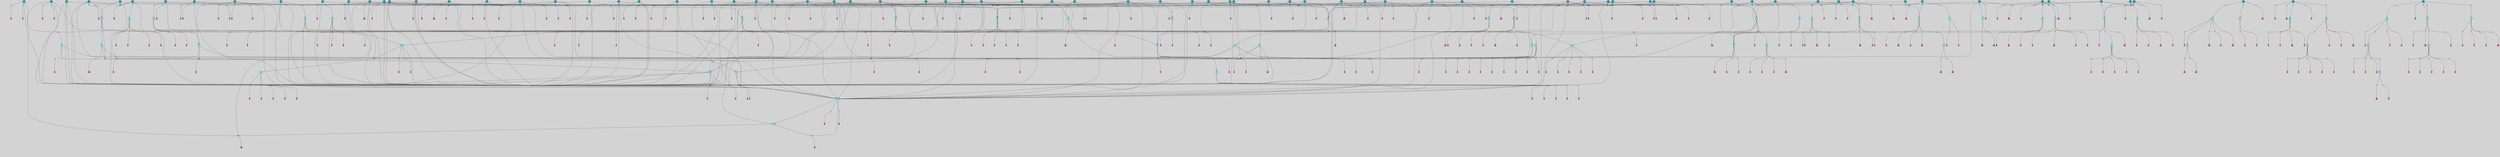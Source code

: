 // File exported with GEGELATI v1.3.1
// On the 2024-04-08 17:42:37
// With the File::TPGGraphDotExporter
digraph{
	graph[pad = "0.212, 0.055" bgcolor = lightgray]
	node[shape=circle style = filled label = ""]
		T4 [fillcolor="#66ddff"]
		T7 [fillcolor="#66ddff"]
		T9 [fillcolor="#66ddff"]
		T11 [fillcolor="#66ddff"]
		T24 [fillcolor="#66ddff"]
		T27 [fillcolor="#66ddff"]
		T54 [fillcolor="#66ddff"]
		T95 [fillcolor="#1199bb"]
		T96 [fillcolor="#66ddff"]
		T111 [fillcolor="#66ddff"]
		T129 [fillcolor="#66ddff"]
		T159 [fillcolor="#66ddff"]
		T195 [fillcolor="#66ddff"]
		T212 [fillcolor="#66ddff"]
		T242 [fillcolor="#66ddff"]
		T318 [fillcolor="#1199bb"]
		T323 [fillcolor="#66ddff"]
		T324 [fillcolor="#66ddff"]
		T325 [fillcolor="#66ddff"]
		T326 [fillcolor="#1199bb"]
		T327 [fillcolor="#66ddff"]
		T328 [fillcolor="#66ddff"]
		T329 [fillcolor="#66ddff"]
		T330 [fillcolor="#1199bb"]
		T404 [fillcolor="#66ddff"]
		T410 [fillcolor="#66ddff"]
		T421 [fillcolor="#1199bb"]
		T434 [fillcolor="#66ddff"]
		T469 [fillcolor="#66ddff"]
		T488 [fillcolor="#66ddff"]
		T505 [fillcolor="#66ddff"]
		T534 [fillcolor="#1199bb"]
		T552 [fillcolor="#66ddff"]
		T589 [fillcolor="#1199bb"]
		T605 [fillcolor="#66ddff"]
		T650 [fillcolor="#1199bb"]
		T651 [fillcolor="#66ddff"]
		T652 [fillcolor="#66ddff"]
		T653 [fillcolor="#66ddff"]
		T655 [fillcolor="#1199bb"]
		T658 [fillcolor="#1199bb"]
		T662 [fillcolor="#1199bb"]
		T666 [fillcolor="#1199bb"]
		T672 [fillcolor="#1199bb"]
		T693 [fillcolor="#1199bb"]
		T697 [fillcolor="#1199bb"]
		T701 [fillcolor="#66ddff"]
		T703 [fillcolor="#1199bb"]
		T709 [fillcolor="#1199bb"]
		T713 [fillcolor="#66ddff"]
		T721 [fillcolor="#1199bb"]
		T724 [fillcolor="#1199bb"]
		T725 [fillcolor="#66ddff"]
		T726 [fillcolor="#66ddff"]
		T727 [fillcolor="#66ddff"]
		T728 [fillcolor="#1199bb"]
		T729 [fillcolor="#66ddff"]
		T730 [fillcolor="#66ddff"]
		T731 [fillcolor="#66ddff"]
		T732 [fillcolor="#1199bb"]
		T733 [fillcolor="#1199bb"]
		T738 [fillcolor="#1199bb"]
		T739 [fillcolor="#1199bb"]
		T742 [fillcolor="#1199bb"]
		T744 [fillcolor="#1199bb"]
		T745 [fillcolor="#1199bb"]
		T754 [fillcolor="#1199bb"]
		T766 [fillcolor="#1199bb"]
		T785 [fillcolor="#1199bb"]
		T787 [fillcolor="#1199bb"]
		T788 [fillcolor="#1199bb"]
		T789 [fillcolor="#1199bb"]
		T790 [fillcolor="#66ddff"]
		T791 [fillcolor="#66ddff"]
		T792 [fillcolor="#66ddff"]
		T793 [fillcolor="#1199bb"]
		T794 [fillcolor="#66ddff"]
		T795 [fillcolor="#66ddff"]
		T796 [fillcolor="#66ddff"]
		T797 [fillcolor="#1199bb"]
		T799 [fillcolor="#1199bb"]
		T801 [fillcolor="#1199bb"]
		T802 [fillcolor="#1199bb"]
		T803 [fillcolor="#1199bb"]
		T804 [fillcolor="#1199bb"]
		T322 [fillcolor="#1199bb"]
		T805 [fillcolor="#1199bb"]
		T806 [fillcolor="#1199bb"]
		T807 [fillcolor="#1199bb"]
		T808 [fillcolor="#1199bb"]
		T809 [fillcolor="#1199bb"]
		T811 [fillcolor="#1199bb"]
		T813 [fillcolor="#1199bb"]
		T815 [fillcolor="#1199bb"]
		T819 [fillcolor="#1199bb"]
		T826 [fillcolor="#1199bb"]
		T829 [fillcolor="#1199bb"]
		T834 [fillcolor="#1199bb"]
		T841 [fillcolor="#1199bb"]
		T843 [fillcolor="#1199bb"]
		T845 [fillcolor="#66ddff"]
		T846 [fillcolor="#66ddff"]
		T847 [fillcolor="#1199bb"]
		T848 [fillcolor="#66ddff"]
		T849 [fillcolor="#66ddff"]
		T850 [fillcolor="#66ddff"]
		T786 [fillcolor="#66ddff"]
		T851 [fillcolor="#66ddff"]
		T852 [fillcolor="#1199bb"]
		T853 [fillcolor="#66ddff"]
		T854 [fillcolor="#66ddff"]
		T855 [fillcolor="#66ddff"]
		T856 [fillcolor="#66ddff"]
		T857 [fillcolor="#1199bb"]
		T858 [fillcolor="#1199bb"]
		T859 [fillcolor="#1199bb"]
		T860 [fillcolor="#1199bb"]
		T861 [fillcolor="#1199bb"]
		T862 [fillcolor="#1199bb"]
		T863 [fillcolor="#1199bb"]
		T864 [fillcolor="#1199bb"]
		T865 [fillcolor="#1199bb"]
		T866 [fillcolor="#1199bb"]
		T867 [fillcolor="#1199bb"]
		T868 [fillcolor="#1199bb"]
		T869 [fillcolor="#1199bb"]
		T870 [fillcolor="#1199bb"]
		T871 [fillcolor="#1199bb"]
		T872 [fillcolor="#1199bb"]
		T873 [fillcolor="#1199bb"]
		T874 [fillcolor="#1199bb"]
		T875 [fillcolor="#1199bb"]
		T876 [fillcolor="#1199bb"]
		P11635 [fillcolor="#cccccc" shape=point] //7|
		I11635 [shape=box style=invis label="0|2&2|4#2|6&#92;n5|3&0|6#0|1&#92;n4|7&2|6#0|5&#92;n7|6&0|7#0|5&#92;n10|7&2|2#1|1&#92;n"]
		P11635 -> I11635[style=invis]
		A8426 [fillcolor="#ff3366" shape=box margin=0.03 width=0 height=0 label="4"]
		T4 -> P11635 -> A8426
		P11636 [fillcolor="#cccccc" shape=point] //0|
		I11636 [shape=box style=invis label="2|5&0|1#0|6&#92;n6|1&2|2#2|7&#92;n8|0&0|3#1|4&#92;n4|3&2|5#2|4&#92;n8|1&2|4#0|0&#92;n6|6&0|1#2|6&#92;n11|7&2|4#2|5&#92;n6|2&2|4#0|2&#92;n8|5&2|4#2|4&#92;n2|1&2|1#2|2&#92;n2|7&2|5#2|6&#92;n9|7&0|5#0|4&#92;n1|2&0|5#2|6&#92;n4|2&2|3#2|7&#92;n3|3&2|1#0|2&#92;n"]
		P11636 -> I11636[style=invis]
		A8427 [fillcolor="#ff3366" shape=box margin=0.03 width=0 height=0 label="5"]
		T4 -> P11636 -> A8427
		P11637 [fillcolor="#cccccc" shape=point] //-3|
		I11637 [shape=box style=invis label="1|6&2|7#0|7&#92;n10|2&0|7#1|3&#92;n9|6&2|7#2|2&#92;n5|3&0|7#0|7&#92;n1|6&2|3#0|0&#92;n2|3&2|3#2|2&#92;n5|1&2|6#0|6&#92;n"]
		P11637 -> I11637[style=invis]
		A8428 [fillcolor="#ff3366" shape=box margin=0.03 width=0 height=0 label="7"]
		T7 -> P11637 -> A8428
		P11638 [fillcolor="#cccccc" shape=point] //5|
		I11638 [shape=box style=invis label="0|5&2|3#0|1&#92;n0|6&2|1#2|4&#92;n6|2&2|6#0|7&#92;n7|4&0|3#0|1&#92;n5|4&0|7#1|6&#92;n9|1&0|5#2|2&#92;n6|3&2|3#1|7&#92;n11|7&2|4#1|6&#92;n2|5&0|1#0|0&#92;n4|7&0|0#0|2&#92;n6|2&0|6#0|0&#92;n2|1&2|6#2|4&#92;n10|0&2|0#1|0&#92;n6|6&2|4#0|6&#92;n"]
		P11638 -> I11638[style=invis]
		A8429 [fillcolor="#ff3366" shape=box margin=0.03 width=0 height=0 label="8"]
		T7 -> P11638 -> A8429
		P11639 [fillcolor="#cccccc" shape=point] //-6|
		I11639 [shape=box style=invis label="11|1&0|7#2|0&#92;n10|4&0|1#1|0&#92;n4|3&2|4#2|1&#92;n0|5&2|0#0|0&#92;n6|1&0|0#0|3&#92;n8|2&2|0#0|4&#92;n11|4&2|0#1|6&#92;n7|0&2|6#2|3&#92;n5|3&2|6#2|0&#92;n2|0&2|0#0|4&#92;n"]
		P11639 -> I11639[style=invis]
		A8430 [fillcolor="#ff3366" shape=box margin=0.03 width=0 height=0 label="9"]
		T9 -> P11639 -> A8430
		P11640 [fillcolor="#cccccc" shape=point] //2|
		I11640 [shape=box style=invis label="6|3&2|7#1|4&#92;n8|6&0|0#2|5&#92;n2|1&0|2#0|3&#92;n8|7&0|6#0|4&#92;n2|1&2|0#0|1&#92;n0|0&2|2#2|3&#92;n6|6&0|7#2|1&#92;n6|1&0|7#2|6&#92;n5|4&2|7#0|4&#92;n0|3&0|4#2|0&#92;n11|0&2|0#2|5&#92;n4|5&2|5#2|4&#92;n5|7&0|6#0|4&#92;n9|7&2|5#0|3&#92;n5|4&2|1#0|3&#92;n5|3&0|1#1|7&#92;n0|4&0|3#2|5&#92;n"]
		P11640 -> I11640[style=invis]
		A8431 [fillcolor="#ff3366" shape=box margin=0.03 width=0 height=0 label="10"]
		T9 -> P11640 -> A8431
		P11641 [fillcolor="#cccccc" shape=point] //6|
		I11641 [shape=box style=invis label="3|0&2|7#2|2&#92;n3|2&0|4#2|5&#92;n5|1&0|2#1|0&#92;n8|7&0|1#2|0&#92;n8|5&0|3#0|6&#92;n0|2&0|2#2|3&#92;n1|5&2|5#0|5&#92;n5|6&0|6#0|7&#92;n6|7&0|0#2|6&#92;n1|2&2|3#0|0&#92;n7|7&2|3#0|4&#92;n0|7&2|7#0|6&#92;n1|0&2|2#2|7&#92;n4|4&0|1#0|0&#92;n"]
		P11641 -> I11641[style=invis]
		A8432 [fillcolor="#ff3366" shape=box margin=0.03 width=0 height=0 label="11"]
		T11 -> P11641 -> A8432
		P11642 [fillcolor="#cccccc" shape=point] //-4|
		I11642 [shape=box style=invis label="4|1&0|4#2|6&#92;n1|2&2|2#2|0&#92;n1|2&2|0#0|6&#92;n8|4&2|3#2|5&#92;n5|5&2|1#1|0&#92;n"]
		P11642 -> I11642[style=invis]
		A8433 [fillcolor="#ff3366" shape=box margin=0.03 width=0 height=0 label="12"]
		T11 -> P11642 -> A8433
		P11643 [fillcolor="#cccccc" shape=point] //-3|
		I11643 [shape=box style=invis label="8|1&2|3#0|5&#92;n0|6&0|5#0|5&#92;n3|7&2|1#0|6&#92;n3|5&0|1#0|0&#92;n9|5&2|0#0|4&#92;n3|5&0|2#0|3&#92;n10|6&2|4#1|0&#92;n9|4&2|7#2|6&#92;n1|7&2|5#2|2&#92;n"]
		P11643 -> I11643[style=invis]
		A8434 [fillcolor="#ff3366" shape=box margin=0.03 width=0 height=0 label="5"]
		T4 -> P11643 -> A8434
		P11644 [fillcolor="#cccccc" shape=point] //1|
		I11644 [shape=box style=invis label="5|1&0|6#2|7&#92;n2|4&0|4#2|2&#92;n0|6&0|5#0|4&#92;n10|6&2|5#1|6&#92;n9|3&0|1#1|7&#92;n10|3&2|2#1|0&#92;n5|0&0|0#2|1&#92;n11|3&2|3#1|5&#92;n10|3&0|1#1|0&#92;n2|4&0|1#0|1&#92;n0|2&0|3#2|4&#92;n9|2&2|1#2|5&#92;n11|7&2|6#2|6&#92;n"]
		P11644 -> I11644[style=invis]
		T24 -> P11644 -> T7
		P11645 [fillcolor="#cccccc" shape=point] //5|
		I11645 [shape=box style=invis label="3|0&2|0#0|1&#92;n3|0&0|7#0|1&#92;n5|3&0|2#2|6&#92;n4|4&2|4#2|6&#92;n11|2&0|7#1|6&#92;n2|7&2|2#2|5&#92;n9|3&2|6#2|7&#92;n7|7&0|0#0|4&#92;n6|1&2|4#2|3&#92;n5|4&2|0#1|6&#92;n1|3&0|7#0|4&#92;n"]
		P11645 -> I11645[style=invis]
		A8435 [fillcolor="#ff3366" shape=box margin=0.03 width=0 height=0 label="7"]
		T24 -> P11645 -> A8435
		P11646 [fillcolor="#cccccc" shape=point] //-2|
		I11646 [shape=box style=invis label="4|1&0|4#0|3&#92;n4|2&0|5#2|0&#92;n5|5&2|6#0|5&#92;n1|4&0|1#0|2&#92;n6|3&2|7#1|5&#92;n0|4&2|0#0|3&#92;n8|5&2|5#1|2&#92;n10|7&2|7#1|1&#92;n3|4&0|0#2|1&#92;n3|6&2|5#2|5&#92;n8|3&0|1#0|7&#92;n10|0&2|7#1|3&#92;n4|1&2|4#0|1&#92;n9|3&2|0#0|4&#92;n3|6&2|0#0|4&#92;n1|2&0|6#2|1&#92;n4|0&2|1#2|2&#92;n"]
		P11646 -> I11646[style=invis]
		A8436 [fillcolor="#ff3366" shape=box margin=0.03 width=0 height=0 label="14"]
		T24 -> P11646 -> A8436
		P11647 [fillcolor="#cccccc" shape=point] //2|
		I11647 [shape=box style=invis label="9|1&2|3#0|1&#92;n5|2&2|0#2|4&#92;n3|6&2|5#2|7&#92;n7|0&2|5#0|4&#92;n1|2&0|3#0|5&#92;n7|3&2|7#0|0&#92;n"]
		P11647 -> I11647[style=invis]
		A8437 [fillcolor="#ff3366" shape=box margin=0.03 width=0 height=0 label="2"]
		T27 -> P11647 -> A8437
		P11648 [fillcolor="#cccccc" shape=point] //-6|
		I11648 [shape=box style=invis label="7|5&0|4#0|4&#92;n11|0&2|5#2|1&#92;n"]
		P11648 -> I11648[style=invis]
		A8438 [fillcolor="#ff3366" shape=box margin=0.03 width=0 height=0 label="3"]
		T27 -> P11648 -> A8438
		P11649 [fillcolor="#cccccc" shape=point] //3|
		I11649 [shape=box style=invis label="7|6&2|4#0|2&#92;n10|3&2|7#1|4&#92;n11|6&0|4#0|1&#92;n7|1&0|0#2|6&#92;n7|6&0|3#2|6&#92;n4|0&2|6#0|1&#92;n4|4&2|5#0|2&#92;n4|6&0|4#2|7&#92;n10|0&2|3#1|5&#92;n2|6&0|5#0|2&#92;n1|0&2|3#0|7&#92;n1|6&2|0#0|5&#92;n6|2&0|1#0|7&#92;n9|2&0|3#2|7&#92;n5|3&0|6#0|6&#92;n1|7&2|5#2|3&#92;n8|1&2|7#0|6&#92;n1|0&2|5#2|1&#92;n7|1&2|2#2|5&#92;n7|4&2|6#0|3&#92;n"]
		P11649 -> I11649[style=invis]
		A8439 [fillcolor="#ff3366" shape=box margin=0.03 width=0 height=0 label="4"]
		T27 -> P11649 -> A8439
		T27 -> P11636
		P11650 [fillcolor="#cccccc" shape=point] //0|
		I11650 [shape=box style=invis label="4|0&0|3#2|7&#92;n10|2&0|3#1|7&#92;n3|5&0|2#0|3&#92;n4|5&0|0#2|1&#92;n10|7&2|0#1|2&#92;n5|3&2|3#1|6&#92;n9|5&2|0#0|4&#92;n5|4&2|7#0|2&#92;n10|3&2|7#1|4&#92;n7|2&0|1#2|6&#92;n8|6&0|5#0|5&#92;n8|7&2|3#0|5&#92;n2|6&2|4#0|0&#92;n"]
		P11650 -> I11650[style=invis]
		A8440 [fillcolor="#ff3366" shape=box margin=0.03 width=0 height=0 label="5"]
		T27 -> P11650 -> A8440
		P11651 [fillcolor="#cccccc" shape=point] //8|
		I11651 [shape=box style=invis label="9|0&0|1#2|0&#92;n10|1&2|5#1|4&#92;n8|2&2|6#0|4&#92;n2|4&2|5#2|3&#92;n4|2&2|2#0|2&#92;n7|5&0|2#0|0&#92;n8|2&2|1#1|3&#92;n8|7&0|7#2|1&#92;n1|1&0|0#0|7&#92;n5|6&2|5#1|0&#92;n6|6&2|5#0|0&#92;n11|4&0|3#2|6&#92;n4|2&2|4#0|7&#92;n5|6&0|1#2|0&#92;n11|3&0|2#0|7&#92;n"]
		P11651 -> I11651[style=invis]
		A8441 [fillcolor="#ff3366" shape=box margin=0.03 width=0 height=0 label="6"]
		T54 -> P11651 -> A8441
		T54 -> P11645
		P11652 [fillcolor="#cccccc" shape=point] //-10|
		I11652 [shape=box style=invis label="3|6&0|0#0|4&#92;n4|1&2|4#0|1&#92;n5|1&0|1#0|4&#92;n5|5&2|6#0|5&#92;n6|5&0|6#0|3&#92;n11|1&2|0#0|1&#92;n0|7&2|0#0|3&#92;n1|2&0|6#0|1&#92;n8|0&0|4#2|0&#92;n0|4&0|7#2|7&#92;n7|0&2|7#1|3&#92;n3|1&0|5#2|5&#92;n5|1&0|4#0|3&#92;n2|2&0|2#0|0&#92;n8|3&0|1#0|7&#92;n3|0&0|3#0|5&#92;n7|2&0|5#2|0&#92;n6|3&2|7#1|5&#92;n4|7&2|7#2|1&#92;n"]
		P11652 -> I11652[style=invis]
		A8442 [fillcolor="#ff3366" shape=box margin=0.03 width=0 height=0 label="14"]
		T54 -> P11652 -> A8442
		T54 -> P11638
		P11653 [fillcolor="#cccccc" shape=point] //4|
		I11653 [shape=box style=invis label="4|3&0|6#0|3&#92;n5|7&2|3#2|2&#92;n5|6&0|7#1|2&#92;n1|4&2|6#0|3&#92;n8|4&2|1#2|5&#92;n9|5&2|4#1|4&#92;n2|4&0|5#0|7&#92;n10|0&0|6#1|3&#92;n3|0&0|6#0|2&#92;n2|7&2|7#2|6&#92;n5|2&0|5#1|5&#92;n10|4&2|5#1|7&#92;n4|0&0|4#2|4&#92;n11|1&0|4#2|6&#92;n10|6&2|0#1|4&#92;n9|7&0|3#1|4&#92;n4|5&2|7#0|6&#92;n11|5&2|6#2|3&#92;n0|3&0|5#0|1&#92;n"]
		P11653 -> I11653[style=invis]
		A8443 [fillcolor="#ff3366" shape=box margin=0.03 width=0 height=0 label="13"]
		T95 -> P11653 -> A8443
		P11654 [fillcolor="#cccccc" shape=point] //8|
		I11654 [shape=box style=invis label="9|7&0|5#2|5&#92;n3|3&2|3#0|2&#92;n9|5&2|2#1|0&#92;n2|3&0|6#0|3&#92;n4|4&2|5#2|7&#92;n11|3&2|0#1|5&#92;n6|6&2|1#2|2&#92;n4|6&0|1#2|2&#92;n2|5&2|7#2|2&#92;n7|7&2|2#2|3&#92;n6|5&0|3#2|6&#92;n6|7&0|6#0|2&#92;n"]
		P11654 -> I11654[style=invis]
		A8444 [fillcolor="#ff3366" shape=box margin=0.03 width=0 height=0 label="14"]
		T95 -> P11654 -> A8444
		P11655 [fillcolor="#cccccc" shape=point] //2|
		I11655 [shape=box style=invis label="4|1&0|4#2|6&#92;n5|5&2|1#1|0&#92;n1|0&2|0#0|6&#92;n8|4&2|3#2|5&#92;n"]
		P11655 -> I11655[style=invis]
		T95 -> P11655 -> T11
		P11656 [fillcolor="#cccccc" shape=point] //-9|
		I11656 [shape=box style=invis label="2|0&2|0#2|1&#92;n4|4&2|4#2|6&#92;n9|1&0|3#1|7&#92;n5|3&0|2#2|6&#92;n2|7&2|2#2|5&#92;n5|4&2|0#1|6&#92;n3|0&0|7#0|1&#92;n1|3&0|7#0|4&#92;n11|6&2|2#0|7&#92;n7|7&0|0#0|4&#92;n11|0&0|7#1|6&#92;n9|3&2|6#2|7&#92;n"]
		P11656 -> I11656[style=invis]
		A8445 [fillcolor="#ff3366" shape=box margin=0.03 width=0 height=0 label="7"]
		T95 -> P11656 -> A8445
		P11657 [fillcolor="#cccccc" shape=point] //-8|
		I11657 [shape=box style=invis label="7|5&0|4#2|4&#92;n"]
		P11657 -> I11657[style=invis]
		A8446 [fillcolor="#ff3366" shape=box margin=0.03 width=0 height=0 label="3"]
		T95 -> P11657 -> A8446
		P11658 [fillcolor="#cccccc" shape=point] //6|
		I11658 [shape=box style=invis label="0|5&2|3#0|1&#92;n0|6&2|1#2|4&#92;n9|1&0|5#2|2&#92;n7|4&0|3#0|1&#92;n5|4&0|7#1|6&#92;n2|5&0|1#0|0&#92;n6|3&2|3#1|7&#92;n11|7&2|4#1|6&#92;n6|2&2|6#0|1&#92;n4|7&0|0#0|2&#92;n6|2&0|6#0|0&#92;n9|1&2|6#2|4&#92;n10|0&2|0#1|0&#92;n6|6&2|4#0|6&#92;n"]
		P11658 -> I11658[style=invis]
		A8447 [fillcolor="#ff3366" shape=box margin=0.03 width=0 height=0 label="8"]
		T96 -> P11658 -> A8447
		P11659 [fillcolor="#cccccc" shape=point] //5|
		I11659 [shape=box style=invis label="10|4&0|1#1|0&#92;n4|3&2|4#2|1&#92;n2|0&2|0#0|4&#92;n6|1&0|0#0|3&#92;n8|2&2|0#0|4&#92;n0|0&0|0#0|0&#92;n11|4&2|0#1|6&#92;n7|0&2|6#2|3&#92;n5|3&2|6#2|0&#92;n0|0&2|0#0|0&#92;n"]
		P11659 -> I11659[style=invis]
		A8448 [fillcolor="#ff3366" shape=box margin=0.03 width=0 height=0 label="9"]
		T96 -> P11659 -> A8448
		P11660 [fillcolor="#cccccc" shape=point] //6|
		I11660 [shape=box style=invis label="6|1&2|6#1|7&#92;n10|7&2|0#1|5&#92;n9|4&0|1#2|2&#92;n8|6&0|0#1|0&#92;n"]
		P11660 -> I11660[style=invis]
		A8449 [fillcolor="#ff3366" shape=box margin=0.03 width=0 height=0 label="3"]
		T96 -> P11660 -> A8449
		P11661 [fillcolor="#cccccc" shape=point] //1|
		I11661 [shape=box style=invis label="5|4&0|7#1|6&#92;n0|6&2|1#2|4&#92;n7|4&0|3#0|1&#92;n0|5&2|3#0|1&#92;n9|1&0|5#2|2&#92;n6|3&2|3#1|7&#92;n11|7&2|4#1|6&#92;n2|5&0|1#0|0&#92;n7|5&2|3#1|1&#92;n4|7&0|0#0|2&#92;n6|2&0|6#0|0&#92;n2|1&2|6#2|4&#92;n10|0&2|7#1|0&#92;n6|6&2|4#0|6&#92;n"]
		P11661 -> I11661[style=invis]
		A8450 [fillcolor="#ff3366" shape=box margin=0.03 width=0 height=0 label="8"]
		T96 -> P11661 -> A8450
		T96 -> P11643
		P11662 [fillcolor="#cccccc" shape=point] //-5|
		I11662 [shape=box style=invis label="0|0&2|3#0|2&#92;n10|5&0|6#1|3&#92;n7|3&0|6#2|3&#92;n3|4&0|6#0|6&#92;n10|5&0|2#1|1&#92;n5|0&0|1#0|3&#92;n6|6&2|5#1|5&#92;n7|4&0|2#1|7&#92;n5|7&0|1#2|5&#92;n1|5&0|0#0|3&#92;n7|5&2|1#2|6&#92;n9|0&0|2#0|0&#92;n4|0&2|4#0|0&#92;n4|6&0|0#2|3&#92;n3|1&0|6#2|5&#92;n7|7&2|1#2|3&#92;n9|4&2|2#0|6&#92;n"]
		P11662 -> I11662[style=invis]
		T111 -> P11662 -> T9
		P11663 [fillcolor="#cccccc" shape=point] //7|
		I11663 [shape=box style=invis label="7|4&2|1#2|0&#92;n4|1&2|4#2|3&#92;n5|0&2|0#2|2&#92;n6|1&2|4#2|6&#92;n"]
		P11663 -> I11663[style=invis]
		A8451 [fillcolor="#ff3366" shape=box margin=0.03 width=0 height=0 label="9"]
		T111 -> P11663 -> A8451
		P11664 [fillcolor="#cccccc" shape=point] //2|
		I11664 [shape=box style=invis label="3|0&2|0#0|1&#92;n11|2&0|7#1|6&#92;n8|7&2|4#0|5&#92;n5|3&0|2#2|6&#92;n4|4&2|4#2|6&#92;n3|0&0|7#0|1&#92;n2|7&2|2#2|5&#92;n9|3&2|6#2|7&#92;n7|7&0|0#0|4&#92;n6|1&2|4#1|3&#92;n5|4&2|0#1|6&#92;n1|3&0|7#0|4&#92;n"]
		P11664 -> I11664[style=invis]
		A8452 [fillcolor="#ff3366" shape=box margin=0.03 width=0 height=0 label="7"]
		T111 -> P11664 -> A8452
		T111 -> P11639
		T129 -> P11651
		T129 -> P11645
		P11665 [fillcolor="#cccccc" shape=point] //10|
		I11665 [shape=box style=invis label="4|5&2|7#2|1&#92;n1|7&2|3#0|6&#92;n3|5&2|2#0|3&#92;n10|3&0|7#1|4&#92;n7|1&0|4#2|6&#92;n10|2&0|3#1|7&#92;n9|5&2|0#0|4&#92;n4|0&0|3#2|7&#92;n11|4&2|6#1|2&#92;n5|4&2|7#0|2&#92;n2|6&2|4#0|0&#92;n6|5&0|7#2|1&#92;n5|3&2|3#1|6&#92;n10|7&2|0#1|2&#92;n"]
		P11665 -> I11665[style=invis]
		A8453 [fillcolor="#ff3366" shape=box margin=0.03 width=0 height=0 label="5"]
		T129 -> P11665 -> A8453
		P11666 [fillcolor="#cccccc" shape=point] //5|
		I11666 [shape=box style=invis label="9|4&2|3#1|3&#92;n0|4&2|4#0|5&#92;n6|1&2|6#2|5&#92;n4|0&0|5#2|0&#92;n"]
		P11666 -> I11666[style=invis]
		A8454 [fillcolor="#ff3366" shape=box margin=0.03 width=0 height=0 label="7"]
		T129 -> P11666 -> A8454
		P11667 [fillcolor="#cccccc" shape=point] //6|
		I11667 [shape=box style=invis label="9|4&2|7#0|6&#92;n8|4&0|1#1|0&#92;n1|3&0|0#2|1&#92;n2|4&0|6#2|2&#92;n5|1&2|5#0|7&#92;n3|0&0|3#2|6&#92;n2|2&2|6#0|2&#92;n8|4&0|4#2|2&#92;n5|1&2|4#0|3&#92;n9|4&0|6#0|6&#92;n5|0&2|2#1|5&#92;n11|7&0|0#1|1&#92;n0|4&0|3#0|3&#92;n7|7&2|4#2|5&#92;n1|5&0|1#2|1&#92;n"]
		P11667 -> I11667[style=invis]
		A8455 [fillcolor="#ff3366" shape=box margin=0.03 width=0 height=0 label="1"]
		T129 -> P11667 -> A8455
		P11668 [fillcolor="#cccccc" shape=point] //7|
		I11668 [shape=box style=invis label="7|0&2|1#2|0&#92;n9|7&2|1#1|7&#92;n8|2&0|1#1|0&#92;n6|6&0|2#1|1&#92;n2|2&0|5#0|0&#92;n5|7&0|0#2|1&#92;n5|1&2|5#1|5&#92;n4|7&2|4#2|3&#92;n10|5&2|2#1|5&#92;n1|3&2|2#2|0&#92;n10|2&2|6#1|5&#92;n"]
		P11668 -> I11668[style=invis]
		A8456 [fillcolor="#ff3366" shape=box margin=0.03 width=0 height=0 label="1"]
		T159 -> P11668 -> A8456
		P11669 [fillcolor="#cccccc" shape=point] //7|
		I11669 [shape=box style=invis label="7|4&2|7#0|4&#92;n4|6&0|1#2|5&#92;n2|1&2|3#0|0&#92;n4|3&2|0#0|1&#92;n0|0&2|7#2|7&#92;n7|7&0|5#2|3&#92;n5|0&2|1#2|2&#92;n10|0&0|4#1|2&#92;n4|4&0|7#0|0&#92;n6|7&0|2#0|1&#92;n1|4&2|5#0|4&#92;n"]
		P11669 -> I11669[style=invis]
		A8457 [fillcolor="#ff3366" shape=box margin=0.03 width=0 height=0 label="0"]
		T159 -> P11669 -> A8457
		P11670 [fillcolor="#cccccc" shape=point] //5|
		I11670 [shape=box style=invis label="0|5&2|3#0|1&#92;n0|6&2|1#2|4&#92;n6|2&2|6#0|7&#92;n9|0&2|7#1|1&#92;n7|4&0|3#0|1&#92;n11|7&2|4#1|6&#92;n9|1&0|5#2|2&#92;n5|4&0|7#1|6&#92;n2|5&0|1#0|0&#92;n4|7&0|0#0|2&#92;n6|2&0|6#0|0&#92;n2|1&2|6#2|4&#92;n10|0&0|0#1|0&#92;n6|6&2|4#0|6&#92;n"]
		P11670 -> I11670[style=invis]
		T159 -> P11670 -> T129
		P11671 [fillcolor="#cccccc" shape=point] //5|
		I11671 [shape=box style=invis label="3|0&2|0#2|1&#92;n3|0&0|7#0|1&#92;n5|3&0|2#2|6&#92;n4|4&2|4#2|6&#92;n5|4&2|0#1|6&#92;n2|7&2|2#2|5&#92;n1|3&0|7#0|4&#92;n11|6&2|2#0|7&#92;n7|7&0|0#0|4&#92;n6|1&2|4#2|3&#92;n11|0&0|7#1|6&#92;n9|3&2|6#2|7&#92;n"]
		P11671 -> I11671[style=invis]
		A8458 [fillcolor="#ff3366" shape=box margin=0.03 width=0 height=0 label="7"]
		T195 -> P11671 -> A8458
		P11672 [fillcolor="#cccccc" shape=point] //4|
		I11672 [shape=box style=invis label="7|1&0|6#0|1&#92;n6|7&2|7#1|7&#92;n10|1&2|1#1|1&#92;n9|6&2|2#1|4&#92;n4|7&0|4#2|2&#92;n9|6&0|5#1|1&#92;n10|0&2|6#1|6&#92;n5|1&0|1#2|3&#92;n10|1&0|5#1|0&#92;n3|4&2|3#0|0&#92;n8|2&0|5#2|4&#92;n1|6&2|0#0|0&#92;n2|3&0|1#2|6&#92;n5|2&2|2#1|6&#92;n2|2&0|1#2|1&#92;n3|1&2|7#0|3&#92;n6|7&2|3#0|4&#92;n"]
		P11672 -> I11672[style=invis]
		A8459 [fillcolor="#ff3366" shape=box margin=0.03 width=0 height=0 label="10"]
		T195 -> P11672 -> A8459
		P11673 [fillcolor="#cccccc" shape=point] //-4|
		I11673 [shape=box style=invis label="0|4&0|0#2|7&#92;n8|5&2|4#2|4&#92;n4|3&2|5#2|4&#92;n11|7&2|2#2|5&#92;n6|5&2|2#2|7&#92;n3|2&0|7#0|7&#92;n3|3&2|1#0|3&#92;n2|6&0|3#2|5&#92;n0|1&2|6#2|2&#92;n8|2&0|0#1|6&#92;n0|7&0|5#0|4&#92;n9|5&0|3#2|7&#92;n2|7&2|5#2|6&#92;n9|0&2|0#0|1&#92;n1|2&2|4#0|2&#92;n"]
		P11673 -> I11673[style=invis]
		T195 -> P11673 -> T27
		T195 -> P11669
		P11674 [fillcolor="#cccccc" shape=point] //6|
		I11674 [shape=box style=invis label="9|4&2|7#0|6&#92;n8|4&0|1#1|0&#92;n1|3&0|0#2|1&#92;n2|4&0|6#2|2&#92;n5|1&2|5#0|7&#92;n3|0&0|3#2|6&#92;n2|2&2|6#0|2&#92;n8|4&0|4#2|2&#92;n5|1&2|4#0|3&#92;n9|4&0|6#0|6&#92;n5|0&2|2#1|5&#92;n11|7&0|0#1|1&#92;n0|4&0|3#0|3&#92;n7|7&2|4#2|5&#92;n1|5&0|1#2|1&#92;n"]
		P11674 -> I11674[style=invis]
		A8460 [fillcolor="#ff3366" shape=box margin=0.03 width=0 height=0 label="1"]
		T212 -> P11674 -> A8460
		P11675 [fillcolor="#cccccc" shape=point] //5|
		I11675 [shape=box style=invis label="9|4&2|3#1|3&#92;n0|4&2|4#0|5&#92;n6|1&2|6#2|5&#92;n4|0&0|5#2|0&#92;n"]
		P11675 -> I11675[style=invis]
		A8461 [fillcolor="#ff3366" shape=box margin=0.03 width=0 height=0 label="7"]
		T212 -> P11675 -> A8461
		P11676 [fillcolor="#cccccc" shape=point] //5|
		I11676 [shape=box style=invis label="3|0&2|0#0|1&#92;n3|0&0|7#0|1&#92;n5|3&0|2#2|6&#92;n4|4&2|4#2|6&#92;n11|2&0|7#1|6&#92;n2|7&2|2#2|5&#92;n9|3&2|6#2|7&#92;n7|7&0|0#0|4&#92;n6|1&2|4#2|3&#92;n5|4&2|0#1|6&#92;n1|3&0|7#0|4&#92;n"]
		P11676 -> I11676[style=invis]
		A8462 [fillcolor="#ff3366" shape=box margin=0.03 width=0 height=0 label="7"]
		T212 -> P11676 -> A8462
		P11677 [fillcolor="#cccccc" shape=point] //8|
		I11677 [shape=box style=invis label="9|0&0|1#2|0&#92;n10|1&2|5#1|4&#92;n8|2&2|6#0|4&#92;n2|4&2|5#2|3&#92;n4|2&2|2#0|2&#92;n7|5&0|2#0|0&#92;n8|2&2|1#1|3&#92;n8|7&0|7#2|1&#92;n1|1&0|0#0|7&#92;n5|6&2|5#1|0&#92;n6|6&2|5#0|0&#92;n11|4&0|3#2|6&#92;n4|2&2|4#0|7&#92;n5|6&0|1#2|0&#92;n11|3&0|2#0|7&#92;n"]
		P11677 -> I11677[style=invis]
		A8463 [fillcolor="#ff3366" shape=box margin=0.03 width=0 height=0 label="6"]
		T212 -> P11677 -> A8463
		P11678 [fillcolor="#cccccc" shape=point] //10|
		I11678 [shape=box style=invis label="4|5&2|7#2|1&#92;n1|7&2|3#0|6&#92;n3|5&2|2#0|3&#92;n10|3&0|7#1|4&#92;n7|1&0|4#2|6&#92;n10|2&0|3#1|7&#92;n9|5&2|0#0|4&#92;n4|0&0|3#2|7&#92;n11|4&2|6#1|2&#92;n5|4&2|7#0|2&#92;n2|6&2|4#0|0&#92;n6|5&0|7#2|1&#92;n5|3&2|3#1|6&#92;n10|7&2|0#1|2&#92;n"]
		P11678 -> I11678[style=invis]
		A8464 [fillcolor="#ff3366" shape=box margin=0.03 width=0 height=0 label="5"]
		T212 -> P11678 -> A8464
		P11679 [fillcolor="#cccccc" shape=point] //5|
		I11679 [shape=box style=invis label="1|6&2|7#0|7&#92;n9|2&2|7#2|2&#92;n10|2&0|7#1|3&#92;n5|3&0|7#0|7&#92;n7|0&2|7#2|2&#92;n1|6&2|3#0|0&#92;n2|3&2|3#2|2&#92;n"]
		P11679 -> I11679[style=invis]
		A8465 [fillcolor="#ff3366" shape=box margin=0.03 width=0 height=0 label="7"]
		T242 -> P11679 -> A8465
		P11680 [fillcolor="#cccccc" shape=point] //-8|
		I11680 [shape=box style=invis label="7|5&0|2#2|1&#92;n1|0&2|6#0|0&#92;n7|1&2|6#1|1&#92;n8|7&0|3#1|6&#92;n3|7&2|3#2|4&#92;n"]
		P11680 -> I11680[style=invis]
		A8466 [fillcolor="#ff3366" shape=box margin=0.03 width=0 height=0 label="2"]
		T242 -> P11680 -> A8466
		P11681 [fillcolor="#cccccc" shape=point] //-3|
		I11681 [shape=box style=invis label="1|1&2|1#0|1&#92;n1|4&0|0#2|4&#92;n11|0&2|3#0|2&#92;n11|6&0|4#0|1&#92;n5|2&0|6#1|5&#92;n3|7&2|6#2|7&#92;n7|7&0|1#2|1&#92;n9|5&2|2#2|0&#92;n6|5&2|6#1|4&#92;n0|7&0|5#2|4&#92;n8|1&0|0#2|3&#92;n0|5&0|3#0|5&#92;n2|0&2|4#0|5&#92;n7|5&2|7#1|3&#92;n8|3&0|0#1|2&#92;n"]
		P11681 -> I11681[style=invis]
		A8467 [fillcolor="#ff3366" shape=box margin=0.03 width=0 height=0 label="1"]
		T242 -> P11681 -> A8467
		P11682 [fillcolor="#cccccc" shape=point] //5|
		I11682 [shape=box style=invis label="11|7&2|0#1|7&#92;n1|5&2|4#2|4&#92;n4|3&0|1#0|5&#92;n1|6&0|0#0|4&#92;n8|6&2|4#0|0&#92;n4|0&2|0#0|5&#92;n10|4&2|0#1|0&#92;n4|4&0|5#0|1&#92;n0|7&2|1#0|5&#92;n0|6&2|3#2|0&#92;n9|6&2|5#1|3&#92;n"]
		P11682 -> I11682[style=invis]
		T318 -> P11682 -> T195
		P11683 [fillcolor="#cccccc" shape=point] //-9|
		I11683 [shape=box style=invis label="4|7&2|6#0|5&#92;n11|3&0|2#2|6&#92;n10|2&2|4#1|6&#92;n3|0&2|6#2|7&#92;n4|3&0|5#0|7&#92;n2|3&0|7#0|7&#92;n10|6&0|7#1|5&#92;n10|1&2|2#1|1&#92;n1|7&0|3#2|6&#92;n"]
		P11683 -> I11683[style=invis]
		A8468 [fillcolor="#ff3366" shape=box margin=0.03 width=0 height=0 label="4"]
		T318 -> P11683 -> A8468
		P11684 [fillcolor="#cccccc" shape=point] //7|
		I11684 [shape=box style=invis label="7|2&0|4#1|3&#92;n7|7&0|0#0|4&#92;n4|4&2|4#2|6&#92;n2|3&2|2#2|5&#92;n8|0&0|2#2|1&#92;n9|3&2|6#2|7&#92;n6|4&2|4#2|3&#92;n3|3&2|0#0|1&#92;n6|4&2|0#1|6&#92;n5|3&0|7#0|4&#92;n"]
		P11684 -> I11684[style=invis]
		A8469 [fillcolor="#ff3366" shape=box margin=0.03 width=0 height=0 label="7"]
		T318 -> P11684 -> A8469
		P11685 [fillcolor="#cccccc" shape=point] //-6|
		I11685 [shape=box style=invis label="9|0&2|0#0|1&#92;n3|2&0|2#0|3&#92;n5|4&0|5#1|7&#92;n2|1&0|4#0|3&#92;n9|2&2|0#2|4&#92;n7|6&0|4#0|2&#92;n2|3&0|6#2|6&#92;n1|2&0|3#2|0&#92;n"]
		P11685 -> I11685[style=invis]
		T318 -> P11685 -> T54
		P11686 [fillcolor="#cccccc" shape=point] //-2|
		I11686 [shape=box style=invis label="1|3&0|2#0|7&#92;n6|1&0|7#0|0&#92;n6|1&2|4#1|7&#92;n3|0&2|3#0|3&#92;n0|2&0|7#2|6&#92;n"]
		P11686 -> I11686[style=invis]
		T318 -> P11686 -> T195
		P11687 [fillcolor="#cccccc" shape=point] //-9|
		I11687 [shape=box style=invis label="2|0&2|0#2|1&#92;n4|4&2|4#2|6&#92;n9|1&0|3#1|7&#92;n5|3&0|2#2|6&#92;n2|7&2|2#2|5&#92;n5|4&2|0#1|6&#92;n3|0&0|7#0|1&#92;n1|3&0|7#0|4&#92;n11|6&2|2#0|7&#92;n7|7&0|0#0|4&#92;n11|0&0|7#1|6&#92;n9|3&2|6#2|7&#92;n"]
		P11687 -> I11687[style=invis]
		A8470 [fillcolor="#ff3366" shape=box margin=0.03 width=0 height=0 label="7"]
		T323 -> P11687 -> A8470
		P11688 [fillcolor="#cccccc" shape=point] //-4|
		I11688 [shape=box style=invis label="4|1&0|4#2|6&#92;n1|2&2|2#2|0&#92;n1|2&2|0#0|6&#92;n8|4&2|3#2|5&#92;n5|5&2|1#1|0&#92;n"]
		P11688 -> I11688[style=invis]
		A8471 [fillcolor="#ff3366" shape=box margin=0.03 width=0 height=0 label="12"]
		T324 -> P11688 -> A8471
		P11689 [fillcolor="#cccccc" shape=point] //8|
		I11689 [shape=box style=invis label="9|7&0|5#2|5&#92;n3|3&2|3#0|2&#92;n9|5&2|2#1|0&#92;n2|3&0|6#0|3&#92;n4|4&2|5#2|7&#92;n11|3&2|0#1|5&#92;n6|6&2|1#2|2&#92;n4|6&0|1#2|2&#92;n2|5&2|7#2|2&#92;n7|7&2|2#2|3&#92;n6|5&0|3#2|6&#92;n6|7&0|6#0|2&#92;n"]
		P11689 -> I11689[style=invis]
		A8472 [fillcolor="#ff3366" shape=box margin=0.03 width=0 height=0 label="14"]
		T323 -> P11689 -> A8472
		P11690 [fillcolor="#cccccc" shape=point] //-8|
		I11690 [shape=box style=invis label="7|5&0|4#2|4&#92;n"]
		P11690 -> I11690[style=invis]
		A8473 [fillcolor="#ff3366" shape=box margin=0.03 width=0 height=0 label="3"]
		T323 -> P11690 -> A8473
		P11691 [fillcolor="#cccccc" shape=point] //4|
		I11691 [shape=box style=invis label="4|3&0|6#0|3&#92;n5|7&2|3#2|2&#92;n5|6&0|7#1|2&#92;n1|4&2|6#0|3&#92;n8|4&2|1#2|5&#92;n9|5&2|4#1|4&#92;n2|4&0|5#0|7&#92;n10|0&0|6#1|3&#92;n3|0&0|6#0|2&#92;n2|7&2|7#2|6&#92;n5|2&0|5#1|5&#92;n10|4&2|5#1|7&#92;n4|0&0|4#2|4&#92;n11|1&0|4#2|6&#92;n10|6&2|0#1|4&#92;n9|7&0|3#1|4&#92;n4|5&2|7#0|6&#92;n11|5&2|6#2|3&#92;n0|3&0|5#0|1&#92;n"]
		P11691 -> I11691[style=invis]
		A8474 [fillcolor="#ff3366" shape=box margin=0.03 width=0 height=0 label="13"]
		T323 -> P11691 -> A8474
		P11692 [fillcolor="#cccccc" shape=point] //-3|
		I11692 [shape=box style=invis label="4|5&0|0#0|0&#92;n4|7&0|0#0|2&#92;n0|6&2|1#2|4&#92;n9|1&0|5#2|2&#92;n10|0&2|0#1|0&#92;n6|6&2|4#0|6&#92;n2|5&0|1#0|0&#92;n6|3&2|3#1|7&#92;n11|7&2|4#1|6&#92;n6|2&2|6#0|1&#92;n6|2&0|0#0|0&#92;n9|1&2|6#2|4&#92;n10|4&0|3#1|1&#92;n5|4&2|7#1|6&#92;n"]
		P11692 -> I11692[style=invis]
		T326 -> P11692 -> T323
		P11693 [fillcolor="#cccccc" shape=point] //2|
		I11693 [shape=box style=invis label="4|1&0|4#2|6&#92;n5|5&2|1#1|0&#92;n1|0&2|0#0|6&#92;n8|4&2|3#2|5&#92;n"]
		P11693 -> I11693[style=invis]
		T323 -> P11693 -> T324
		P11694 [fillcolor="#cccccc" shape=point] //5|
		I11694 [shape=box style=invis label="0|5&2|3#0|1&#92;n0|6&2|1#2|4&#92;n6|2&2|6#0|7&#92;n7|4&0|3#0|1&#92;n5|4&0|7#1|6&#92;n9|1&0|5#2|2&#92;n6|3&2|3#1|7&#92;n11|7&2|4#1|6&#92;n2|5&0|1#0|0&#92;n4|7&0|0#0|2&#92;n6|2&0|6#0|0&#92;n2|1&2|6#2|4&#92;n10|0&2|0#1|0&#92;n6|6&2|4#0|6&#92;n"]
		P11694 -> I11694[style=invis]
		A8475 [fillcolor="#ff3366" shape=box margin=0.03 width=0 height=0 label="8"]
		T325 -> P11694 -> A8475
		P11695 [fillcolor="#cccccc" shape=point] //-3|
		I11695 [shape=box style=invis label="1|6&2|7#0|7&#92;n10|2&0|7#1|3&#92;n9|6&2|7#2|2&#92;n5|3&0|7#0|7&#92;n1|6&2|3#0|0&#92;n2|3&2|3#2|2&#92;n5|1&2|6#0|6&#92;n"]
		P11695 -> I11695[style=invis]
		A8476 [fillcolor="#ff3366" shape=box margin=0.03 width=0 height=0 label="7"]
		T325 -> P11695 -> A8476
		P11696 [fillcolor="#cccccc" shape=point] //1|
		I11696 [shape=box style=invis label="0|4&0|1#0|1&#92;n10|5&2|5#1|6&#92;n7|7&2|5#2|2&#92;n9|5&0|7#2|7&#92;n8|4&0|3#2|7&#92;n11|0&2|3#0|5&#92;n7|0&0|0#0|1&#92;n4|2&0|4#0|5&#92;n5|1&0|6#2|7&#92;n11|3&0|7#1|3&#92;n"]
		P11696 -> I11696[style=invis]
		T326 -> P11696 -> T325
		P11697 [fillcolor="#cccccc" shape=point] //6|
		I11697 [shape=box style=invis label="3|0&2|7#2|2&#92;n3|2&0|4#2|5&#92;n5|1&0|2#1|0&#92;n8|7&0|1#2|0&#92;n8|5&0|3#0|6&#92;n0|2&0|2#2|3&#92;n1|5&2|5#0|5&#92;n5|6&0|6#0|7&#92;n6|7&0|0#2|6&#92;n1|2&2|3#0|0&#92;n7|7&2|3#0|4&#92;n0|7&2|7#0|6&#92;n1|0&2|2#2|7&#92;n4|4&0|1#0|0&#92;n"]
		P11697 -> I11697[style=invis]
		A8477 [fillcolor="#ff3366" shape=box margin=0.03 width=0 height=0 label="11"]
		T324 -> P11697 -> A8477
		P11698 [fillcolor="#cccccc" shape=point] //4|
		I11698 [shape=box style=invis label="4|3&0|6#0|3&#92;n5|7&2|3#2|2&#92;n5|6&0|7#1|2&#92;n1|4&2|6#0|3&#92;n8|4&2|1#2|5&#92;n9|5&2|4#1|4&#92;n2|4&0|5#0|7&#92;n10|0&0|6#1|3&#92;n3|0&0|6#0|2&#92;n2|7&2|7#2|6&#92;n5|2&0|5#1|5&#92;n10|4&2|5#1|7&#92;n4|0&0|4#2|4&#92;n11|1&0|4#2|6&#92;n10|6&2|0#1|4&#92;n9|7&0|3#1|4&#92;n4|5&2|7#0|6&#92;n11|5&2|6#2|3&#92;n0|3&0|5#0|1&#92;n"]
		P11698 -> I11698[style=invis]
		A8478 [fillcolor="#ff3366" shape=box margin=0.03 width=0 height=0 label="13"]
		T326 -> P11698 -> A8478
		P11699 [fillcolor="#cccccc" shape=point] //-4|
		I11699 [shape=box style=invis label="4|1&0|4#2|6&#92;n1|2&2|2#2|0&#92;n1|2&2|0#0|6&#92;n8|4&2|3#2|5&#92;n5|5&2|1#1|0&#92;n"]
		P11699 -> I11699[style=invis]
		A8479 [fillcolor="#ff3366" shape=box margin=0.03 width=0 height=0 label="12"]
		T327 -> P11699 -> A8479
		P11700 [fillcolor="#cccccc" shape=point] //-9|
		I11700 [shape=box style=invis label="2|0&2|0#2|1&#92;n4|4&2|4#2|6&#92;n9|1&0|3#1|7&#92;n5|3&0|2#2|6&#92;n2|7&2|2#2|5&#92;n5|4&2|0#1|6&#92;n3|0&0|7#0|1&#92;n1|3&0|7#0|4&#92;n11|6&2|2#0|7&#92;n7|7&0|0#0|4&#92;n11|0&0|7#1|6&#92;n9|3&2|6#2|7&#92;n"]
		P11700 -> I11700[style=invis]
		A8480 [fillcolor="#ff3366" shape=box margin=0.03 width=0 height=0 label="7"]
		T328 -> P11700 -> A8480
		P11701 [fillcolor="#cccccc" shape=point] //6|
		I11701 [shape=box style=invis label="3|0&2|7#2|2&#92;n3|2&0|4#2|5&#92;n5|1&0|2#1|0&#92;n8|7&0|1#2|0&#92;n8|5&0|3#0|6&#92;n0|2&0|2#2|3&#92;n1|5&2|5#0|5&#92;n5|6&0|6#0|7&#92;n6|7&0|0#2|6&#92;n1|2&2|3#0|0&#92;n7|7&2|3#0|4&#92;n0|7&2|7#0|6&#92;n1|0&2|2#2|7&#92;n4|4&0|1#0|0&#92;n"]
		P11701 -> I11701[style=invis]
		A8481 [fillcolor="#ff3366" shape=box margin=0.03 width=0 height=0 label="11"]
		T327 -> P11701 -> A8481
		P11702 [fillcolor="#cccccc" shape=point] //2|
		I11702 [shape=box style=invis label="4|1&0|4#2|6&#92;n5|5&2|1#1|0&#92;n1|0&2|0#0|6&#92;n8|4&2|3#2|5&#92;n"]
		P11702 -> I11702[style=invis]
		T328 -> P11702 -> T327
		P11703 [fillcolor="#cccccc" shape=point] //-3|
		I11703 [shape=box style=invis label="4|5&0|0#0|0&#92;n4|7&0|0#0|2&#92;n0|6&2|1#2|4&#92;n9|1&0|5#2|2&#92;n10|0&2|0#1|0&#92;n6|6&2|4#0|6&#92;n2|5&0|1#0|0&#92;n6|3&2|3#1|7&#92;n11|7&2|4#1|6&#92;n6|2&2|6#0|1&#92;n6|2&0|0#0|0&#92;n9|1&2|6#2|4&#92;n10|4&0|3#1|1&#92;n5|4&2|7#1|6&#92;n"]
		P11703 -> I11703[style=invis]
		T330 -> P11703 -> T328
		P11704 [fillcolor="#cccccc" shape=point] //5|
		I11704 [shape=box style=invis label="0|5&2|3#0|1&#92;n0|6&2|1#2|4&#92;n6|2&2|6#0|7&#92;n7|4&0|3#0|1&#92;n5|4&0|7#1|6&#92;n9|1&0|5#2|2&#92;n6|3&2|3#1|7&#92;n11|7&2|4#1|6&#92;n2|5&0|1#0|0&#92;n4|7&0|0#0|2&#92;n6|2&0|6#0|0&#92;n2|1&2|6#2|4&#92;n10|0&2|0#1|0&#92;n6|6&2|4#0|6&#92;n"]
		P11704 -> I11704[style=invis]
		A8482 [fillcolor="#ff3366" shape=box margin=0.03 width=0 height=0 label="8"]
		T329 -> P11704 -> A8482
		P11705 [fillcolor="#cccccc" shape=point] //8|
		I11705 [shape=box style=invis label="9|7&0|5#2|5&#92;n3|3&2|3#0|2&#92;n9|5&2|2#1|0&#92;n2|3&0|6#0|3&#92;n4|4&2|5#2|7&#92;n11|3&2|0#1|5&#92;n6|6&2|1#2|2&#92;n4|6&0|1#2|2&#92;n2|5&2|7#2|2&#92;n7|7&2|2#2|3&#92;n6|5&0|3#2|6&#92;n6|7&0|6#0|2&#92;n"]
		P11705 -> I11705[style=invis]
		A8483 [fillcolor="#ff3366" shape=box margin=0.03 width=0 height=0 label="14"]
		T328 -> P11705 -> A8483
		P11706 [fillcolor="#cccccc" shape=point] //-3|
		I11706 [shape=box style=invis label="1|6&2|7#0|7&#92;n10|2&0|7#1|3&#92;n9|6&2|7#2|2&#92;n5|3&0|7#0|7&#92;n1|6&2|3#0|0&#92;n2|3&2|3#2|2&#92;n5|1&2|6#0|6&#92;n"]
		P11706 -> I11706[style=invis]
		A8484 [fillcolor="#ff3366" shape=box margin=0.03 width=0 height=0 label="7"]
		T329 -> P11706 -> A8484
		P11707 [fillcolor="#cccccc" shape=point] //-8|
		I11707 [shape=box style=invis label="7|5&0|4#2|4&#92;n"]
		P11707 -> I11707[style=invis]
		A8485 [fillcolor="#ff3366" shape=box margin=0.03 width=0 height=0 label="3"]
		T328 -> P11707 -> A8485
		P11708 [fillcolor="#cccccc" shape=point] //4|
		I11708 [shape=box style=invis label="4|3&0|6#0|3&#92;n5|7&2|3#2|2&#92;n5|6&0|7#1|2&#92;n1|4&2|6#0|3&#92;n8|4&2|1#2|5&#92;n9|5&2|4#1|4&#92;n2|4&0|5#0|7&#92;n10|0&0|6#1|3&#92;n3|0&0|6#0|2&#92;n2|7&2|7#2|6&#92;n5|2&0|5#1|5&#92;n10|4&2|5#1|7&#92;n4|0&0|4#2|4&#92;n11|1&0|4#2|6&#92;n10|6&2|0#1|4&#92;n9|7&0|3#1|4&#92;n4|5&2|7#0|6&#92;n11|5&2|6#2|3&#92;n0|3&0|5#0|1&#92;n"]
		P11708 -> I11708[style=invis]
		A8486 [fillcolor="#ff3366" shape=box margin=0.03 width=0 height=0 label="13"]
		T328 -> P11708 -> A8486
		P11709 [fillcolor="#cccccc" shape=point] //1|
		I11709 [shape=box style=invis label="0|4&0|1#0|1&#92;n10|5&2|5#1|6&#92;n7|7&2|5#2|2&#92;n9|5&0|7#2|7&#92;n8|4&0|3#2|7&#92;n11|0&2|3#0|5&#92;n7|0&0|0#0|1&#92;n4|2&0|4#0|5&#92;n5|1&0|6#2|7&#92;n11|3&0|7#1|3&#92;n"]
		P11709 -> I11709[style=invis]
		T330 -> P11709 -> T329
		P11710 [fillcolor="#cccccc" shape=point] //4|
		I11710 [shape=box style=invis label="4|3&0|6#0|3&#92;n5|7&2|3#2|2&#92;n5|6&0|7#1|2&#92;n1|4&2|6#0|3&#92;n8|4&2|1#2|5&#92;n9|5&2|4#1|4&#92;n2|4&0|5#0|7&#92;n10|0&0|6#1|3&#92;n3|0&0|6#0|2&#92;n2|7&2|7#2|6&#92;n5|2&0|5#1|5&#92;n10|4&2|5#1|7&#92;n4|0&0|4#2|4&#92;n11|1&0|4#2|6&#92;n10|6&2|0#1|4&#92;n9|7&0|3#1|4&#92;n4|5&2|7#0|6&#92;n11|5&2|6#2|3&#92;n0|3&0|5#0|1&#92;n"]
		P11710 -> I11710[style=invis]
		A8487 [fillcolor="#ff3366" shape=box margin=0.03 width=0 height=0 label="13"]
		T330 -> P11710 -> A8487
		P11711 [fillcolor="#cccccc" shape=point] //-5|
		I11711 [shape=box style=invis label="5|6&2|2#2|3&#92;n10|0&0|3#1|5&#92;n3|0&0|1#0|7&#92;n11|1&2|0#1|1&#92;n2|3&0|7#0|7&#92;n9|6&0|7#1|1&#92;n5|7&0|1#0|7&#92;n10|2&2|4#1|6&#92;n11|2&0|2#2|6&#92;n6|4&2|1#0|0&#92;n"]
		P11711 -> I11711[style=invis]
		A8488 [fillcolor="#ff3366" shape=box margin=0.03 width=0 height=0 label="4"]
		T404 -> P11711 -> A8488
		P11712 [fillcolor="#cccccc" shape=point] //-5|
		I11712 [shape=box style=invis label="3|0&2|3#0|2&#92;n11|1&0|2#0|6&#92;n"]
		P11712 -> I11712[style=invis]
		T404 -> P11712 -> T111
		P11713 [fillcolor="#cccccc" shape=point] //4|
		I11713 [shape=box style=invis label="9|2&0|6#2|1&#92;n11|5&0|1#2|0&#92;n2|4&0|4#2|1&#92;n5|0&2|4#0|2&#92;n"]
		P11713 -> I11713[style=invis]
		A8489 [fillcolor="#ff3366" shape=box margin=0.03 width=0 height=0 label="3"]
		T404 -> P11713 -> A8489
		P11714 [fillcolor="#cccccc" shape=point] //3|
		I11714 [shape=box style=invis label="7|2&0|2#2|4&#92;n10|1&0|2#1|7&#92;n8|6&0|0#1|0&#92;n9|0&0|2#2|2&#92;n"]
		P11714 -> I11714[style=invis]
		A8490 [fillcolor="#ff3366" shape=box margin=0.03 width=0 height=0 label="3"]
		T404 -> P11714 -> A8490
		P11715 [fillcolor="#cccccc" shape=point] //-6|
		I11715 [shape=box style=invis label="11|1&0|7#2|0&#92;n7|0&2|6#2|3&#92;n0|5&2|0#0|0&#92;n6|1&0|0#0|3&#92;n8|2&2|0#0|4&#92;n11|4&2|0#1|6&#92;n10|4&0|1#1|0&#92;n5|3&2|6#2|0&#92;n10|0&2|0#1|4&#92;n"]
		P11715 -> I11715[style=invis]
		A8491 [fillcolor="#ff3366" shape=box margin=0.03 width=0 height=0 label="9"]
		T404 -> P11715 -> A8491
		P11716 [fillcolor="#cccccc" shape=point] //-3|
		I11716 [shape=box style=invis label="1|6&2|7#0|7&#92;n10|2&0|7#1|3&#92;n9|6&2|7#2|2&#92;n5|3&0|7#0|7&#92;n1|6&2|3#0|0&#92;n2|3&2|3#2|2&#92;n5|1&2|6#0|6&#92;n"]
		P11716 -> I11716[style=invis]
		A8492 [fillcolor="#ff3366" shape=box margin=0.03 width=0 height=0 label="7"]
		T410 -> P11716 -> A8492
		P11717 [fillcolor="#cccccc" shape=point] //5|
		I11717 [shape=box style=invis label="0|5&2|3#0|1&#92;n0|6&2|1#2|4&#92;n6|2&2|6#0|7&#92;n7|4&0|3#0|1&#92;n5|4&0|7#1|6&#92;n9|1&0|5#2|2&#92;n6|3&2|3#1|7&#92;n11|7&2|4#1|6&#92;n2|5&0|1#0|0&#92;n4|7&0|0#0|2&#92;n6|2&0|6#0|0&#92;n2|1&2|6#2|4&#92;n10|0&2|0#1|0&#92;n6|6&2|4#0|6&#92;n"]
		P11717 -> I11717[style=invis]
		A8493 [fillcolor="#ff3366" shape=box margin=0.03 width=0 height=0 label="8"]
		T410 -> P11717 -> A8493
		T421 -> P11711
		T421 -> P11712
		T421 -> P11713
		T421 -> P11715
		P11718 [fillcolor="#cccccc" shape=point] //-8|
		I11718 [shape=box style=invis label="4|4&0|3#2|6&#92;n5|0&2|3#2|2&#92;n4|1&2|4#0|3&#92;n3|7&0|6#0|4&#92;n"]
		P11718 -> I11718[style=invis]
		A8494 [fillcolor="#ff3366" shape=box margin=0.03 width=0 height=0 label="9"]
		T421 -> P11718 -> A8494
		T434 -> P11657
		P11719 [fillcolor="#cccccc" shape=point] //6|
		I11719 [shape=box style=invis label="5|5&2|4#1|6&#92;n4|4&2|4#0|3&#92;n11|3&0|2#1|0&#92;n1|6&0|2#2|1&#92;n10|6&2|1#1|2&#92;n4|1&0|0#0|6&#92;n1|0&2|4#0|1&#92;n3|3&2|2#0|5&#92;n0|4&0|3#0|7&#92;n10|5&2|4#1|1&#92;n0|4&0|7#0|2&#92;n8|6&0|2#2|4&#92;n10|3&0|0#1|7&#92;n9|2&2|3#0|7&#92;n9|7&0|6#2|2&#92;n3|2&0|5#0|1&#92;n2|4&2|7#0|5&#92;n"]
		P11719 -> I11719[style=invis]
		T434 -> P11719 -> T404
		P11720 [fillcolor="#cccccc" shape=point] //4|
		I11720 [shape=box style=invis label="7|1&0|3#1|7&#92;n10|6&2|1#1|6&#92;n8|0&0|1#0|3&#92;n5|2&0|6#0|5&#92;n"]
		P11720 -> I11720[style=invis]
		A8495 [fillcolor="#ff3366" shape=box margin=0.03 width=0 height=0 label="3"]
		T434 -> P11720 -> A8495
		P11721 [fillcolor="#cccccc" shape=point] //10|
		I11721 [shape=box style=invis label="9|6&0|1#2|4&#92;n10|5&0|2#1|6&#92;n2|6&2|7#2|1&#92;n7|4&2|5#2|0&#92;n2|4&2|4#0|1&#92;n8|6&2|5#2|3&#92;n8|0&2|7#2|1&#92;n"]
		P11721 -> I11721[style=invis]
		T469 -> P11721 -> T24
		P11722 [fillcolor="#cccccc" shape=point] //-10|
		I11722 [shape=box style=invis label="1|5&0|5#0|3&#92;n10|7&2|2#1|5&#92;n2|0&2|2#2|6&#92;n3|1&0|0#2|2&#92;n"]
		P11722 -> I11722[style=invis]
		T469 -> P11722 -> T434
		P11723 [fillcolor="#cccccc" shape=point] //9|
		I11723 [shape=box style=invis label="11|0&2|0#1|1&#92;n3|6&0|6#0|0&#92;n1|4&0|0#2|4&#92;n7|5&2|2#1|3&#92;n11|7&2|6#1|7&#92;n5|2&0|6#1|5&#92;n9|5&0|6#0|3&#92;n2|2&2|7#0|5&#92;n9|3&2|2#2|0&#92;n11|0&2|7#0|1&#92;n1|1&2|0#0|1&#92;n6|6&0|6#1|2&#92;n9|7&0|1#0|3&#92;n2|0&2|4#2|5&#92;n2|4&2|2#0|0&#92;n6|1&2|1#1|7&#92;n10|7&2|5#1|6&#92;n11|5&2|7#2|4&#92;n"]
		P11723 -> I11723[style=invis]
		A8496 [fillcolor="#ff3366" shape=box margin=0.03 width=0 height=0 label="1"]
		T469 -> P11723 -> A8496
		P11724 [fillcolor="#cccccc" shape=point] //9|
		I11724 [shape=box style=invis label="0|5&2|3#0|1&#92;n0|6&2|1#2|4&#92;n6|2&2|6#0|1&#92;n7|7&0|1#1|4&#92;n7|4&0|3#0|1&#92;n5|4&0|7#1|6&#92;n9|1&0|5#2|2&#92;n6|2&0|6#0|0&#92;n11|7&2|4#1|6&#92;n2|5&0|1#0|0&#92;n4|7&0|0#0|2&#92;n6|3&2|3#1|7&#92;n2|1&2|6#2|4&#92;n10|0&2|0#1|0&#92;n6|6&2|4#0|6&#92;n"]
		P11724 -> I11724[style=invis]
		A8497 [fillcolor="#ff3366" shape=box margin=0.03 width=0 height=0 label="8"]
		T469 -> P11724 -> A8497
		T469 -> P11644
		P11725 [fillcolor="#cccccc" shape=point] //6|
		I11725 [shape=box style=invis label="7|0&2|5#1|2&#92;n10|6&2|1#1|3&#92;n7|5&0|2#0|7&#92;n10|7&0|1#1|5&#92;n4|6&2|5#0|5&#92;n4|4&0|7#2|7&#92;n"]
		P11725 -> I11725[style=invis]
		A8498 [fillcolor="#ff3366" shape=box margin=0.03 width=0 height=0 label="7"]
		T488 -> P11725 -> A8498
		P11726 [fillcolor="#cccccc" shape=point] //-2|
		I11726 [shape=box style=invis label="3|0&2|0#0|1&#92;n4|1&0|3#2|2&#92;n11|2&0|7#1|6&#92;n8|7&2|4#0|5&#92;n6|1&2|4#1|3&#92;n4|4&2|4#2|6&#92;n3|0&0|7#0|1&#92;n9|3&2|6#2|7&#92;n7|7&0|0#0|4&#92;n5|3&0|2#2|6&#92;n5|4&2|0#1|6&#92;n1|3&0|7#0|4&#92;n"]
		P11726 -> I11726[style=invis]
		A8499 [fillcolor="#ff3366" shape=box margin=0.03 width=0 height=0 label="7"]
		T488 -> P11726 -> A8499
		P11727 [fillcolor="#cccccc" shape=point] //0|
		I11727 [shape=box style=invis label="5|5&0|1#2|1&#92;n8|5&2|1#1|1&#92;n5|0&0|3#0|0&#92;n11|7&2|4#0|1&#92;n3|0&0|7#0|0&#92;n"]
		P11727 -> I11727[style=invis]
		A8500 [fillcolor="#ff3366" shape=box margin=0.03 width=0 height=0 label="3"]
		T488 -> P11727 -> A8500
		P11728 [fillcolor="#cccccc" shape=point] //7|
		I11728 [shape=box style=invis label="11|4&2|0#1|6&#92;n7|0&2|6#2|3&#92;n0|5&2|0#0|0&#92;n3|4&0|1#0|3&#92;n6|1&0|0#0|3&#92;n8|2&2|0#0|4&#92;n11|1&0|7#2|0&#92;n10|4&0|1#1|0&#92;n5|3&2|6#2|0&#92;n10|0&2|0#1|2&#92;n"]
		P11728 -> I11728[style=invis]
		A8501 [fillcolor="#ff3366" shape=box margin=0.03 width=0 height=0 label="9"]
		T488 -> P11728 -> A8501
		T488 -> P11712
		P11729 [fillcolor="#cccccc" shape=point] //-6|
		I11729 [shape=box style=invis label="11|1&0|7#2|0&#92;n10|4&0|1#1|0&#92;n4|3&2|4#2|1&#92;n0|5&2|0#0|0&#92;n6|1&0|0#0|3&#92;n8|2&2|0#0|4&#92;n11|4&2|0#1|6&#92;n7|0&2|6#2|3&#92;n5|3&2|6#2|0&#92;n2|0&2|0#0|4&#92;n"]
		P11729 -> I11729[style=invis]
		A8502 [fillcolor="#ff3366" shape=box margin=0.03 width=0 height=0 label="9"]
		T505 -> P11729 -> A8502
		P11730 [fillcolor="#cccccc" shape=point] //2|
		I11730 [shape=box style=invis label="6|3&2|7#1|4&#92;n8|6&0|0#2|5&#92;n2|1&0|2#0|3&#92;n8|7&0|6#0|4&#92;n2|1&2|0#0|1&#92;n0|0&2|2#2|3&#92;n6|6&0|7#2|1&#92;n6|1&0|7#2|6&#92;n5|4&2|7#0|4&#92;n0|3&0|4#2|0&#92;n11|0&2|0#2|5&#92;n4|5&2|5#2|4&#92;n5|7&0|6#0|4&#92;n9|7&2|5#0|3&#92;n5|4&2|1#0|3&#92;n5|3&0|1#1|7&#92;n0|4&0|3#2|5&#92;n"]
		P11730 -> I11730[style=invis]
		A8503 [fillcolor="#ff3366" shape=box margin=0.03 width=0 height=0 label="10"]
		T505 -> P11730 -> A8503
		P11731 [fillcolor="#cccccc" shape=point] //-9|
		I11731 [shape=box style=invis label="4|1&2|6#0|5&#92;n0|4&2|7#0|4&#92;n8|1&0|7#1|0&#92;n8|4&0|2#0|5&#92;n4|7&2|1#2|4&#92;n5|1&0|5#2|3&#92;n0|1&2|6#2|3&#92;n9|0&0|7#1|6&#92;n8|3&0|2#0|5&#92;n9|5&2|3#1|2&#92;n4|3&0|2#0|4&#92;n3|5&2|5#2|4&#92;n7|3&0|6#1|3&#92;n1|1&2|5#2|4&#92;n11|3&0|2#1|2&#92;n"]
		P11731 -> I11731[style=invis]
		T534 -> P11731 -> T159
		P11732 [fillcolor="#cccccc" shape=point] //6|
		I11732 [shape=box style=invis label="11|3&2|5#0|5&#92;n7|7&0|3#1|3&#92;n9|7&2|3#0|7&#92;n5|0&0|3#0|0&#92;n"]
		P11732 -> I11732[style=invis]
		A8504 [fillcolor="#ff3366" shape=box margin=0.03 width=0 height=0 label="0"]
		T534 -> P11732 -> A8504
		T534 -> P11712
		P11733 [fillcolor="#cccccc" shape=point] //7|
		I11733 [shape=box style=invis label="10|0&0|4#1|2&#92;n2|1&2|3#0|0&#92;n1|6&2|5#0|4&#92;n2|0&2|1#2|2&#92;n6|7&0|2#0|1&#92;n5|0&2|0#1|6&#92;n4|4&0|7#0|0&#92;n4|6&0|1#2|5&#92;n4|3&2|0#2|1&#92;n"]
		P11733 -> I11733[style=invis]
		T534 -> P11733 -> T242
		P11734 [fillcolor="#cccccc" shape=point] //2|
		I11734 [shape=box style=invis label="5|5&0|5#0|4&#92;n3|3&2|5#2|3&#92;n9|7&0|2#0|5&#92;n4|5&0|4#0|0&#92;n5|0&2|3#2|4&#92;n"]
		P11734 -> I11734[style=invis]
		A8505 [fillcolor="#ff3366" shape=box margin=0.03 width=0 height=0 label="11"]
		T534 -> P11734 -> A8505
		P11735 [fillcolor="#cccccc" shape=point] //9|
		I11735 [shape=box style=invis label="7|3&0|7#0|3&#92;n8|5&0|5#0|6&#92;n7|7&0|4#2|3&#92;n3|5&2|6#2|7&#92;n11|6&0|5#0|3&#92;n2|3&2|2#0|6&#92;n8|0&2|4#1|7&#92;n"]
		P11735 -> I11735[style=invis]
		T552 -> P11735 -> T4
		T552 -> P11683
		P11736 [fillcolor="#cccccc" shape=point] //-6|
		I11736 [shape=box style=invis label="6|7&0|2#2|0&#92;n1|2&2|2#2|2&#92;n6|4&0|3#1|0&#92;n1|1&0|6#0|3&#92;n4|7&2|6#2|6&#92;n9|2&2|2#1|3&#92;n4|1&0|6#2|4&#92;n3|0&0|4#2|5&#92;n5|4&0|4#1|3&#92;n"]
		P11736 -> I11736[style=invis]
		A8506 [fillcolor="#ff3366" shape=box margin=0.03 width=0 height=0 label="2"]
		T552 -> P11736 -> A8506
		P11737 [fillcolor="#cccccc" shape=point] //-9|
		I11737 [shape=box style=invis label="3|1&2|6#0|6&#92;n6|3&0|3#0|7&#92;n11|6&0|0#1|2&#92;n3|7&2|7#2|7&#92;n0|0&2|4#0|4&#92;n0|2&2|7#0|5&#92;n3|0&0|6#2|2&#92;n9|4&0|0#2|7&#92;n2|5&0|0#0|1&#92;n4|3&0|1#2|5&#92;n7|4&0|6#0|0&#92;n8|6&2|2#1|2&#92;n1|6&2|0#0|0&#92;n"]
		P11737 -> I11737[style=invis]
		A8507 [fillcolor="#ff3366" shape=box margin=0.03 width=0 height=0 label="1"]
		T552 -> P11737 -> A8507
		P11738 [fillcolor="#cccccc" shape=point] //5|
		I11738 [shape=box style=invis label="0|5&2|3#0|1&#92;n0|6&2|1#2|4&#92;n6|2&2|6#0|7&#92;n7|4&0|3#0|1&#92;n5|4&0|7#1|6&#92;n9|1&0|5#2|2&#92;n6|3&2|3#1|7&#92;n11|7&2|4#1|6&#92;n2|5&0|1#0|0&#92;n4|7&0|0#0|2&#92;n6|2&0|6#0|0&#92;n2|1&2|6#2|4&#92;n10|0&2|0#1|0&#92;n6|6&2|4#0|6&#92;n"]
		P11738 -> I11738[style=invis]
		A8508 [fillcolor="#ff3366" shape=box margin=0.03 width=0 height=0 label="8"]
		T552 -> P11738 -> A8508
		P11739 [fillcolor="#cccccc" shape=point] //0|
		I11739 [shape=box style=invis label="11|4&0|1#1|3&#92;n7|7&2|4#1|6&#92;n5|4&0|6#2|7&#92;n3|2&0|2#2|0&#92;n7|4&0|3#2|5&#92;n1|7&0|4#2|3&#92;n9|7&0|5#1|1&#92;n2|7&2|4#0|5&#92;n4|3&0|1#2|6&#92;n9|2&2|7#1|5&#92;n0|6&0|0#0|7&#92;n3|0&2|4#0|3&#92;n7|3&0|7#2|2&#92;n"]
		P11739 -> I11739[style=invis]
		A8509 [fillcolor="#ff3366" shape=box margin=0.03 width=0 height=0 label="3"]
		T589 -> P11739 -> A8509
		P11740 [fillcolor="#cccccc" shape=point] //-7|
		I11740 [shape=box style=invis label="3|1&0|7#0|0&#92;n3|0&2|3#0|3&#92;n2|2&2|7#0|0&#92;n1|5&0|2#0|7&#92;n"]
		P11740 -> I11740[style=invis]
		T589 -> P11740 -> T195
		P11741 [fillcolor="#cccccc" shape=point] //-3|
		I11741 [shape=box style=invis label="10|0&2|2#1|3&#92;n11|2&0|6#2|7&#92;n5|1&0|5#2|7&#92;n6|2&2|7#2|4&#92;n"]
		P11741 -> I11741[style=invis]
		A8510 [fillcolor="#ff3366" shape=box margin=0.03 width=0 height=0 label="5"]
		T589 -> P11741 -> A8510
		T589 -> P11665
		P11742 [fillcolor="#cccccc" shape=point] //2|
		I11742 [shape=box style=invis label="10|0&0|4#1|2&#92;n4|6&0|1#2|5&#92;n2|1&2|3#0|0&#92;n4|3&2|0#0|1&#92;n0|0&2|7#2|7&#92;n7|7&0|5#2|3&#92;n5|0&2|1#2|2&#92;n7|4&2|7#0|4&#92;n4|4&0|3#0|0&#92;n6|7&0|2#0|1&#92;n1|4&2|5#0|4&#92;n6|0&2|6#1|3&#92;n"]
		P11742 -> I11742[style=invis]
		A8511 [fillcolor="#ff3366" shape=box margin=0.03 width=0 height=0 label="0"]
		T589 -> P11742 -> A8511
		T605 -> P11712
		T605 -> P11733
		P11743 [fillcolor="#cccccc" shape=point] //-9|
		I11743 [shape=box style=invis label="0|0&2|0#2|1&#92;n1|4&0|0#2|4&#92;n6|5&2|1#1|7&#92;n1|2&2|2#2|0&#92;n7|5&2|2#1|3&#92;n1|2&0|6#0|5&#92;n9|3&2|2#2|0&#92;n2|4&2|2#0|0&#92;n9|5&0|6#0|3&#92;n10|5&0|4#1|7&#92;n2|2&2|7#0|5&#92;n6|6&0|6#1|2&#92;n9|7&0|1#0|3&#92;n1|1&2|0#0|1&#92;n10|7&2|5#1|7&#92;n3|3&2|1#2|6&#92;n11|5&2|7#2|4&#92;n"]
		P11743 -> I11743[style=invis]
		A8512 [fillcolor="#ff3366" shape=box margin=0.03 width=0 height=0 label="1"]
		T605 -> P11743 -> A8512
		P11744 [fillcolor="#cccccc" shape=point] //-5|
		I11744 [shape=box style=invis label="11|4&2|0#1|6&#92;n10|6&0|3#1|1&#92;n7|0&2|6#2|3&#92;n3|4&0|1#0|3&#92;n0|5&2|0#0|0&#92;n6|1&0|0#0|3&#92;n8|2&2|0#0|4&#92;n11|1&0|7#2|0&#92;n10|4&0|1#1|0&#92;n5|3&2|6#2|0&#92;n10|0&2|0#1|6&#92;n"]
		P11744 -> I11744[style=invis]
		A8513 [fillcolor="#ff3366" shape=box margin=0.03 width=0 height=0 label="9"]
		T605 -> P11744 -> A8513
		P11745 [fillcolor="#cccccc" shape=point] //-4|
		I11745 [shape=box style=invis label="4|1&0|4#2|6&#92;n1|2&2|2#2|0&#92;n1|2&2|0#0|6&#92;n8|4&2|3#2|5&#92;n5|5&2|1#1|0&#92;n"]
		P11745 -> I11745[style=invis]
		A8514 [fillcolor="#ff3366" shape=box margin=0.03 width=0 height=0 label="12"]
		T650 -> P11745 -> A8514
		P11746 [fillcolor="#cccccc" shape=point] //7|
		I11746 [shape=box style=invis label="7|4&2|7#0|4&#92;n4|6&0|1#2|5&#92;n2|1&2|3#0|0&#92;n4|3&2|0#0|1&#92;n0|0&2|7#2|7&#92;n7|7&0|5#2|3&#92;n5|0&2|1#2|2&#92;n10|0&0|4#1|2&#92;n4|4&0|7#0|0&#92;n6|7&0|2#0|1&#92;n1|4&2|5#0|4&#92;n"]
		P11746 -> I11746[style=invis]
		A8515 [fillcolor="#ff3366" shape=box margin=0.03 width=0 height=0 label="0"]
		T651 -> P11746 -> A8515
		P11747 [fillcolor="#cccccc" shape=point] //0|
		I11747 [shape=box style=invis label="4|0&0|3#2|7&#92;n10|2&0|3#1|7&#92;n3|5&0|2#0|3&#92;n4|5&0|0#2|1&#92;n10|7&2|0#1|2&#92;n5|3&2|3#1|6&#92;n9|5&2|0#0|4&#92;n5|4&2|7#0|2&#92;n10|3&2|7#1|4&#92;n7|2&0|1#2|6&#92;n8|6&0|5#0|5&#92;n8|7&2|3#0|5&#92;n2|6&2|4#0|0&#92;n"]
		P11747 -> I11747[style=invis]
		A8516 [fillcolor="#ff3366" shape=box margin=0.03 width=0 height=0 label="5"]
		T653 -> P11747 -> A8516
		P11748 [fillcolor="#cccccc" shape=point] //0|
		I11748 [shape=box style=invis label="2|5&0|1#0|6&#92;n6|1&2|2#2|7&#92;n8|0&0|3#1|4&#92;n4|3&2|5#2|4&#92;n8|1&2|4#0|0&#92;n6|6&0|1#2|6&#92;n11|7&2|4#2|5&#92;n6|2&2|4#0|2&#92;n8|5&2|4#2|4&#92;n2|1&2|1#2|2&#92;n2|7&2|5#2|6&#92;n9|7&0|5#0|4&#92;n1|2&0|5#2|6&#92;n4|2&2|3#2|7&#92;n3|3&2|1#0|2&#92;n"]
		P11748 -> I11748[style=invis]
		A8517 [fillcolor="#ff3366" shape=box margin=0.03 width=0 height=0 label="5"]
		T653 -> P11748 -> A8517
		P11749 [fillcolor="#cccccc" shape=point] //3|
		I11749 [shape=box style=invis label="7|6&2|4#0|2&#92;n10|3&2|7#1|4&#92;n11|6&0|4#0|1&#92;n7|1&0|0#2|6&#92;n7|6&0|3#2|6&#92;n4|0&2|6#0|1&#92;n4|4&2|5#0|2&#92;n4|6&0|4#2|7&#92;n10|0&2|3#1|5&#92;n2|6&0|5#0|2&#92;n1|0&2|3#0|7&#92;n1|6&2|0#0|5&#92;n6|2&0|1#0|7&#92;n9|2&0|3#2|7&#92;n5|3&0|6#0|6&#92;n1|7&2|5#2|3&#92;n8|1&2|7#0|6&#92;n1|0&2|5#2|1&#92;n7|1&2|2#2|5&#92;n7|4&2|6#0|3&#92;n"]
		P11749 -> I11749[style=invis]
		A8518 [fillcolor="#ff3366" shape=box margin=0.03 width=0 height=0 label="4"]
		T653 -> P11749 -> A8518
		P11750 [fillcolor="#cccccc" shape=point] //-9|
		I11750 [shape=box style=invis label="4|7&2|6#0|5&#92;n11|3&0|2#2|6&#92;n10|2&2|4#1|6&#92;n3|0&2|6#2|7&#92;n4|3&0|5#0|7&#92;n2|3&0|7#0|7&#92;n10|6&0|7#1|5&#92;n10|1&2|2#1|1&#92;n1|7&0|3#2|6&#92;n"]
		P11750 -> I11750[style=invis]
		A8519 [fillcolor="#ff3366" shape=box margin=0.03 width=0 height=0 label="4"]
		T650 -> P11750 -> A8519
		P11751 [fillcolor="#cccccc" shape=point] //8|
		I11751 [shape=box style=invis label="9|0&0|1#2|0&#92;n10|1&2|5#1|4&#92;n8|2&2|6#0|4&#92;n2|4&2|5#2|3&#92;n4|2&2|2#0|2&#92;n7|5&0|2#0|0&#92;n8|2&2|1#1|3&#92;n8|7&0|7#2|1&#92;n1|1&0|0#0|7&#92;n5|6&2|5#1|0&#92;n6|6&2|5#0|0&#92;n11|4&0|3#2|6&#92;n4|2&2|4#0|7&#92;n5|6&0|1#2|0&#92;n11|3&0|2#0|7&#92;n"]
		P11751 -> I11751[style=invis]
		A8520 [fillcolor="#ff3366" shape=box margin=0.03 width=0 height=0 label="6"]
		T652 -> P11751 -> A8520
		P11752 [fillcolor="#cccccc" shape=point] //-6|
		I11752 [shape=box style=invis label="9|0&2|0#0|1&#92;n3|2&0|2#0|3&#92;n5|4&0|5#1|7&#92;n2|1&0|4#0|3&#92;n9|2&2|0#2|4&#92;n7|6&0|4#0|2&#92;n2|3&0|6#2|6&#92;n1|2&0|3#2|0&#92;n"]
		P11752 -> I11752[style=invis]
		T650 -> P11752 -> T652
		P11753 [fillcolor="#cccccc" shape=point] //5|
		I11753 [shape=box style=invis label="3|0&2|0#0|1&#92;n3|0&0|7#0|1&#92;n5|3&0|2#2|6&#92;n4|4&2|4#2|6&#92;n11|2&0|7#1|6&#92;n2|7&2|2#2|5&#92;n9|3&2|6#2|7&#92;n7|7&0|0#0|4&#92;n6|1&2|4#2|3&#92;n5|4&2|0#1|6&#92;n1|3&0|7#0|4&#92;n"]
		P11753 -> I11753[style=invis]
		A8521 [fillcolor="#ff3366" shape=box margin=0.03 width=0 height=0 label="7"]
		T652 -> P11753 -> A8521
		P11754 [fillcolor="#cccccc" shape=point] //-10|
		I11754 [shape=box style=invis label="3|6&0|0#0|4&#92;n4|1&2|4#0|1&#92;n5|1&0|1#0|4&#92;n5|5&2|6#0|5&#92;n6|5&0|6#0|3&#92;n11|1&2|0#0|1&#92;n0|7&2|0#0|3&#92;n1|2&0|6#0|1&#92;n8|0&0|4#2|0&#92;n0|4&0|7#2|7&#92;n7|0&2|7#1|3&#92;n3|1&0|5#2|5&#92;n5|1&0|4#0|3&#92;n2|2&0|2#0|0&#92;n8|3&0|1#0|7&#92;n3|0&0|3#0|5&#92;n7|2&0|5#2|0&#92;n6|3&2|7#1|5&#92;n4|7&2|7#2|1&#92;n"]
		P11754 -> I11754[style=invis]
		A8522 [fillcolor="#ff3366" shape=box margin=0.03 width=0 height=0 label="14"]
		T652 -> P11754 -> A8522
		P11755 [fillcolor="#cccccc" shape=point] //5|
		I11755 [shape=box style=invis label="0|5&2|3#0|1&#92;n0|6&2|1#2|4&#92;n6|2&2|6#0|7&#92;n7|4&0|3#0|1&#92;n5|4&0|7#1|6&#92;n9|1&0|5#2|2&#92;n6|3&2|3#1|7&#92;n11|7&2|4#1|6&#92;n2|5&0|1#0|0&#92;n4|7&0|0#0|2&#92;n6|2&0|6#0|0&#92;n2|1&2|6#2|4&#92;n10|0&2|0#1|0&#92;n6|6&2|4#0|6&#92;n"]
		P11755 -> I11755[style=invis]
		A8523 [fillcolor="#ff3366" shape=box margin=0.03 width=0 height=0 label="8"]
		T652 -> P11755 -> A8523
		P11756 [fillcolor="#cccccc" shape=point] //-2|
		I11756 [shape=box style=invis label="1|3&0|2#0|7&#92;n6|1&0|7#0|0&#92;n6|1&2|4#1|7&#92;n3|0&2|3#0|3&#92;n0|2&0|7#2|6&#92;n"]
		P11756 -> I11756[style=invis]
		T650 -> P11756 -> T651
		P11757 [fillcolor="#cccccc" shape=point] //5|
		I11757 [shape=box style=invis label="3|0&2|0#2|1&#92;n3|0&0|7#0|1&#92;n5|3&0|2#2|6&#92;n4|4&2|4#2|6&#92;n5|4&2|0#1|6&#92;n2|7&2|2#2|5&#92;n1|3&0|7#0|4&#92;n11|6&2|2#0|7&#92;n7|7&0|0#0|4&#92;n6|1&2|4#2|3&#92;n11|0&0|7#1|6&#92;n9|3&2|6#2|7&#92;n"]
		P11757 -> I11757[style=invis]
		A8524 [fillcolor="#ff3366" shape=box margin=0.03 width=0 height=0 label="7"]
		T651 -> P11757 -> A8524
		P11758 [fillcolor="#cccccc" shape=point] //4|
		I11758 [shape=box style=invis label="7|1&0|6#0|1&#92;n6|7&2|7#1|7&#92;n10|1&2|1#1|1&#92;n9|6&2|2#1|4&#92;n4|7&0|4#2|2&#92;n9|6&0|5#1|1&#92;n10|0&2|6#1|6&#92;n5|1&0|1#2|3&#92;n10|1&0|5#1|0&#92;n3|4&2|3#0|0&#92;n8|2&0|5#2|4&#92;n1|6&2|0#0|0&#92;n2|3&0|1#2|6&#92;n5|2&2|2#1|6&#92;n2|2&0|1#2|1&#92;n3|1&2|7#0|3&#92;n6|7&2|3#0|4&#92;n"]
		P11758 -> I11758[style=invis]
		A8525 [fillcolor="#ff3366" shape=box margin=0.03 width=0 height=0 label="10"]
		T651 -> P11758 -> A8525
		P11759 [fillcolor="#cccccc" shape=point] //-1|
		I11759 [shape=box style=invis label="5|7&2|4#0|7&#92;n6|4&2|4#2|6&#92;n3|0&0|5#0|0&#92;n9|5&0|7#1|4&#92;n8|0&0|2#2|1&#92;n3|0&2|6#0|7&#92;n1|7&2|5#2|5&#92;n9|4&0|2#0|6&#92;n4|4&2|5#0|6&#92;n"]
		P11759 -> I11759[style=invis]
		A8526 [fillcolor="#ff3366" shape=box margin=0.03 width=0 height=0 label="7"]
		T650 -> P11759 -> A8526
		P11760 [fillcolor="#cccccc" shape=point] //-4|
		I11760 [shape=box style=invis label="0|4&0|0#2|7&#92;n8|5&2|4#2|4&#92;n4|3&2|5#2|4&#92;n11|7&2|2#2|5&#92;n6|5&2|2#2|7&#92;n3|2&0|7#0|7&#92;n3|3&2|1#0|3&#92;n2|6&0|3#2|5&#92;n0|1&2|6#2|2&#92;n8|2&0|0#1|6&#92;n0|7&0|5#0|4&#92;n9|5&0|3#2|7&#92;n2|7&2|5#2|6&#92;n9|0&2|0#0|1&#92;n1|2&2|4#0|2&#92;n"]
		P11760 -> I11760[style=invis]
		T651 -> P11760 -> T653
		P11761 [fillcolor="#cccccc" shape=point] //2|
		I11761 [shape=box style=invis label="9|1&2|3#0|1&#92;n5|2&2|0#2|4&#92;n3|6&2|5#2|7&#92;n7|0&2|5#0|4&#92;n1|2&0|3#0|5&#92;n7|3&2|7#0|0&#92;n"]
		P11761 -> I11761[style=invis]
		A8527 [fillcolor="#ff3366" shape=box margin=0.03 width=0 height=0 label="2"]
		T653 -> P11761 -> A8527
		P11762 [fillcolor="#cccccc" shape=point] //-6|
		I11762 [shape=box style=invis label="7|5&0|4#0|4&#92;n11|0&2|5#2|1&#92;n"]
		P11762 -> I11762[style=invis]
		A8528 [fillcolor="#ff3366" shape=box margin=0.03 width=0 height=0 label="3"]
		T653 -> P11762 -> A8528
		P11763 [fillcolor="#cccccc" shape=point] //0|
		I11763 [shape=box style=invis label="3|0&2|3#0|4&#92;n"]
		P11763 -> I11763[style=invis]
		T655 -> P11763 -> T111
		P11764 [fillcolor="#cccccc" shape=point] //-3|
		I11764 [shape=box style=invis label="9|3&2|0#0|7&#92;n7|4&0|5#2|7&#92;n11|1&2|0#1|1&#92;n11|7&0|6#0|7&#92;n2|5&2|3#2|2&#92;n0|3&2|6#2|4&#92;n10|2&2|3#1|0&#92;n9|5&0|3#0|4&#92;n3|2&2|1#2|5&#92;n1|0&0|2#0|0&#92;n9|3&0|7#2|5&#92;n0|1&0|5#0|0&#92;n6|1&0|2#0|3&#92;n5|6&0|1#1|3&#92;n3|5&0|1#0|3&#92;n11|6&0|5#2|0&#92;n"]
		P11764 -> I11764[style=invis]
		A8529 [fillcolor="#ff3366" shape=box margin=0.03 width=0 height=0 label="4"]
		T655 -> P11764 -> A8529
		P11765 [fillcolor="#cccccc" shape=point] //-3|
		I11765 [shape=box style=invis label="7|2&2|2#0|1&#92;n6|4&0|6#1|0&#92;n0|6&0|2#2|7&#92;n6|0&0|3#1|1&#92;n"]
		P11765 -> I11765[style=invis]
		T655 -> P11765 -> T111
		P11766 [fillcolor="#cccccc" shape=point] //-5|
		I11766 [shape=box style=invis label="7|7&0|1#2|3&#92;n5|0&0|3#0|0&#92;n4|4&2|5#0|0&#92;n6|3&2|6#0|5&#92;n"]
		P11766 -> I11766[style=invis]
		A8530 [fillcolor="#ff3366" shape=box margin=0.03 width=0 height=0 label="0"]
		T655 -> P11766 -> A8530
		P11767 [fillcolor="#cccccc" shape=point] //-3|
		I11767 [shape=box style=invis label="0|7&2|5#2|3&#92;n1|7&2|6#0|4&#92;n0|5&2|4#2|6&#92;n7|1&2|2#0|3&#92;n8|4&0|1#1|4&#92;n11|5&0|0#1|6&#92;n2|2&0|0#0|2&#92;n3|6&0|6#2|1&#92;n11|2&2|6#0|7&#92;n10|5&2|1#1|3&#92;n1|1&2|4#0|6&#92;n6|2&0|0#0|0&#92;n3|0&2|3#0|4&#92;n"]
		P11767 -> I11767[style=invis]
		A8531 [fillcolor="#ff3366" shape=box margin=0.03 width=0 height=0 label="9"]
		T658 -> P11767 -> A8531
		T658 -> P11712
		P11768 [fillcolor="#cccccc" shape=point] //-1|
		I11768 [shape=box style=invis label="0|6&2|0#0|3&#92;n3|6&0|6#0|0&#92;n1|4&0|0#2|4&#92;n3|5&2|2#0|3&#92;n11|7&2|6#1|7&#92;n5|2&0|6#1|5&#92;n9|5&0|6#0|3&#92;n2|2&2|7#0|5&#92;n9|3&2|2#2|0&#92;n11|0&2|7#0|1&#92;n6|6&0|6#1|2&#92;n9|7&0|1#0|3&#92;n2|0&2|4#2|5&#92;n2|4&2|2#0|0&#92;n6|1&2|1#1|7&#92;n4|1&2|2#2|4&#92;n10|6&2|5#1|6&#92;n11|0&2|0#1|1&#92;n11|5&2|7#2|4&#92;n"]
		P11768 -> I11768[style=invis]
		A8532 [fillcolor="#ff3366" shape=box margin=0.03 width=0 height=0 label="1"]
		T658 -> P11768 -> A8532
		T658 -> P11723
		T658 -> P11640
		P11769 [fillcolor="#cccccc" shape=point] //1|
		I11769 [shape=box style=invis label="2|5&2|1#0|3&#92;n3|3&2|4#0|4&#92;n5|7&0|4#2|0&#92;n10|2&0|6#1|3&#92;n8|5&2|4#0|0&#92;n1|3&2|5#2|4&#92;n6|4&2|0#1|5&#92;n7|7&2|4#1|3&#92;n1|1&2|0#2|2&#92;n4|0&2|6#0|5&#92;n4|6&2|1#0|7&#92;n1|6&2|7#0|7&#92;n6|4&0|4#1|4&#92;n"]
		P11769 -> I11769[style=invis]
		A8533 [fillcolor="#ff3366" shape=box margin=0.03 width=0 height=0 label="1"]
		T662 -> P11769 -> A8533
		P11770 [fillcolor="#cccccc" shape=point] //5|
		I11770 [shape=box style=invis label="11|1&0|2#0|6&#92;n3|0&2|3#0|0&#92;n"]
		P11770 -> I11770[style=invis]
		T662 -> P11770 -> T111
		P11771 [fillcolor="#cccccc" shape=point] //-9|
		I11771 [shape=box style=invis label="11|3&2|2#1|4&#92;n2|5&0|1#0|0&#92;n6|5&0|6#0|0&#92;n2|1&0|6#2|4&#92;n3|7&0|1#0|2&#92;n2|7&0|0#0|2&#92;n2|0&2|6#0|3&#92;n11|1&0|4#0|3&#92;n0|6&0|1#2|4&#92;n6|5&2|4#1|6&#92;n10|0&2|0#1|0&#92;n11|7&2|4#1|6&#92;n6|2&2|6#0|7&#92;n10|3&0|5#1|3&#92;n7|4&0|3#0|1&#92;n"]
		P11771 -> I11771[style=invis]
		T662 -> P11771 -> T212
		P11772 [fillcolor="#cccccc" shape=point] //-4|
		I11772 [shape=box style=invis label="3|3&2|1#0|5&#92;n3|2&0|5#0|1&#92;n11|7&2|1#0|2&#92;n1|6&0|2#2|1&#92;n0|4&0|7#0|2&#92;n1|1&0|0#0|6&#92;n1|0&2|4#0|1&#92;n2|5&2|1#2|2&#92;n10|6&2|1#1|2&#92;n8|6&0|2#2|4&#92;n11|3&0|2#1|0&#92;n9|2&2|3#0|7&#92;n11|0&0|2#2|6&#92;n0|4&0|0#0|7&#92;n10|3&0|0#1|7&#92;n9|7&0|6#2|2&#92;n"]
		P11772 -> I11772[style=invis]
		T662 -> P11772 -> T404
		P11773 [fillcolor="#cccccc" shape=point] //-1|
		I11773 [shape=box style=invis label="2|3&0|2#0|5&#92;n10|0&2|4#1|0&#92;n1|2&0|3#2|3&#92;n"]
		P11773 -> I11773[style=invis]
		A8534 [fillcolor="#ff3366" shape=box margin=0.03 width=0 height=0 label="3"]
		T662 -> P11773 -> A8534
		P11774 [fillcolor="#cccccc" shape=point] //3|
		I11774 [shape=box style=invis label="6|2&2|4#0|6&#92;n9|1&0|6#2|2&#92;n8|1&2|1#1|1&#92;n8|0&2|4#0|2&#92;n7|4&2|0#0|1&#92;n10|0&0|2#1|7&#92;n10|4&2|6#1|6&#92;n"]
		P11774 -> I11774[style=invis]
		A8535 [fillcolor="#ff3366" shape=box margin=0.03 width=0 height=0 label="2"]
		T666 -> P11774 -> A8535
		T666 -> P11712
		T666 -> P11728
		P11775 [fillcolor="#cccccc" shape=point] //-6|
		I11775 [shape=box style=invis label="0|6&2|1#2|4&#92;n7|4&0|3#0|1&#92;n6|2&2|6#0|7&#92;n2|1&2|6#2|4&#92;n9|7&2|4#1|6&#92;n6|3&2|3#1|7&#92;n2|5&0|1#0|0&#92;n7|2&2|6#2|0&#92;n4|7&0|0#0|7&#92;n4|3&0|3#0|6&#92;n9|1&0|2#2|2&#92;n6|6&2|4#0|6&#92;n10|0&2|0#1|0&#92;n"]
		P11775 -> I11775[style=invis]
		A8536 [fillcolor="#ff3366" shape=box margin=0.03 width=0 height=0 label="8"]
		T666 -> P11775 -> A8536
		T672 -> P11712
		P11776 [fillcolor="#cccccc" shape=point] //6|
		I11776 [shape=box style=invis label="8|6&0|1#1|0&#92;n0|7&2|2#2|7&#92;n3|6&0|6#2|2&#92;n7|4&0|6#0|0&#92;n0|2&2|7#0|5&#92;n10|0&2|3#1|1&#92;n6|3&0|3#0|7&#92;n4|3&0|1#2|5&#92;n2|5&2|3#2|2&#92;n10|1&0|6#1|3&#92;n2|5&0|0#0|1&#92;n11|6&0|0#2|2&#92;n"]
		P11776 -> I11776[style=invis]
		A8537 [fillcolor="#ff3366" shape=box margin=0.03 width=0 height=0 label="1"]
		T672 -> P11776 -> A8537
		T672 -> P11732
		P11777 [fillcolor="#cccccc" shape=point] //-5|
		I11777 [shape=box style=invis label="4|1&0|4#0|5&#92;n4|5&2|7#2|1&#92;n1|7&2|3#0|6&#92;n3|5&2|2#0|3&#92;n4|0&0|3#2|7&#92;n7|1&0|4#2|6&#92;n10|2&0|3#1|7&#92;n9|5&2|0#0|4&#92;n10|3&0|7#1|5&#92;n11|4&2|6#1|2&#92;n5|4&2|7#0|2&#92;n2|6&2|4#0|0&#92;n6|5&0|7#2|1&#92;n5|3&2|3#1|6&#92;n10|7&2|0#1|2&#92;n"]
		P11777 -> I11777[style=invis]
		A8538 [fillcolor="#ff3366" shape=box margin=0.03 width=0 height=0 label="5"]
		T672 -> P11777 -> A8538
		T693 -> P11712
		P11778 [fillcolor="#cccccc" shape=point] //3|
		I11778 [shape=box style=invis label="2|5&2|2#0|0&#92;n6|5&0|0#1|0&#92;n9|7&0|2#2|2&#92;n4|3&2|2#2|3&#92;n2|2&0|0#2|1&#92;n2|5&2|7#2|5&#92;n2|5&2|2#2|6&#92;n8|0&2|4#0|1&#92;n7|7&2|5#2|5&#92;n4|4&0|2#2|1&#92;n7|2&2|4#0|0&#92;n11|2&2|4#0|1&#92;n10|0&2|2#1|1&#92;n10|4&2|3#1|0&#92;n"]
		P11778 -> I11778[style=invis]
		T693 -> P11778 -> T469
		P11779 [fillcolor="#cccccc" shape=point] //4|
		I11779 [shape=box style=invis label="0|5&0|6#2|0&#92;n3|4&0|1#0|3&#92;n10|6&0|3#1|1&#92;n7|0&2|6#2|3&#92;n11|4&2|0#1|6&#92;n0|5&2|0#0|0&#92;n5|6&0|4#2|4&#92;n8|2&2|0#0|4&#92;n6|1&0|0#0|3&#92;n10|4&0|0#1|0&#92;n5|3&2|6#2|0&#92;n10|0&2|0#1|6&#92;n"]
		P11779 -> I11779[style=invis]
		A8539 [fillcolor="#ff3366" shape=box margin=0.03 width=0 height=0 label="9"]
		T693 -> P11779 -> A8539
		T693 -> P11635
		P11780 [fillcolor="#cccccc" shape=point] //-10|
		I11780 [shape=box style=invis label="2|2&0|0#0|2&#92;n1|7&2|6#0|4&#92;n0|5&2|4#2|6&#92;n7|1&2|2#0|3&#92;n8|4&0|1#1|4&#92;n11|5&0|0#1|6&#92;n0|7&2|5#2|3&#92;n3|6&0|6#2|1&#92;n11|2&2|6#0|7&#92;n10|5&2|1#1|3&#92;n1|1&2|4#0|6&#92;n6|2&0|0#0|0&#92;n3|0&2|0#0|4&#92;n"]
		P11780 -> I11780[style=invis]
		A8540 [fillcolor="#ff3366" shape=box margin=0.03 width=0 height=0 label="9"]
		T693 -> P11780 -> A8540
		T697 -> P11769
		P11781 [fillcolor="#cccccc" shape=point] //3|
		I11781 [shape=box style=invis label="5|4&2|2#1|0&#92;n8|0&2|0#2|0&#92;n5|6&0|3#0|6&#92;n10|5&2|4#1|7&#92;n5|7&2|7#0|3&#92;n8|3&0|0#1|4&#92;n3|5&2|3#0|2&#92;n8|6&0|5#0|6&#92;n2|0&0|6#0|2&#92;n8|6&0|6#2|2&#92;n"]
		P11781 -> I11781[style=invis]
		A8541 [fillcolor="#ff3366" shape=box margin=0.03 width=0 height=0 label="2"]
		T697 -> P11781 -> A8541
		P11782 [fillcolor="#cccccc" shape=point] //0|
		I11782 [shape=box style=invis label="0|5&2|3#0|1&#92;n10|0&0|0#1|0&#92;n5|4&0|7#1|6&#92;n9|0&2|7#1|1&#92;n7|4&2|3#0|1&#92;n11|7&2|4#1|6&#92;n5|3&0|6#0|3&#92;n6|2&2|6#0|7&#92;n2|5&0|1#0|0&#92;n0|6&0|1#2|4&#92;n6|2&0|6#0|0&#92;n2|1&2|6#2|4&#92;n4|7&0|0#0|2&#92;n6|5&2|4#0|6&#92;n"]
		P11782 -> I11782[style=invis]
		T697 -> P11782 -> T212
		P11783 [fillcolor="#cccccc" shape=point] //9|
		I11783 [shape=box style=invis label="5|1&0|0#2|7&#92;n1|1&0|0#2|4&#92;n2|0&0|0#0|1&#92;n8|3&2|1#1|0&#92;n6|0&2|2#2|7&#92;n2|0&0|7#2|0&#92;n0|4&0|7#0|1&#92;n7|7&2|5#1|3&#92;n1|0&2|2#0|7&#92;n8|6&0|3#2|7&#92;n11|3&2|3#0|5&#92;n"]
		P11783 -> I11783[style=invis]
		T697 -> P11783 -> T410
		T697 -> P11712
		P11784 [fillcolor="#cccccc" shape=point] //1|
		I11784 [shape=box style=invis label="3|3&0|3#2|4&#92;n7|0&0|3#1|1&#92;n4|7&0|2#0|5&#92;n10|5&0|4#1|3&#92;n"]
		P11784 -> I11784[style=invis]
		T701 -> P11784 -> T111
		P11785 [fillcolor="#cccccc" shape=point] //-2|
		I11785 [shape=box style=invis label="4|4&2|5#0|0&#92;n5|0&0|6#0|0&#92;n9|3&0|6#0|5&#92;n2|6&2|4#2|7&#92;n"]
		P11785 -> I11785[style=invis]
		T701 -> P11785 -> T605
		P11786 [fillcolor="#cccccc" shape=point] //-4|
		I11786 [shape=box style=invis label="2|5&2|1#0|3&#92;n6|4&2|6#1|5&#92;n10|2&0|6#1|3&#92;n3|3&2|4#0|4&#92;n5|3&2|5#2|4&#92;n7|7&2|4#1|3&#92;n8|5&2|4#0|0&#92;n6|4&0|4#1|1&#92;n1|5&2|1#0|7&#92;n10|7&2|7#1|0&#92;n0|3&0|6#0|1&#92;n1|6&2|7#0|4&#92;n4|0&2|6#0|5&#92;n"]
		P11786 -> I11786[style=invis]
		A8542 [fillcolor="#ff3366" shape=box margin=0.03 width=0 height=0 label="1"]
		T701 -> P11786 -> A8542
		T701 -> P11770
		T701 -> P11712
		T703 -> P11683
		T703 -> P11685
		P11787 [fillcolor="#cccccc" shape=point] //0|
		I11787 [shape=box style=invis label="1|3&0|2#0|0&#92;n6|1&0|7#0|0&#92;n3|0&2|3#0|3&#92;n6|1&2|4#1|7&#92;n"]
		P11787 -> I11787[style=invis]
		T703 -> P11787 -> T195
		T703 -> P11782
		P11788 [fillcolor="#cccccc" shape=point] //3|
		I11788 [shape=box style=invis label="9|6&2|1#0|1&#92;n7|0&2|3#0|2&#92;n"]
		P11788 -> I11788[style=invis]
		T709 -> P11788 -> T111
		T709 -> P11714
		P11789 [fillcolor="#cccccc" shape=point] //-10|
		I11789 [shape=box style=invis label="11|3&2|2#1|4&#92;n2|5&0|1#0|0&#92;n10|3&0|5#1|3&#92;n2|1&0|6#2|4&#92;n7|7&0|1#0|2&#92;n2|7&0|0#0|2&#92;n2|0&2|6#0|3&#92;n6|5&0|5#1|1&#92;n11|1&0|4#0|3&#92;n0|6&0|1#2|4&#92;n6|5&2|4#1|6&#92;n10|0&2|0#1|0&#92;n11|7&2|4#1|6&#92;n6|2&2|6#0|7&#92;n6|5&0|6#0|0&#92;n7|4&0|3#0|1&#92;n"]
		P11789 -> I11789[style=invis]
		T709 -> P11789 -> T212
		T709 -> P11712
		P11790 [fillcolor="#cccccc" shape=point] //-4|
		I11790 [shape=box style=invis label="11|1&0|2#0|6&#92;n3|0&2|3#0|5&#92;n"]
		P11790 -> I11790[style=invis]
		T713 -> P11790 -> T111
		P11791 [fillcolor="#cccccc" shape=point] //-3|
		I11791 [shape=box style=invis label="11|1&0|2#0|6&#92;n3|0&0|3#0|2&#92;n7|5&2|3#0|2&#92;n"]
		P11791 -> I11791[style=invis]
		T713 -> P11791 -> T111
		P11792 [fillcolor="#cccccc" shape=point] //-1|
		I11792 [shape=box style=invis label="5|6&2|7#2|1&#92;n2|0&0|6#2|3&#92;n1|7&0|6#0|4&#92;n10|0&0|7#1|5&#92;n7|1&2|0#1|7&#92;n2|5&2|3#0|5&#92;n3|1&0|0#0|3&#92;n9|3&0|6#1|7&#92;n1|7&0|6#2|6&#92;n"]
		P11792 -> I11792[style=invis]
		T713 -> P11792 -> T9
		P11793 [fillcolor="#cccccc" shape=point] //-6|
		I11793 [shape=box style=invis label="0|3&0|5#0|4&#92;n6|4&0|3#1|0&#92;n1|2&2|2#2|2&#92;n1|1&0|6#0|4&#92;n4|7&2|6#2|6&#92;n5|2&2|2#1|3&#92;n4|1&0|6#2|4&#92;n6|7&0|2#2|0&#92;n3|0&0|4#2|5&#92;n5|4&0|4#1|3&#92;n"]
		P11793 -> I11793[style=invis]
		A8543 [fillcolor="#ff3366" shape=box margin=0.03 width=0 height=0 label="2"]
		T713 -> P11793 -> A8543
		P11794 [fillcolor="#cccccc" shape=point] //-6|
		I11794 [shape=box style=invis label="11|0&2|0#1|1&#92;n3|6&0|6#0|0&#92;n1|4&0|0#2|4&#92;n1|3&0|0#2|1&#92;n7|5&2|2#1|3&#92;n11|7&2|6#1|7&#92;n5|2&0|6#1|5&#92;n9|5&0|6#0|3&#92;n2|2&2|7#0|5&#92;n9|3&2|2#2|0&#92;n11|0&2|7#0|1&#92;n1|1&2|0#0|1&#92;n6|6&0|6#1|2&#92;n11|5&2|7#2|4&#92;n2|0&2|7#2|5&#92;n2|4&2|2#0|0&#92;n6|1&2|1#1|7&#92;n10|7&2|5#1|6&#92;n9|7&0|1#0|3&#92;n"]
		P11794 -> I11794[style=invis]
		A8544 [fillcolor="#ff3366" shape=box margin=0.03 width=0 height=0 label="1"]
		T713 -> P11794 -> A8544
		T721 -> P11782
		T721 -> P11780
		T721 -> P11780
		T721 -> P11712
		P11795 [fillcolor="#cccccc" shape=point] //-2|
		I11795 [shape=box style=invis label="0|1&0|2#0|7&#92;n7|0&2|5#2|1&#92;n"]
		P11795 -> I11795[style=invis]
		T721 -> P11795 -> T96
		P11796 [fillcolor="#cccccc" shape=point] //-1|
		I11796 [shape=box style=invis label="5|7&2|4#0|7&#92;n6|4&2|4#2|6&#92;n3|0&0|5#0|0&#92;n9|5&0|7#1|4&#92;n8|0&0|2#2|1&#92;n3|0&2|6#0|7&#92;n1|7&2|5#2|5&#92;n9|4&0|2#0|6&#92;n4|4&2|5#0|6&#92;n"]
		P11796 -> I11796[style=invis]
		A8545 [fillcolor="#ff3366" shape=box margin=0.03 width=0 height=0 label="7"]
		T724 -> P11796 -> A8545
		P11797 [fillcolor="#cccccc" shape=point] //-6|
		I11797 [shape=box style=invis label="7|5&0|4#0|4&#92;n11|0&2|5#2|1&#92;n"]
		P11797 -> I11797[style=invis]
		A8546 [fillcolor="#ff3366" shape=box margin=0.03 width=0 height=0 label="3"]
		T727 -> P11797 -> A8546
		P11798 [fillcolor="#cccccc" shape=point] //2|
		I11798 [shape=box style=invis label="9|1&2|3#0|1&#92;n5|2&2|0#2|4&#92;n3|6&2|5#2|7&#92;n7|0&2|5#0|4&#92;n1|2&0|3#0|5&#92;n7|3&2|7#0|0&#92;n"]
		P11798 -> I11798[style=invis]
		A8547 [fillcolor="#ff3366" shape=box margin=0.03 width=0 height=0 label="2"]
		T727 -> P11798 -> A8547
		P11799 [fillcolor="#cccccc" shape=point] //0|
		I11799 [shape=box style=invis label="2|5&0|1#0|6&#92;n6|1&2|2#2|7&#92;n8|0&0|3#1|4&#92;n4|3&2|5#2|4&#92;n8|1&2|4#0|0&#92;n6|6&0|1#2|6&#92;n11|7&2|4#2|5&#92;n6|2&2|4#0|2&#92;n8|5&2|4#2|4&#92;n2|1&2|1#2|2&#92;n2|7&2|5#2|6&#92;n9|7&0|5#0|4&#92;n1|2&0|5#2|6&#92;n4|2&2|3#2|7&#92;n3|3&2|1#0|2&#92;n"]
		P11799 -> I11799[style=invis]
		A8548 [fillcolor="#ff3366" shape=box margin=0.03 width=0 height=0 label="5"]
		T727 -> P11799 -> A8548
		P11800 [fillcolor="#cccccc" shape=point] //-4|
		I11800 [shape=box style=invis label="4|1&0|4#2|6&#92;n1|2&2|2#2|0&#92;n1|2&2|0#0|6&#92;n8|4&2|3#2|5&#92;n5|5&2|1#1|0&#92;n"]
		P11800 -> I11800[style=invis]
		A8549 [fillcolor="#ff3366" shape=box margin=0.03 width=0 height=0 label="12"]
		T724 -> P11800 -> A8549
		P11801 [fillcolor="#cccccc" shape=point] //-4|
		I11801 [shape=box style=invis label="0|4&0|0#2|7&#92;n8|5&2|4#2|4&#92;n4|3&2|5#2|4&#92;n11|7&2|2#2|5&#92;n6|5&2|2#2|7&#92;n3|2&0|7#0|7&#92;n3|3&2|1#0|3&#92;n2|6&0|3#2|5&#92;n0|1&2|6#2|2&#92;n8|2&0|0#1|6&#92;n0|7&0|5#0|4&#92;n9|5&0|3#2|7&#92;n2|7&2|5#2|6&#92;n9|0&2|0#0|1&#92;n1|2&2|4#0|2&#92;n"]
		P11801 -> I11801[style=invis]
		T726 -> P11801 -> T727
		P11802 [fillcolor="#cccccc" shape=point] //-6|
		I11802 [shape=box style=invis label="9|0&2|0#0|1&#92;n3|2&0|2#0|3&#92;n5|4&0|5#1|7&#92;n2|1&0|4#0|3&#92;n9|2&2|0#2|4&#92;n7|6&0|4#0|2&#92;n2|3&0|6#2|6&#92;n1|2&0|3#2|0&#92;n"]
		P11802 -> I11802[style=invis]
		T724 -> P11802 -> T725
		P11803 [fillcolor="#cccccc" shape=point] //5|
		I11803 [shape=box style=invis label="3|0&2|0#0|1&#92;n3|0&0|7#0|1&#92;n5|3&0|2#2|6&#92;n4|4&2|4#2|6&#92;n11|2&0|7#1|6&#92;n2|7&2|2#2|5&#92;n9|3&2|6#2|7&#92;n7|7&0|0#0|4&#92;n6|1&2|4#2|3&#92;n5|4&2|0#1|6&#92;n1|3&0|7#0|4&#92;n"]
		P11803 -> I11803[style=invis]
		A8550 [fillcolor="#ff3366" shape=box margin=0.03 width=0 height=0 label="7"]
		T725 -> P11803 -> A8550
		P11804 [fillcolor="#cccccc" shape=point] //8|
		I11804 [shape=box style=invis label="9|0&0|1#2|0&#92;n10|1&2|5#1|4&#92;n8|2&2|6#0|4&#92;n2|4&2|5#2|3&#92;n4|2&2|2#0|2&#92;n7|5&0|2#0|0&#92;n8|2&2|1#1|3&#92;n8|7&0|7#2|1&#92;n1|1&0|0#0|7&#92;n5|6&2|5#1|0&#92;n6|6&2|5#0|0&#92;n11|4&0|3#2|6&#92;n4|2&2|4#0|7&#92;n5|6&0|1#2|0&#92;n11|3&0|2#0|7&#92;n"]
		P11804 -> I11804[style=invis]
		A8551 [fillcolor="#ff3366" shape=box margin=0.03 width=0 height=0 label="6"]
		T725 -> P11804 -> A8551
		P11805 [fillcolor="#cccccc" shape=point] //3|
		I11805 [shape=box style=invis label="7|6&2|4#0|2&#92;n10|3&2|7#1|4&#92;n11|6&0|4#0|1&#92;n7|1&0|0#2|6&#92;n7|6&0|3#2|6&#92;n4|0&2|6#0|1&#92;n4|4&2|5#0|2&#92;n4|6&0|4#2|7&#92;n10|0&2|3#1|5&#92;n2|6&0|5#0|2&#92;n1|0&2|3#0|7&#92;n1|6&2|0#0|5&#92;n6|2&0|1#0|7&#92;n9|2&0|3#2|7&#92;n5|3&0|6#0|6&#92;n1|7&2|5#2|3&#92;n8|1&2|7#0|6&#92;n1|0&2|5#2|1&#92;n7|1&2|2#2|5&#92;n7|4&2|6#0|3&#92;n"]
		P11805 -> I11805[style=invis]
		A8552 [fillcolor="#ff3366" shape=box margin=0.03 width=0 height=0 label="4"]
		T727 -> P11805 -> A8552
		P11806 [fillcolor="#cccccc" shape=point] //-10|
		I11806 [shape=box style=invis label="3|6&0|0#0|4&#92;n4|1&2|4#0|1&#92;n5|1&0|1#0|4&#92;n5|5&2|6#0|5&#92;n6|5&0|6#0|3&#92;n11|1&2|0#0|1&#92;n0|7&2|0#0|3&#92;n1|2&0|6#0|1&#92;n8|0&0|4#2|0&#92;n0|4&0|7#2|7&#92;n7|0&2|7#1|3&#92;n3|1&0|5#2|5&#92;n5|1&0|4#0|3&#92;n2|2&0|2#0|0&#92;n8|3&0|1#0|7&#92;n3|0&0|3#0|5&#92;n7|2&0|5#2|0&#92;n6|3&2|7#1|5&#92;n4|7&2|7#2|1&#92;n"]
		P11806 -> I11806[style=invis]
		A8553 [fillcolor="#ff3366" shape=box margin=0.03 width=0 height=0 label="14"]
		T725 -> P11806 -> A8553
		P11807 [fillcolor="#cccccc" shape=point] //5|
		I11807 [shape=box style=invis label="0|5&2|3#0|1&#92;n0|6&2|1#2|4&#92;n6|2&2|6#0|7&#92;n7|4&0|3#0|1&#92;n5|4&0|7#1|6&#92;n9|1&0|5#2|2&#92;n6|3&2|3#1|7&#92;n11|7&2|4#1|6&#92;n2|5&0|1#0|0&#92;n4|7&0|0#0|2&#92;n6|2&0|6#0|0&#92;n2|1&2|6#2|4&#92;n10|0&2|0#1|0&#92;n6|6&2|4#0|6&#92;n"]
		P11807 -> I11807[style=invis]
		A8554 [fillcolor="#ff3366" shape=box margin=0.03 width=0 height=0 label="8"]
		T725 -> P11807 -> A8554
		P11808 [fillcolor="#cccccc" shape=point] //7|
		I11808 [shape=box style=invis label="7|4&2|7#0|4&#92;n4|6&0|1#2|5&#92;n2|1&2|3#0|0&#92;n4|3&2|0#0|1&#92;n0|0&2|7#2|7&#92;n7|7&0|5#2|3&#92;n5|0&2|1#2|2&#92;n10|0&0|4#1|2&#92;n4|4&0|7#0|0&#92;n6|7&0|2#0|1&#92;n1|4&2|5#0|4&#92;n"]
		P11808 -> I11808[style=invis]
		A8555 [fillcolor="#ff3366" shape=box margin=0.03 width=0 height=0 label="0"]
		T726 -> P11808 -> A8555
		P11809 [fillcolor="#cccccc" shape=point] //-9|
		I11809 [shape=box style=invis label="4|7&2|6#0|5&#92;n11|3&0|2#2|6&#92;n10|2&2|4#1|6&#92;n3|0&2|6#2|7&#92;n4|3&0|5#0|7&#92;n2|3&0|7#0|7&#92;n10|6&0|7#1|5&#92;n10|1&2|2#1|1&#92;n1|7&0|3#2|6&#92;n"]
		P11809 -> I11809[style=invis]
		A8556 [fillcolor="#ff3366" shape=box margin=0.03 width=0 height=0 label="4"]
		T724 -> P11809 -> A8556
		P11810 [fillcolor="#cccccc" shape=point] //5|
		I11810 [shape=box style=invis label="3|0&2|0#2|1&#92;n3|0&0|7#0|1&#92;n5|3&0|2#2|6&#92;n4|4&2|4#2|6&#92;n5|4&2|0#1|6&#92;n2|7&2|2#2|5&#92;n1|3&0|7#0|4&#92;n11|6&2|2#0|7&#92;n7|7&0|0#0|4&#92;n6|1&2|4#2|3&#92;n11|0&0|7#1|6&#92;n9|3&2|6#2|7&#92;n"]
		P11810 -> I11810[style=invis]
		A8557 [fillcolor="#ff3366" shape=box margin=0.03 width=0 height=0 label="7"]
		T726 -> P11810 -> A8557
		P11811 [fillcolor="#cccccc" shape=point] //0|
		I11811 [shape=box style=invis label="4|0&0|3#2|7&#92;n10|2&0|3#1|7&#92;n3|5&0|2#0|3&#92;n4|5&0|0#2|1&#92;n10|7&2|0#1|2&#92;n5|3&2|3#1|6&#92;n9|5&2|0#0|4&#92;n5|4&2|7#0|2&#92;n10|3&2|7#1|4&#92;n7|2&0|1#2|6&#92;n8|6&0|5#0|5&#92;n8|7&2|3#0|5&#92;n2|6&2|4#0|0&#92;n"]
		P11811 -> I11811[style=invis]
		A8558 [fillcolor="#ff3366" shape=box margin=0.03 width=0 height=0 label="5"]
		T727 -> P11811 -> A8558
		P11812 [fillcolor="#cccccc" shape=point] //-2|
		I11812 [shape=box style=invis label="1|3&0|2#0|7&#92;n6|1&0|7#0|0&#92;n6|1&2|4#1|7&#92;n3|0&2|3#0|3&#92;n0|2&0|7#2|6&#92;n"]
		P11812 -> I11812[style=invis]
		T724 -> P11812 -> T726
		P11813 [fillcolor="#cccccc" shape=point] //4|
		I11813 [shape=box style=invis label="7|1&0|6#0|1&#92;n6|7&2|7#1|7&#92;n10|1&2|1#1|1&#92;n9|6&2|2#1|4&#92;n4|7&0|4#2|2&#92;n9|6&0|5#1|1&#92;n10|0&2|6#1|6&#92;n5|1&0|1#2|3&#92;n10|1&0|5#1|0&#92;n3|4&2|3#0|0&#92;n8|2&0|5#2|4&#92;n1|6&2|0#0|0&#92;n2|3&0|1#2|6&#92;n5|2&2|2#1|6&#92;n2|2&0|1#2|1&#92;n3|1&2|7#0|3&#92;n6|7&2|3#0|4&#92;n"]
		P11813 -> I11813[style=invis]
		A8559 [fillcolor="#ff3366" shape=box margin=0.03 width=0 height=0 label="10"]
		T726 -> P11813 -> A8559
		P11814 [fillcolor="#cccccc" shape=point] //5|
		I11814 [shape=box style=invis label="0|5&2|3#0|1&#92;n0|6&2|1#2|4&#92;n6|2&2|6#0|7&#92;n7|4&0|3#0|1&#92;n5|4&0|7#1|6&#92;n9|1&0|5#2|2&#92;n6|3&2|3#1|7&#92;n11|7&2|4#1|6&#92;n2|5&0|1#0|0&#92;n4|7&0|0#0|2&#92;n6|2&0|6#0|0&#92;n2|1&2|6#2|4&#92;n10|0&2|0#1|0&#92;n6|6&2|4#0|6&#92;n"]
		P11814 -> I11814[style=invis]
		A8560 [fillcolor="#ff3366" shape=box margin=0.03 width=0 height=0 label="8"]
		T730 -> P11814 -> A8560
		P11815 [fillcolor="#cccccc" shape=point] //-10|
		I11815 [shape=box style=invis label="3|6&0|0#0|4&#92;n4|1&2|4#0|1&#92;n5|1&0|1#0|4&#92;n5|5&2|6#0|5&#92;n6|5&0|6#0|3&#92;n11|1&2|0#0|1&#92;n0|7&2|0#0|3&#92;n1|2&0|6#0|1&#92;n8|0&0|4#2|0&#92;n0|4&0|7#2|7&#92;n7|0&2|7#1|3&#92;n3|1&0|5#2|5&#92;n5|1&0|4#0|3&#92;n2|2&0|2#0|0&#92;n8|3&0|1#0|7&#92;n3|0&0|3#0|5&#92;n7|2&0|5#2|0&#92;n6|3&2|7#1|5&#92;n4|7&2|7#2|1&#92;n"]
		P11815 -> I11815[style=invis]
		A8561 [fillcolor="#ff3366" shape=box margin=0.03 width=0 height=0 label="14"]
		T730 -> P11815 -> A8561
		P11816 [fillcolor="#cccccc" shape=point] //5|
		I11816 [shape=box style=invis label="3|0&2|0#0|1&#92;n3|0&0|7#0|1&#92;n5|3&0|2#2|6&#92;n4|4&2|4#2|6&#92;n11|2&0|7#1|6&#92;n2|7&2|2#2|5&#92;n9|3&2|6#2|7&#92;n7|7&0|0#0|4&#92;n6|1&2|4#2|3&#92;n5|4&2|0#1|6&#92;n1|3&0|7#0|4&#92;n"]
		P11816 -> I11816[style=invis]
		A8562 [fillcolor="#ff3366" shape=box margin=0.03 width=0 height=0 label="7"]
		T730 -> P11816 -> A8562
		P11817 [fillcolor="#cccccc" shape=point] //-1|
		I11817 [shape=box style=invis label="5|7&2|4#0|7&#92;n6|4&2|4#2|6&#92;n3|0&0|5#0|0&#92;n9|5&0|7#1|4&#92;n8|0&0|2#2|1&#92;n3|0&2|6#0|7&#92;n1|7&2|5#2|5&#92;n9|4&0|2#0|6&#92;n4|4&2|5#0|6&#92;n"]
		P11817 -> I11817[style=invis]
		A8563 [fillcolor="#ff3366" shape=box margin=0.03 width=0 height=0 label="7"]
		T728 -> P11817 -> A8563
		P11818 [fillcolor="#cccccc" shape=point] //-2|
		I11818 [shape=box style=invis label="0|2&0|7#2|6&#92;n6|1&0|4#1|7&#92;n3|0&2|3#0|3&#92;n1|3&0|2#0|7&#92;n"]
		P11818 -> I11818[style=invis]
		T728 -> P11818 -> T729
		P11819 [fillcolor="#cccccc" shape=point] //5|
		I11819 [shape=box style=invis label="3|0&2|0#2|1&#92;n3|0&0|7#0|1&#92;n5|3&0|2#2|6&#92;n4|4&2|4#2|6&#92;n5|4&2|0#1|6&#92;n2|7&2|2#2|5&#92;n1|3&0|7#0|4&#92;n11|6&2|2#0|7&#92;n7|7&0|0#0|4&#92;n6|1&2|4#2|3&#92;n11|0&0|7#1|6&#92;n9|3&2|6#2|7&#92;n"]
		P11819 -> I11819[style=invis]
		A8564 [fillcolor="#ff3366" shape=box margin=0.03 width=0 height=0 label="7"]
		T729 -> P11819 -> A8564
		P11820 [fillcolor="#cccccc" shape=point] //4|
		I11820 [shape=box style=invis label="7|1&0|6#0|1&#92;n6|7&2|7#1|7&#92;n10|1&2|1#1|1&#92;n9|6&2|2#1|4&#92;n4|7&0|4#2|2&#92;n9|6&0|5#1|1&#92;n10|0&2|6#1|6&#92;n5|1&0|1#2|3&#92;n10|1&0|5#1|0&#92;n3|4&2|3#0|0&#92;n8|2&0|5#2|4&#92;n1|6&2|0#0|0&#92;n2|3&0|1#2|6&#92;n5|2&2|2#1|6&#92;n2|2&0|1#2|1&#92;n3|1&2|7#0|3&#92;n6|7&2|3#0|4&#92;n"]
		P11820 -> I11820[style=invis]
		A8565 [fillcolor="#ff3366" shape=box margin=0.03 width=0 height=0 label="10"]
		T729 -> P11820 -> A8565
		P11821 [fillcolor="#cccccc" shape=point] //-4|
		I11821 [shape=box style=invis label="0|4&0|0#2|7&#92;n8|5&2|4#2|4&#92;n4|3&2|5#2|4&#92;n11|7&2|2#2|5&#92;n6|5&2|2#2|7&#92;n3|2&0|7#0|7&#92;n3|3&2|1#0|3&#92;n2|6&0|3#2|5&#92;n0|1&2|6#2|2&#92;n8|2&0|0#1|6&#92;n0|7&0|5#0|4&#92;n9|5&0|3#2|7&#92;n2|7&2|5#2|6&#92;n9|0&2|0#0|1&#92;n1|2&2|4#0|2&#92;n"]
		P11821 -> I11821[style=invis]
		T729 -> P11821 -> T731
		P11822 [fillcolor="#cccccc" shape=point] //4|
		I11822 [shape=box style=invis label="9|6&0|4#2|0&#92;n6|1&0|7#0|0&#92;n3|0&2|3#0|3&#92;n1|3&0|2#0|7&#92;n6|1&2|4#1|7&#92;n6|3&0|7#2|6&#92;n"]
		P11822 -> I11822[style=invis]
		T728 -> P11822 -> T729
		P11823 [fillcolor="#cccccc" shape=point] //7|
		I11823 [shape=box style=invis label="7|4&2|7#0|4&#92;n4|6&0|1#2|5&#92;n2|1&2|3#0|0&#92;n4|3&2|0#0|1&#92;n0|0&2|7#2|7&#92;n7|7&0|5#2|3&#92;n5|0&2|1#2|2&#92;n10|0&0|4#1|2&#92;n4|4&0|7#0|0&#92;n6|7&0|2#0|1&#92;n1|4&2|5#0|4&#92;n"]
		P11823 -> I11823[style=invis]
		A8566 [fillcolor="#ff3366" shape=box margin=0.03 width=0 height=0 label="0"]
		T729 -> P11823 -> A8566
		P11824 [fillcolor="#cccccc" shape=point] //8|
		I11824 [shape=box style=invis label="9|0&0|1#2|0&#92;n10|1&2|5#1|4&#92;n8|2&2|6#0|4&#92;n2|4&2|5#2|3&#92;n4|2&2|2#0|2&#92;n7|5&0|2#0|0&#92;n8|2&2|1#1|3&#92;n8|7&0|7#2|1&#92;n1|1&0|0#0|7&#92;n5|6&2|5#1|0&#92;n6|6&2|5#0|0&#92;n11|4&0|3#2|6&#92;n4|2&2|4#0|7&#92;n5|6&0|1#2|0&#92;n11|3&0|2#0|7&#92;n"]
		P11824 -> I11824[style=invis]
		A8567 [fillcolor="#ff3366" shape=box margin=0.03 width=0 height=0 label="6"]
		T730 -> P11824 -> A8567
		P11825 [fillcolor="#cccccc" shape=point] //-6|
		I11825 [shape=box style=invis label="9|0&2|0#0|1&#92;n3|2&0|2#0|3&#92;n5|4&0|5#1|7&#92;n2|1&0|4#0|3&#92;n9|2&2|0#2|4&#92;n7|6&0|4#0|2&#92;n2|3&0|6#2|6&#92;n1|2&0|3#2|0&#92;n"]
		P11825 -> I11825[style=invis]
		T728 -> P11825 -> T730
		P11826 [fillcolor="#cccccc" shape=point] //2|
		I11826 [shape=box style=invis label="9|1&2|3#0|1&#92;n5|2&2|0#2|4&#92;n3|6&2|5#2|7&#92;n7|0&2|5#0|4&#92;n1|2&0|3#0|5&#92;n7|3&2|7#0|0&#92;n"]
		P11826 -> I11826[style=invis]
		A8568 [fillcolor="#ff3366" shape=box margin=0.03 width=0 height=0 label="2"]
		T731 -> P11826 -> A8568
		P11827 [fillcolor="#cccccc" shape=point] //-1|
		I11827 [shape=box style=invis label="6|6&0|0#1|5&#92;n3|0&0|2#2|3&#92;n1|0&0|5#0|3&#92;n10|4&0|0#1|0&#92;n1|7&2|5#2|5&#92;n9|4&0|0#1|5&#92;n11|3&2|1#1|6&#92;n6|3&2|6#2|0&#92;n6|1&0|2#0|6&#92;n8|0&0|6#2|4&#92;n"]
		P11827 -> I11827[style=invis]
		A8569 [fillcolor="#ff3366" shape=box margin=0.03 width=0 height=0 label="12"]
		T728 -> P11827 -> A8569
		P11828 [fillcolor="#cccccc" shape=point] //-6|
		I11828 [shape=box style=invis label="7|5&0|4#0|4&#92;n11|0&2|5#2|1&#92;n"]
		P11828 -> I11828[style=invis]
		A8570 [fillcolor="#ff3366" shape=box margin=0.03 width=0 height=0 label="3"]
		T731 -> P11828 -> A8570
		P11829 [fillcolor="#cccccc" shape=point] //0|
		I11829 [shape=box style=invis label="4|0&0|3#2|7&#92;n10|2&0|3#1|7&#92;n3|5&0|2#0|3&#92;n4|5&0|0#2|1&#92;n10|7&2|0#1|2&#92;n5|3&2|3#1|6&#92;n9|5&2|0#0|4&#92;n5|4&2|7#0|2&#92;n10|3&2|7#1|4&#92;n7|2&0|1#2|6&#92;n8|6&0|5#0|5&#92;n8|7&2|3#0|5&#92;n2|6&2|4#0|0&#92;n"]
		P11829 -> I11829[style=invis]
		A8571 [fillcolor="#ff3366" shape=box margin=0.03 width=0 height=0 label="5"]
		T731 -> P11829 -> A8571
		P11830 [fillcolor="#cccccc" shape=point] //3|
		I11830 [shape=box style=invis label="7|6&2|4#0|2&#92;n10|3&2|7#1|4&#92;n11|6&0|4#0|1&#92;n7|1&0|0#2|6&#92;n7|6&0|3#2|6&#92;n4|0&2|6#0|1&#92;n4|4&2|5#0|2&#92;n4|6&0|4#2|7&#92;n10|0&2|3#1|5&#92;n2|6&0|5#0|2&#92;n1|0&2|3#0|7&#92;n1|6&2|0#0|5&#92;n6|2&0|1#0|7&#92;n9|2&0|3#2|7&#92;n5|3&0|6#0|6&#92;n1|7&2|5#2|3&#92;n8|1&2|7#0|6&#92;n1|0&2|5#2|1&#92;n7|1&2|2#2|5&#92;n7|4&2|6#0|3&#92;n"]
		P11830 -> I11830[style=invis]
		A8572 [fillcolor="#ff3366" shape=box margin=0.03 width=0 height=0 label="4"]
		T731 -> P11830 -> A8572
		P11831 [fillcolor="#cccccc" shape=point] //0|
		I11831 [shape=box style=invis label="2|5&0|1#0|6&#92;n6|1&2|2#2|7&#92;n8|0&0|3#1|4&#92;n4|3&2|5#2|4&#92;n8|1&2|4#0|0&#92;n6|6&0|1#2|6&#92;n11|7&2|4#2|5&#92;n6|2&2|4#0|2&#92;n8|5&2|4#2|4&#92;n2|1&2|1#2|2&#92;n2|7&2|5#2|6&#92;n9|7&0|5#0|4&#92;n1|2&0|5#2|6&#92;n4|2&2|3#2|7&#92;n3|3&2|1#0|2&#92;n"]
		P11831 -> I11831[style=invis]
		A8573 [fillcolor="#ff3366" shape=box margin=0.03 width=0 height=0 label="5"]
		T731 -> P11831 -> A8573
		P11832 [fillcolor="#cccccc" shape=point] //-9|
		I11832 [shape=box style=invis label="6|4&2|1#0|5&#92;n2|4&2|4#2|3&#92;n10|0&2|7#1|1&#92;n3|0&0|4#0|2&#92;n6|3&0|3#2|1&#92;n5|7&0|0#1|6&#92;n1|1&2|5#2|3&#92;n6|1&0|1#1|4&#92;n3|4&2|7#0|1&#92;n7|7&2|5#2|4&#92;n1|2&0|3#2|5&#92;n9|5&2|5#0|4&#92;n6|2&0|4#2|0&#92;n6|3&0|3#1|4&#92;n2|3&0|6#2|7&#92;n6|6&0|4#1|1&#92;n6|2&2|4#2|3&#92;n3|5&2|1#0|2&#92;n4|6&2|1#2|7&#92;n5|6&0|1#2|5&#92;n"]
		P11832 -> I11832[style=invis]
		A8574 [fillcolor="#ff3366" shape=box margin=0.03 width=0 height=0 label="1"]
		T732 -> P11832 -> A8574
		P11833 [fillcolor="#cccccc" shape=point] //7|
		I11833 [shape=box style=invis label="9|5&2|0#2|4&#92;n3|0&2|5#0|0&#92;n11|1&0|2#0|6&#92;n"]
		P11833 -> I11833[style=invis]
		T732 -> P11833 -> T111
		P11834 [fillcolor="#cccccc" shape=point] //9|
		I11834 [shape=box style=invis label="6|2&0|4#2|3&#92;n9|3&2|4#2|4&#92;n10|5&0|7#1|5&#92;n9|1&0|6#0|7&#92;n6|7&2|1#1|6&#92;n8|5&0|0#2|3&#92;n9|0&0|7#2|4&#92;n"]
		P11834 -> I11834[style=invis]
		A8575 [fillcolor="#ff3366" shape=box margin=0.03 width=0 height=0 label="5"]
		T732 -> P11834 -> A8575
		P11835 [fillcolor="#cccccc" shape=point] //6|
		I11835 [shape=box style=invis label="10|4&2|6#1|2&#92;n1|6&2|4#2|2&#92;n0|4&2|6#0|0&#92;n8|4&2|5#2|1&#92;n7|5&2|5#1|0&#92;n3|6&0|6#2|2&#92;n5|0&2|2#1|5&#92;n1|7&0|7#0|5&#92;n8|4&0|1#1|0&#92;n2|6&2|2#0|0&#92;n0|7&2|7#0|7&#92;n5|5&0|6#0|1&#92;n10|1&2|0#1|0&#92;n2|0&0|7#2|4&#92;n9|4&2|6#0|7&#92;n9|2&2|7#1|5&#92;n3|3&2|2#0|7&#92;n1|6&2|0#0|0&#92;n6|4&2|6#1|0&#92;n"]
		P11835 -> I11835[style=invis]
		A8576 [fillcolor="#ff3366" shape=box margin=0.03 width=0 height=0 label="1"]
		T732 -> P11835 -> A8576
		P11836 [fillcolor="#cccccc" shape=point] //-5|
		I11836 [shape=box style=invis label="3|0&2|3#0|2&#92;n9|0&2|1#1|0&#92;n"]
		P11836 -> I11836[style=invis]
		T733 -> P11836 -> T111
		P11837 [fillcolor="#cccccc" shape=point] //-2|
		I11837 [shape=box style=invis label="8|2&0|1#2|1&#92;n1|0&2|2#2|2&#92;n0|5&2|5#2|4&#92;n9|0&2|1#2|7&#92;n9|1&2|4#0|0&#92;n4|3&0|4#2|1&#92;n10|6&0|2#1|2&#92;n"]
		P11837 -> I11837[style=invis]
		T733 -> P11837 -> T505
		T733 -> P11770
		P11838 [fillcolor="#cccccc" shape=point] //8|
		I11838 [shape=box style=invis label="7|0&2|4#1|3&#92;n9|4&0|4#0|7&#92;n2|5&2|1#2|3&#92;n3|4&2|0#0|5&#92;n11|0&0|3#2|4&#92;n4|6&2|1#0|7&#92;n3|4&2|1#0|3&#92;n1|6&2|7#0|7&#92;n1|4&2|5#2|4&#92;n10|2&0|2#1|1&#92;n4|0&2|0#0|5&#92;n0|4&2|1#0|0&#92;n"]
		P11838 -> I11838[style=invis]
		A8577 [fillcolor="#ff3366" shape=box margin=0.03 width=0 height=0 label="1"]
		T733 -> P11838 -> A8577
		P11839 [fillcolor="#cccccc" shape=point] //-4|
		I11839 [shape=box style=invis label="10|0&2|3#1|1&#92;n4|3&0|1#2|5&#92;n3|6&0|6#2|2&#92;n9|7&0|5#1|1&#92;n0|2&2|7#0|5&#92;n8|6&0|1#1|0&#92;n6|3&2|3#0|7&#92;n0|7&2|2#2|7&#92;n2|5&2|3#2|2&#92;n10|1&0|6#1|3&#92;n3|5&2|0#0|7&#92;n2|5&0|0#0|1&#92;n11|6&0|0#2|2&#92;n"]
		P11839 -> I11839[style=invis]
		A8578 [fillcolor="#ff3366" shape=box margin=0.03 width=0 height=0 label="1"]
		T738 -> P11839 -> A8578
		T738 -> P11770
		T738 -> P11790
		T738 -> P11837
		T738 -> P11635
		T739 -> P11769
		T739 -> P11770
		P11840 [fillcolor="#cccccc" shape=point] //-9|
		I11840 [shape=box style=invis label="5|1&2|7#1|4&#92;n11|7&2|3#1|0&#92;n2|2&2|1#0|4&#92;n10|0&2|6#1|1&#92;n6|6&2|7#1|1&#92;n3|7&2|0#2|0&#92;n8|7&2|6#2|3&#92;n5|5&2|4#1|0&#92;n6|6&0|2#0|4&#92;n7|6&2|5#1|7&#92;n1|7&2|3#0|6&#92;n"]
		P11840 -> I11840[style=invis]
		A8579 [fillcolor="#ff3366" shape=box margin=0.03 width=0 height=0 label="3"]
		T739 -> P11840 -> A8579
		T739 -> P11723
		P11841 [fillcolor="#cccccc" shape=point] //-1|
		I11841 [shape=box style=invis label="0|7&2|7#2|7&#92;n10|1&0|6#1|3&#92;n3|6&0|3#2|2&#92;n4|3&0|1#2|5&#92;n6|5&0|7#2|1&#92;n0|2&2|7#0|5&#92;n7|4&0|5#0|0&#92;n6|3&0|3#0|7&#92;n1|7&0|1#0|2&#92;n11|6&0|0#2|2&#92;n5|0&2|3#2|2&#92;n9|4&0|0#2|7&#92;n3|0&0|2#2|6&#92;n2|5&0|0#0|1&#92;n8|7&0|1#1|0&#92;n1|4&2|0#0|0&#92;n"]
		P11841 -> I11841[style=invis]
		A8580 [fillcolor="#ff3366" shape=box margin=0.03 width=0 height=0 label="1"]
		T742 -> P11841 -> A8580
		P11842 [fillcolor="#cccccc" shape=point] //6|
		I11842 [shape=box style=invis label="6|2&0|3#0|1&#92;n9|2&0|7#2|4&#92;n7|6&2|1#0|4&#92;n3|1&2|6#0|7&#92;n11|3&2|2#2|4&#92;n4|1&2|7#2|5&#92;n6|0&2|6#1|3&#92;n"]
		P11842 -> I11842[style=invis]
		A8581 [fillcolor="#ff3366" shape=box margin=0.03 width=0 height=0 label="7"]
		T742 -> P11842 -> A8581
		T742 -> P11712
		P11843 [fillcolor="#cccccc" shape=point] //-3|
		I11843 [shape=box style=invis label="8|4&0|1#1|0&#92;n7|4&0|6#0|0&#92;n3|6&0|6#2|2&#92;n9|4&0|0#2|7&#92;n0|7&2|7#2|7&#92;n0|2&2|7#0|5&#92;n6|3&0|3#0|7&#92;n11|6&0|0#2|2&#92;n2|0&2|3#2|2&#92;n10|1&0|6#1|3&#92;n2|5&0|0#0|1&#92;n4|3&0|1#2|5&#92;n1|6&2|0#0|0&#92;n"]
		P11843 -> I11843[style=invis]
		A8582 [fillcolor="#ff3366" shape=box margin=0.03 width=0 height=0 label="1"]
		T742 -> P11843 -> A8582
		T742 -> P11649
		P11844 [fillcolor="#cccccc" shape=point] //5|
		I11844 [shape=box style=invis label="1|6&2|7#0|7&#92;n7|0&2|7#2|2&#92;n9|5&2|7#2|2&#92;n10|2&0|7#1|3&#92;n5|3&0|7#0|7&#92;n8|0&0|0#1|4&#92;n1|6&2|3#0|0&#92;n2|3&2|3#2|2&#92;n"]
		P11844 -> I11844[style=invis]
		A8583 [fillcolor="#ff3366" shape=box margin=0.03 width=0 height=0 label="7"]
		T744 -> P11844 -> A8583
		T744 -> P11712
		T744 -> P11843
		P11845 [fillcolor="#cccccc" shape=point] //-9|
		I11845 [shape=box style=invis label="2|7&2|7#0|5&#92;n7|7&2|4#1|6&#92;n5|4&0|6#2|7&#92;n3|2&0|2#2|0&#92;n7|4&0|3#2|5&#92;n1|7&0|4#2|3&#92;n11|4&0|1#1|3&#92;n4|3&0|1#2|6&#92;n9|2&2|7#1|5&#92;n0|6&0|0#0|7&#92;n7|3&0|0#2|2&#92;n3|0&2|4#0|3&#92;n"]
		P11845 -> I11845[style=invis]
		A8584 [fillcolor="#ff3366" shape=box margin=0.03 width=0 height=0 label="3"]
		T744 -> P11845 -> A8584
		P11846 [fillcolor="#cccccc" shape=point] //5|
		I11846 [shape=box style=invis label="1|2&2|2#0|1&#92;n0|4&0|7#0|4&#92;n11|4&0|2#1|2&#92;n3|5&2|5#2|4&#92;n4|1&2|6#0|5&#92;n9|4&0|2#0|5&#92;n1|6&2|4#0|2&#92;n5|1&0|5#2|3&#92;n0|1&2|6#2|3&#92;n9|0&0|7#1|6&#92;n0|7&2|7#2|5&#92;n8|3&0|2#0|5&#92;n9|5&2|3#1|2&#92;n4|0&2|1#2|4&#92;n7|3&0|6#1|2&#92;n8|1&0|7#1|0&#92;n"]
		P11846 -> I11846[style=invis]
		T744 -> P11846 -> T159
		P11847 [fillcolor="#cccccc" shape=point] //4|
		I11847 [shape=box style=invis label="1|7&2|4#0|3&#92;n8|5&2|4#0|0&#92;n11|4&0|7#0|7&#92;n1|3&2|7#2|4&#92;n3|3&2|4#0|4&#92;n1|1&2|0#2|2&#92;n8|7&0|6#2|5&#92;n3|0&2|6#0|0&#92;n6|4&2|0#1|5&#92;n10|2&0|6#1|3&#92;n1|4&2|7#2|7&#92;n6|4&0|4#1|4&#92;n"]
		P11847 -> I11847[style=invis]
		A8585 [fillcolor="#ff3366" shape=box margin=0.03 width=0 height=0 label="1"]
		T745 -> P11847 -> A8585
		T745 -> P11770
		P11848 [fillcolor="#cccccc" shape=point] //8|
		I11848 [shape=box style=invis label="5|3&2|3#0|0&#92;n3|5&2|5#2|4&#92;n9|2&0|2#0|5&#92;n5|4&0|7#2|4&#92;n3|5&2|0#2|7&#92;n7|3&2|6#1|2&#92;n7|5&0|3#0|5&#92;n9|3&0|0#1|3&#92;n10|7&2|7#1|1&#92;n1|2&2|2#0|1&#92;n0|7&2|7#2|5&#92;n1|6&2|4#0|2&#92;n2|4&2|2#0|2&#92;n4|1&2|6#0|5&#92;n8|3&0|2#0|5&#92;n9|0&0|7#1|4&#92;n9|2&2|3#1|2&#92;n4|0&2|1#0|4&#92;n11|4&0|2#1|5&#92;n8|1&0|7#1|0&#92;n"]
		P11848 -> I11848[style=invis]
		T745 -> P11848 -> T159
		T745 -> P11636
		P11849 [fillcolor="#cccccc" shape=point] //7|
		I11849 [shape=box style=invis label="3|0&0|1#0|7&#92;n5|7&0|2#0|5&#92;n6|4&0|1#0|0&#92;n3|0&0|0#2|7&#92;n3|4&0|6#2|2&#92;n11|1&2|0#1|1&#92;n4|1&2|3#0|0&#92;n9|6&0|7#1|1&#92;n5|7&2|2#2|3&#92;n"]
		P11849 -> I11849[style=invis]
		A8586 [fillcolor="#ff3366" shape=box margin=0.03 width=0 height=0 label="4"]
		T745 -> P11849 -> A8586
		T754 -> P11764
		T754 -> P11765
		T754 -> P11766
		P11850 [fillcolor="#cccccc" shape=point] //-9|
		I11850 [shape=box style=invis label="11|4&2|2#2|1&#92;n7|4&2|4#1|4&#92;n1|0&0|0#0|7&#92;n10|0&2|0#1|0&#92;n1|1&0|3#2|3&#92;n"]
		P11850 -> I11850[style=invis]
		A8587 [fillcolor="#ff3366" shape=box margin=0.03 width=0 height=0 label="3"]
		T754 -> P11850 -> A8587
		P11851 [fillcolor="#cccccc" shape=point] //5|
		I11851 [shape=box style=invis label="0|2&0|7#2|6&#92;n6|1&0|7#0|0&#92;n6|1&0|4#1|7&#92;n3|0&2|3#0|3&#92;n1|3&0|2#0|7&#92;n"]
		P11851 -> I11851[style=invis]
		T754 -> P11851 -> T651
		T766 -> P11817
		T766 -> P11822
		T766 -> P11825
		P11852 [fillcolor="#cccccc" shape=point] //1|
		I11852 [shape=box style=invis label="2|5&0|1#0|0&#92;n0|7&2|7#2|2&#92;n6|7&2|3#0|1&#92;n9|2&2|6#0|7&#92;n4|7&2|4#2|6&#92;n9|1&2|4#1|3&#92;n0|6&2|1#2|4&#92;n9|0&2|7#1|1&#92;n4|7&0|0#0|2&#92;n9|7&0|3#1|6&#92;n6|4&2|4#0|6&#92;n1|1&0|1#2|4&#92;n7|3&2|7#0|1&#92;n2|2&2|2#2|1&#92;n10|0&0|0#1|2&#92;n3|7&0|0#0|5&#92;n6|4&2|7#0|6&#92;n10|2&2|7#1|3&#92;n"]
		P11852 -> I11852[style=invis]
		T766 -> P11852 -> T129
		T785 -> P11653
		P11853 [fillcolor="#cccccc" shape=point] //1|
		I11853 [shape=box style=invis label="0|4&0|1#0|1&#92;n10|5&2|5#1|6&#92;n7|7&2|5#2|2&#92;n9|5&0|7#2|7&#92;n8|4&0|3#2|7&#92;n11|0&2|3#0|5&#92;n7|0&0|0#0|1&#92;n4|2&0|4#0|5&#92;n5|1&0|6#2|7&#92;n11|3&0|7#1|3&#92;n"]
		P11853 -> I11853[style=invis]
		T785 -> P11853 -> T7
		P11854 [fillcolor="#cccccc" shape=point] //0|
		I11854 [shape=box style=invis label="4|0&0|3#2|7&#92;n10|2&0|3#1|7&#92;n3|5&0|2#0|3&#92;n0|0&0|1#2|6&#92;n8|7&2|3#0|5&#92;n5|3&2|3#1|6&#92;n9|5&2|0#0|4&#92;n4|5&0|0#2|1&#92;n9|6&0|6#2|3&#92;n8|6&0|5#0|5&#92;n10|7&2|0#1|2&#92;n2|6&2|4#0|0&#92;n11|2&2|4#2|4&#92;n"]
		P11854 -> I11854[style=invis]
		A8588 [fillcolor="#ff3366" shape=box margin=0.03 width=0 height=0 label="5"]
		T785 -> P11854 -> A8588
		P11855 [fillcolor="#cccccc" shape=point] //1|
		I11855 [shape=box style=invis label="9|2&2|1#1|0&#92;n5|1&2|5#2|7&#92;n10|0&0|2#1|3&#92;n5|5&2|4#1|5&#92;n2|7&0|5#0|5&#92;n7|5&0|2#0|6&#92;n"]
		P11855 -> I11855[style=invis]
		A8589 [fillcolor="#ff3366" shape=box margin=0.03 width=0 height=0 label="5"]
		T785 -> P11855 -> A8589
		P11856 [fillcolor="#cccccc" shape=point] //-10|
		I11856 [shape=box style=invis label="4|5&0|0#0|0&#92;n4|7&0|0#0|2&#92;n0|6&0|1#2|4&#92;n4|6&2|1#2|4&#92;n9|1&0|5#2|2&#92;n10|0&2|0#1|0&#92;n6|6&2|4#0|6&#92;n5|4&2|7#1|6&#92;n2|5&0|1#0|0&#92;n11|7&2|4#1|6&#92;n6|2&2|6#0|1&#92;n9|1&2|6#2|4&#92;n8|4&0|3#1|1&#92;n5|6&0|5#2|3&#92;n6|3&2|3#1|7&#92;n"]
		P11856 -> I11856[style=invis]
		T787 -> P11856 -> T323
		T787 -> P11698
		T787 -> P11849
		T788 -> P11782
		P11857 [fillcolor="#cccccc" shape=point] //-1|
		I11857 [shape=box style=invis label="5|0&0|7#2|6&#92;n5|1&2|0#1|4&#92;n4|1&0|7#2|0&#92;n1|5&0|6#2|0&#92;n1|0&2|3#2|0&#92;n1|1&2|6#0|5&#92;n3|6&2|2#0|7&#92;n6|3&2|7#0|7&#92;n"]
		P11857 -> I11857[style=invis]
		T788 -> P11857 -> T552
		T788 -> P11728
		P11858 [fillcolor="#cccccc" shape=point] //3|
		I11858 [shape=box style=invis label="0|5&2|3#0|1&#92;n0|6&2|1#2|4&#92;n10|0&2|0#1|0&#92;n7|4&0|3#0|1&#92;n5|4&0|7#1|6&#92;n6|3&2|3#1|7&#92;n9|1&0|5#2|2&#92;n11|7&2|4#1|6&#92;n4|7&0|0#0|2&#92;n6|2&0|6#0|0&#92;n2|4&0|6#0|5&#92;n2|1&2|6#2|4&#92;n6|2&2|6#0|7&#92;n6|6&2|4#0|6&#92;n"]
		P11858 -> I11858[style=invis]
		A8590 [fillcolor="#ff3366" shape=box margin=0.03 width=0 height=0 label="8"]
		T788 -> P11858 -> A8590
		P11859 [fillcolor="#cccccc" shape=point] //-1|
		I11859 [shape=box style=invis label="5|7&2|4#0|7&#92;n6|4&2|4#2|6&#92;n3|0&0|5#0|0&#92;n9|5&0|7#1|4&#92;n8|0&0|2#2|1&#92;n3|0&2|6#0|7&#92;n1|7&2|5#2|5&#92;n9|4&0|2#0|6&#92;n4|4&2|5#0|6&#92;n"]
		P11859 -> I11859[style=invis]
		A8591 [fillcolor="#ff3366" shape=box margin=0.03 width=0 height=0 label="7"]
		T789 -> P11859 -> A8591
		P11860 [fillcolor="#cccccc" shape=point] //-6|
		I11860 [shape=box style=invis label="7|5&0|4#0|4&#92;n11|0&2|5#2|1&#92;n"]
		P11860 -> I11860[style=invis]
		A8592 [fillcolor="#ff3366" shape=box margin=0.03 width=0 height=0 label="3"]
		T792 -> P11860 -> A8592
		P11861 [fillcolor="#cccccc" shape=point] //2|
		I11861 [shape=box style=invis label="9|1&2|3#0|1&#92;n5|2&2|0#2|4&#92;n3|6&2|5#2|7&#92;n7|0&2|5#0|4&#92;n1|2&0|3#0|5&#92;n7|3&2|7#0|0&#92;n"]
		P11861 -> I11861[style=invis]
		A8593 [fillcolor="#ff3366" shape=box margin=0.03 width=0 height=0 label="2"]
		T792 -> P11861 -> A8593
		P11862 [fillcolor="#cccccc" shape=point] //0|
		I11862 [shape=box style=invis label="2|5&0|1#0|6&#92;n6|1&2|2#2|7&#92;n8|0&0|3#1|4&#92;n4|3&2|5#2|4&#92;n8|1&2|4#0|0&#92;n6|6&0|1#2|6&#92;n11|7&2|4#2|5&#92;n6|2&2|4#0|2&#92;n8|5&2|4#2|4&#92;n2|1&2|1#2|2&#92;n2|7&2|5#2|6&#92;n9|7&0|5#0|4&#92;n1|2&0|5#2|6&#92;n4|2&2|3#2|7&#92;n3|3&2|1#0|2&#92;n"]
		P11862 -> I11862[style=invis]
		A8594 [fillcolor="#ff3366" shape=box margin=0.03 width=0 height=0 label="5"]
		T792 -> P11862 -> A8594
		P11863 [fillcolor="#cccccc" shape=point] //-4|
		I11863 [shape=box style=invis label="4|1&0|4#2|6&#92;n1|2&2|2#2|0&#92;n1|2&2|0#0|6&#92;n8|4&2|3#2|5&#92;n5|5&2|1#1|0&#92;n"]
		P11863 -> I11863[style=invis]
		A8595 [fillcolor="#ff3366" shape=box margin=0.03 width=0 height=0 label="12"]
		T789 -> P11863 -> A8595
		P11864 [fillcolor="#cccccc" shape=point] //-4|
		I11864 [shape=box style=invis label="0|4&0|0#2|7&#92;n8|5&2|4#2|4&#92;n4|3&2|5#2|4&#92;n11|7&2|2#2|5&#92;n6|5&2|2#2|7&#92;n3|2&0|7#0|7&#92;n3|3&2|1#0|3&#92;n2|6&0|3#2|5&#92;n0|1&2|6#2|2&#92;n8|2&0|0#1|6&#92;n0|7&0|5#0|4&#92;n9|5&0|3#2|7&#92;n2|7&2|5#2|6&#92;n9|0&2|0#0|1&#92;n1|2&2|4#0|2&#92;n"]
		P11864 -> I11864[style=invis]
		T791 -> P11864 -> T792
		P11865 [fillcolor="#cccccc" shape=point] //-6|
		I11865 [shape=box style=invis label="9|0&2|0#0|1&#92;n3|2&0|2#0|3&#92;n5|4&0|5#1|7&#92;n2|1&0|4#0|3&#92;n9|2&2|0#2|4&#92;n7|6&0|4#0|2&#92;n2|3&0|6#2|6&#92;n1|2&0|3#2|0&#92;n"]
		P11865 -> I11865[style=invis]
		T789 -> P11865 -> T790
		P11866 [fillcolor="#cccccc" shape=point] //5|
		I11866 [shape=box style=invis label="3|0&2|0#0|1&#92;n3|0&0|7#0|1&#92;n5|3&0|2#2|6&#92;n4|4&2|4#2|6&#92;n11|2&0|7#1|6&#92;n2|7&2|2#2|5&#92;n9|3&2|6#2|7&#92;n7|7&0|0#0|4&#92;n6|1&2|4#2|3&#92;n5|4&2|0#1|6&#92;n1|3&0|7#0|4&#92;n"]
		P11866 -> I11866[style=invis]
		A8596 [fillcolor="#ff3366" shape=box margin=0.03 width=0 height=0 label="7"]
		T790 -> P11866 -> A8596
		P11867 [fillcolor="#cccccc" shape=point] //8|
		I11867 [shape=box style=invis label="9|0&0|1#2|0&#92;n10|1&2|5#1|4&#92;n8|2&2|6#0|4&#92;n2|4&2|5#2|3&#92;n4|2&2|2#0|2&#92;n7|5&0|2#0|0&#92;n8|2&2|1#1|3&#92;n8|7&0|7#2|1&#92;n1|1&0|0#0|7&#92;n5|6&2|5#1|0&#92;n6|6&2|5#0|0&#92;n11|4&0|3#2|6&#92;n4|2&2|4#0|7&#92;n5|6&0|1#2|0&#92;n11|3&0|2#0|7&#92;n"]
		P11867 -> I11867[style=invis]
		A8597 [fillcolor="#ff3366" shape=box margin=0.03 width=0 height=0 label="6"]
		T790 -> P11867 -> A8597
		P11868 [fillcolor="#cccccc" shape=point] //3|
		I11868 [shape=box style=invis label="7|6&2|4#0|2&#92;n10|3&2|7#1|4&#92;n11|6&0|4#0|1&#92;n7|1&0|0#2|6&#92;n7|6&0|3#2|6&#92;n4|0&2|6#0|1&#92;n4|4&2|5#0|2&#92;n4|6&0|4#2|7&#92;n10|0&2|3#1|5&#92;n2|6&0|5#0|2&#92;n1|0&2|3#0|7&#92;n1|6&2|0#0|5&#92;n6|2&0|1#0|7&#92;n9|2&0|3#2|7&#92;n5|3&0|6#0|6&#92;n1|7&2|5#2|3&#92;n8|1&2|7#0|6&#92;n1|0&2|5#2|1&#92;n7|1&2|2#2|5&#92;n7|4&2|6#0|3&#92;n"]
		P11868 -> I11868[style=invis]
		A8598 [fillcolor="#ff3366" shape=box margin=0.03 width=0 height=0 label="4"]
		T792 -> P11868 -> A8598
		P11869 [fillcolor="#cccccc" shape=point] //-10|
		I11869 [shape=box style=invis label="3|6&0|0#0|4&#92;n4|1&2|4#0|1&#92;n5|1&0|1#0|4&#92;n5|5&2|6#0|5&#92;n6|5&0|6#0|3&#92;n11|1&2|0#0|1&#92;n0|7&2|0#0|3&#92;n1|2&0|6#0|1&#92;n8|0&0|4#2|0&#92;n0|4&0|7#2|7&#92;n7|0&2|7#1|3&#92;n3|1&0|5#2|5&#92;n5|1&0|4#0|3&#92;n2|2&0|2#0|0&#92;n8|3&0|1#0|7&#92;n3|0&0|3#0|5&#92;n7|2&0|5#2|0&#92;n6|3&2|7#1|5&#92;n4|7&2|7#2|1&#92;n"]
		P11869 -> I11869[style=invis]
		A8599 [fillcolor="#ff3366" shape=box margin=0.03 width=0 height=0 label="14"]
		T790 -> P11869 -> A8599
		P11870 [fillcolor="#cccccc" shape=point] //5|
		I11870 [shape=box style=invis label="0|5&2|3#0|1&#92;n0|6&2|1#2|4&#92;n6|2&2|6#0|7&#92;n7|4&0|3#0|1&#92;n5|4&0|7#1|6&#92;n9|1&0|5#2|2&#92;n6|3&2|3#1|7&#92;n11|7&2|4#1|6&#92;n2|5&0|1#0|0&#92;n4|7&0|0#0|2&#92;n6|2&0|6#0|0&#92;n2|1&2|6#2|4&#92;n10|0&2|0#1|0&#92;n6|6&2|4#0|6&#92;n"]
		P11870 -> I11870[style=invis]
		A8600 [fillcolor="#ff3366" shape=box margin=0.03 width=0 height=0 label="8"]
		T790 -> P11870 -> A8600
		P11871 [fillcolor="#cccccc" shape=point] //7|
		I11871 [shape=box style=invis label="7|4&2|7#0|4&#92;n4|6&0|1#2|5&#92;n2|1&2|3#0|0&#92;n4|3&2|0#0|1&#92;n0|0&2|7#2|7&#92;n7|7&0|5#2|3&#92;n5|0&2|1#2|2&#92;n10|0&0|4#1|2&#92;n4|4&0|7#0|0&#92;n6|7&0|2#0|1&#92;n1|4&2|5#0|4&#92;n"]
		P11871 -> I11871[style=invis]
		A8601 [fillcolor="#ff3366" shape=box margin=0.03 width=0 height=0 label="0"]
		T791 -> P11871 -> A8601
		P11872 [fillcolor="#cccccc" shape=point] //-9|
		I11872 [shape=box style=invis label="4|7&2|6#0|5&#92;n11|3&0|2#2|6&#92;n10|2&2|4#1|6&#92;n3|0&2|6#2|7&#92;n4|3&0|5#0|7&#92;n2|3&0|7#0|7&#92;n10|6&0|7#1|5&#92;n10|1&2|2#1|1&#92;n1|7&0|3#2|6&#92;n"]
		P11872 -> I11872[style=invis]
		A8602 [fillcolor="#ff3366" shape=box margin=0.03 width=0 height=0 label="4"]
		T789 -> P11872 -> A8602
		P11873 [fillcolor="#cccccc" shape=point] //5|
		I11873 [shape=box style=invis label="3|0&2|0#2|1&#92;n3|0&0|7#0|1&#92;n5|3&0|2#2|6&#92;n4|4&2|4#2|6&#92;n5|4&2|0#1|6&#92;n2|7&2|2#2|5&#92;n1|3&0|7#0|4&#92;n11|6&2|2#0|7&#92;n7|7&0|0#0|4&#92;n6|1&2|4#2|3&#92;n11|0&0|7#1|6&#92;n9|3&2|6#2|7&#92;n"]
		P11873 -> I11873[style=invis]
		A8603 [fillcolor="#ff3366" shape=box margin=0.03 width=0 height=0 label="7"]
		T791 -> P11873 -> A8603
		P11874 [fillcolor="#cccccc" shape=point] //0|
		I11874 [shape=box style=invis label="4|0&0|3#2|7&#92;n10|2&0|3#1|7&#92;n3|5&0|2#0|3&#92;n4|5&0|0#2|1&#92;n10|7&2|0#1|2&#92;n5|3&2|3#1|6&#92;n9|5&2|0#0|4&#92;n5|4&2|7#0|2&#92;n10|3&2|7#1|4&#92;n7|2&0|1#2|6&#92;n8|6&0|5#0|5&#92;n8|7&2|3#0|5&#92;n2|6&2|4#0|0&#92;n"]
		P11874 -> I11874[style=invis]
		A8604 [fillcolor="#ff3366" shape=box margin=0.03 width=0 height=0 label="5"]
		T792 -> P11874 -> A8604
		P11875 [fillcolor="#cccccc" shape=point] //-2|
		I11875 [shape=box style=invis label="1|3&0|2#0|7&#92;n6|1&0|7#0|0&#92;n6|1&2|4#1|7&#92;n3|0&2|3#0|3&#92;n0|2&0|7#2|6&#92;n"]
		P11875 -> I11875[style=invis]
		T789 -> P11875 -> T791
		P11876 [fillcolor="#cccccc" shape=point] //4|
		I11876 [shape=box style=invis label="7|1&0|6#0|1&#92;n6|7&2|7#1|7&#92;n10|1&2|1#1|1&#92;n9|6&2|2#1|4&#92;n4|7&0|4#2|2&#92;n9|6&0|5#1|1&#92;n10|0&2|6#1|6&#92;n5|1&0|1#2|3&#92;n10|1&0|5#1|0&#92;n3|4&2|3#0|0&#92;n8|2&0|5#2|4&#92;n1|6&2|0#0|0&#92;n2|3&0|1#2|6&#92;n5|2&2|2#1|6&#92;n2|2&0|1#2|1&#92;n3|1&2|7#0|3&#92;n6|7&2|3#0|4&#92;n"]
		P11876 -> I11876[style=invis]
		A8605 [fillcolor="#ff3366" shape=box margin=0.03 width=0 height=0 label="10"]
		T791 -> P11876 -> A8605
		P11877 [fillcolor="#cccccc" shape=point] //5|
		I11877 [shape=box style=invis label="0|5&2|3#0|1&#92;n0|6&2|1#2|4&#92;n6|2&2|6#0|7&#92;n7|4&0|3#0|1&#92;n5|4&0|7#1|6&#92;n9|1&0|5#2|2&#92;n6|3&2|3#1|7&#92;n11|7&2|4#1|6&#92;n2|5&0|1#0|0&#92;n4|7&0|0#0|2&#92;n6|2&0|6#0|0&#92;n2|1&2|6#2|4&#92;n10|0&2|0#1|0&#92;n6|6&2|4#0|6&#92;n"]
		P11877 -> I11877[style=invis]
		A8606 [fillcolor="#ff3366" shape=box margin=0.03 width=0 height=0 label="8"]
		T795 -> P11877 -> A8606
		P11878 [fillcolor="#cccccc" shape=point] //-10|
		I11878 [shape=box style=invis label="3|6&0|0#0|4&#92;n4|1&2|4#0|1&#92;n5|1&0|1#0|4&#92;n5|5&2|6#0|5&#92;n6|5&0|6#0|3&#92;n11|1&2|0#0|1&#92;n0|7&2|0#0|3&#92;n1|2&0|6#0|1&#92;n8|0&0|4#2|0&#92;n0|4&0|7#2|7&#92;n7|0&2|7#1|3&#92;n3|1&0|5#2|5&#92;n5|1&0|4#0|3&#92;n2|2&0|2#0|0&#92;n8|3&0|1#0|7&#92;n3|0&0|3#0|5&#92;n7|2&0|5#2|0&#92;n6|3&2|7#1|5&#92;n4|7&2|7#2|1&#92;n"]
		P11878 -> I11878[style=invis]
		A8607 [fillcolor="#ff3366" shape=box margin=0.03 width=0 height=0 label="14"]
		T795 -> P11878 -> A8607
		P11879 [fillcolor="#cccccc" shape=point] //5|
		I11879 [shape=box style=invis label="3|0&2|0#0|1&#92;n3|0&0|7#0|1&#92;n5|3&0|2#2|6&#92;n4|4&2|4#2|6&#92;n11|2&0|7#1|6&#92;n2|7&2|2#2|5&#92;n9|3&2|6#2|7&#92;n7|7&0|0#0|4&#92;n6|1&2|4#2|3&#92;n5|4&2|0#1|6&#92;n1|3&0|7#0|4&#92;n"]
		P11879 -> I11879[style=invis]
		A8608 [fillcolor="#ff3366" shape=box margin=0.03 width=0 height=0 label="7"]
		T795 -> P11879 -> A8608
		P11880 [fillcolor="#cccccc" shape=point] //-1|
		I11880 [shape=box style=invis label="5|7&2|4#0|7&#92;n6|4&2|4#2|6&#92;n3|0&0|5#0|0&#92;n9|5&0|7#1|4&#92;n8|0&0|2#2|1&#92;n3|0&2|6#0|7&#92;n1|7&2|5#2|5&#92;n9|4&0|2#0|6&#92;n4|4&2|5#0|6&#92;n"]
		P11880 -> I11880[style=invis]
		A8609 [fillcolor="#ff3366" shape=box margin=0.03 width=0 height=0 label="7"]
		T793 -> P11880 -> A8609
		P11881 [fillcolor="#cccccc" shape=point] //-2|
		I11881 [shape=box style=invis label="0|2&0|7#2|6&#92;n6|1&0|4#1|7&#92;n3|0&2|3#0|3&#92;n1|3&0|2#0|7&#92;n"]
		P11881 -> I11881[style=invis]
		T793 -> P11881 -> T794
		P11882 [fillcolor="#cccccc" shape=point] //5|
		I11882 [shape=box style=invis label="3|0&2|0#2|1&#92;n3|0&0|7#0|1&#92;n5|3&0|2#2|6&#92;n4|4&2|4#2|6&#92;n5|4&2|0#1|6&#92;n2|7&2|2#2|5&#92;n1|3&0|7#0|4&#92;n11|6&2|2#0|7&#92;n7|7&0|0#0|4&#92;n6|1&2|4#2|3&#92;n11|0&0|7#1|6&#92;n9|3&2|6#2|7&#92;n"]
		P11882 -> I11882[style=invis]
		A8610 [fillcolor="#ff3366" shape=box margin=0.03 width=0 height=0 label="7"]
		T794 -> P11882 -> A8610
		P11883 [fillcolor="#cccccc" shape=point] //4|
		I11883 [shape=box style=invis label="7|1&0|6#0|1&#92;n6|7&2|7#1|7&#92;n10|1&2|1#1|1&#92;n9|6&2|2#1|4&#92;n4|7&0|4#2|2&#92;n9|6&0|5#1|1&#92;n10|0&2|6#1|6&#92;n5|1&0|1#2|3&#92;n10|1&0|5#1|0&#92;n3|4&2|3#0|0&#92;n8|2&0|5#2|4&#92;n1|6&2|0#0|0&#92;n2|3&0|1#2|6&#92;n5|2&2|2#1|6&#92;n2|2&0|1#2|1&#92;n3|1&2|7#0|3&#92;n6|7&2|3#0|4&#92;n"]
		P11883 -> I11883[style=invis]
		A8611 [fillcolor="#ff3366" shape=box margin=0.03 width=0 height=0 label="10"]
		T794 -> P11883 -> A8611
		P11884 [fillcolor="#cccccc" shape=point] //-4|
		I11884 [shape=box style=invis label="0|4&0|0#2|7&#92;n8|5&2|4#2|4&#92;n4|3&2|5#2|4&#92;n11|7&2|2#2|5&#92;n6|5&2|2#2|7&#92;n3|2&0|7#0|7&#92;n3|3&2|1#0|3&#92;n2|6&0|3#2|5&#92;n0|1&2|6#2|2&#92;n8|2&0|0#1|6&#92;n0|7&0|5#0|4&#92;n9|5&0|3#2|7&#92;n2|7&2|5#2|6&#92;n9|0&2|0#0|1&#92;n1|2&2|4#0|2&#92;n"]
		P11884 -> I11884[style=invis]
		T794 -> P11884 -> T796
		P11885 [fillcolor="#cccccc" shape=point] //4|
		I11885 [shape=box style=invis label="9|6&0|4#2|0&#92;n6|1&0|7#0|0&#92;n3|0&2|3#0|3&#92;n1|3&0|2#0|7&#92;n6|1&2|4#1|7&#92;n6|3&0|7#2|6&#92;n"]
		P11885 -> I11885[style=invis]
		T793 -> P11885 -> T794
		P11886 [fillcolor="#cccccc" shape=point] //7|
		I11886 [shape=box style=invis label="7|4&2|7#0|4&#92;n4|6&0|1#2|5&#92;n2|1&2|3#0|0&#92;n4|3&2|0#0|1&#92;n0|0&2|7#2|7&#92;n7|7&0|5#2|3&#92;n5|0&2|1#2|2&#92;n10|0&0|4#1|2&#92;n4|4&0|7#0|0&#92;n6|7&0|2#0|1&#92;n1|4&2|5#0|4&#92;n"]
		P11886 -> I11886[style=invis]
		A8612 [fillcolor="#ff3366" shape=box margin=0.03 width=0 height=0 label="0"]
		T794 -> P11886 -> A8612
		P11887 [fillcolor="#cccccc" shape=point] //8|
		I11887 [shape=box style=invis label="9|0&0|1#2|0&#92;n10|1&2|5#1|4&#92;n8|2&2|6#0|4&#92;n2|4&2|5#2|3&#92;n4|2&2|2#0|2&#92;n7|5&0|2#0|0&#92;n8|2&2|1#1|3&#92;n8|7&0|7#2|1&#92;n1|1&0|0#0|7&#92;n5|6&2|5#1|0&#92;n6|6&2|5#0|0&#92;n11|4&0|3#2|6&#92;n4|2&2|4#0|7&#92;n5|6&0|1#2|0&#92;n11|3&0|2#0|7&#92;n"]
		P11887 -> I11887[style=invis]
		A8613 [fillcolor="#ff3366" shape=box margin=0.03 width=0 height=0 label="6"]
		T795 -> P11887 -> A8613
		P11888 [fillcolor="#cccccc" shape=point] //-6|
		I11888 [shape=box style=invis label="9|0&2|0#0|1&#92;n3|2&0|2#0|3&#92;n5|4&0|5#1|7&#92;n2|1&0|4#0|3&#92;n9|2&2|0#2|4&#92;n7|6&0|4#0|2&#92;n2|3&0|6#2|6&#92;n1|2&0|3#2|0&#92;n"]
		P11888 -> I11888[style=invis]
		T793 -> P11888 -> T795
		P11889 [fillcolor="#cccccc" shape=point] //2|
		I11889 [shape=box style=invis label="9|1&2|3#0|1&#92;n5|2&2|0#2|4&#92;n3|6&2|5#2|7&#92;n7|0&2|5#0|4&#92;n1|2&0|3#0|5&#92;n7|3&2|7#0|0&#92;n"]
		P11889 -> I11889[style=invis]
		A8614 [fillcolor="#ff3366" shape=box margin=0.03 width=0 height=0 label="2"]
		T796 -> P11889 -> A8614
		P11890 [fillcolor="#cccccc" shape=point] //-1|
		I11890 [shape=box style=invis label="6|6&0|0#1|5&#92;n3|0&0|2#2|3&#92;n1|0&0|5#0|3&#92;n10|4&0|0#1|0&#92;n1|7&2|5#2|5&#92;n9|4&0|0#1|5&#92;n11|3&2|1#1|6&#92;n6|3&2|6#2|0&#92;n6|1&0|2#0|6&#92;n8|0&0|6#2|4&#92;n"]
		P11890 -> I11890[style=invis]
		A8615 [fillcolor="#ff3366" shape=box margin=0.03 width=0 height=0 label="12"]
		T793 -> P11890 -> A8615
		P11891 [fillcolor="#cccccc" shape=point] //-6|
		I11891 [shape=box style=invis label="7|5&0|4#0|4&#92;n11|0&2|5#2|1&#92;n"]
		P11891 -> I11891[style=invis]
		A8616 [fillcolor="#ff3366" shape=box margin=0.03 width=0 height=0 label="3"]
		T796 -> P11891 -> A8616
		P11892 [fillcolor="#cccccc" shape=point] //0|
		I11892 [shape=box style=invis label="4|0&0|3#2|7&#92;n10|2&0|3#1|7&#92;n3|5&0|2#0|3&#92;n4|5&0|0#2|1&#92;n10|7&2|0#1|2&#92;n5|3&2|3#1|6&#92;n9|5&2|0#0|4&#92;n5|4&2|7#0|2&#92;n10|3&2|7#1|4&#92;n7|2&0|1#2|6&#92;n8|6&0|5#0|5&#92;n8|7&2|3#0|5&#92;n2|6&2|4#0|0&#92;n"]
		P11892 -> I11892[style=invis]
		A8617 [fillcolor="#ff3366" shape=box margin=0.03 width=0 height=0 label="5"]
		T796 -> P11892 -> A8617
		P11893 [fillcolor="#cccccc" shape=point] //3|
		I11893 [shape=box style=invis label="7|6&2|4#0|2&#92;n10|3&2|7#1|4&#92;n11|6&0|4#0|1&#92;n7|1&0|0#2|6&#92;n7|6&0|3#2|6&#92;n4|0&2|6#0|1&#92;n4|4&2|5#0|2&#92;n4|6&0|4#2|7&#92;n10|0&2|3#1|5&#92;n2|6&0|5#0|2&#92;n1|0&2|3#0|7&#92;n1|6&2|0#0|5&#92;n6|2&0|1#0|7&#92;n9|2&0|3#2|7&#92;n5|3&0|6#0|6&#92;n1|7&2|5#2|3&#92;n8|1&2|7#0|6&#92;n1|0&2|5#2|1&#92;n7|1&2|2#2|5&#92;n7|4&2|6#0|3&#92;n"]
		P11893 -> I11893[style=invis]
		A8618 [fillcolor="#ff3366" shape=box margin=0.03 width=0 height=0 label="4"]
		T796 -> P11893 -> A8618
		P11894 [fillcolor="#cccccc" shape=point] //0|
		I11894 [shape=box style=invis label="2|5&0|1#0|6&#92;n6|1&2|2#2|7&#92;n8|0&0|3#1|4&#92;n4|3&2|5#2|4&#92;n8|1&2|4#0|0&#92;n6|6&0|1#2|6&#92;n11|7&2|4#2|5&#92;n6|2&2|4#0|2&#92;n8|5&2|4#2|4&#92;n2|1&2|1#2|2&#92;n2|7&2|5#2|6&#92;n9|7&0|5#0|4&#92;n1|2&0|5#2|6&#92;n4|2&2|3#2|7&#92;n3|3&2|1#0|2&#92;n"]
		P11894 -> I11894[style=invis]
		A8619 [fillcolor="#ff3366" shape=box margin=0.03 width=0 height=0 label="5"]
		T796 -> P11894 -> A8619
		P11895 [fillcolor="#cccccc" shape=point] //-1|
		I11895 [shape=box style=invis label="2|5&2|1#0|3&#92;n4|6&2|4#0|7&#92;n8|1&0|7#1|4&#92;n5|7&0|4#2|0&#92;n1|6&2|7#0|7&#92;n8|5&2|4#0|0&#92;n1|3&2|5#2|4&#92;n7|7&2|4#1|3&#92;n1|1&2|0#2|2&#92;n10|2&0|6#1|3&#92;n3|3&2|4#0|3&#92;n0|0&2|6#0|5&#92;n6|4&0|4#1|4&#92;n"]
		P11895 -> I11895[style=invis]
		A8620 [fillcolor="#ff3366" shape=box margin=0.03 width=0 height=0 label="1"]
		T797 -> P11895 -> A8620
		T797 -> P11723
		T797 -> P11770
		P11896 [fillcolor="#cccccc" shape=point] //6|
		I11896 [shape=box style=invis label="8|2&0|1#1|0&#92;n1|3&0|0#2|1&#92;n2|4&0|6#2|2&#92;n5|0&2|2#1|5&#92;n6|7&0|0#0|4&#92;n5|0&2|5#0|7&#92;n2|2&2|6#0|2&#92;n3|0&0|3#2|6&#92;n5|1&2|4#0|3&#92;n9|4&0|6#0|6&#92;n8|4&0|4#2|2&#92;n11|7&0|0#1|1&#92;n0|4&0|3#0|3&#92;n7|7&2|4#2|5&#92;n9|0&0|7#0|5&#92;n1|5&0|1#2|1&#92;n"]
		P11896 -> I11896[style=invis]
		A8621 [fillcolor="#ff3366" shape=box margin=0.03 width=0 height=0 label="1"]
		T797 -> P11896 -> A8621
		T799 -> P11712
		P11897 [fillcolor="#cccccc" shape=point] //-1|
		I11897 [shape=box style=invis label="9|0&0|2#2|5&#92;n2|6&0|3#2|3&#92;n7|2&0|2#2|1&#92;n8|2&0|0#1|0&#92;n"]
		P11897 -> I11897[style=invis]
		A8622 [fillcolor="#ff3366" shape=box margin=0.03 width=0 height=0 label="3"]
		T799 -> P11897 -> A8622
		P11898 [fillcolor="#cccccc" shape=point] //-8|
		I11898 [shape=box style=invis label="1|4&2|2#2|1&#92;n4|3&2|4#2|1&#92;n0|5&2|1#2|4&#92;n9|0&2|1#2|5&#92;n2|1&2|4#0|0&#92;n"]
		P11898 -> I11898[style=invis]
		A8623 [fillcolor="#ff3366" shape=box margin=0.03 width=0 height=0 label="1"]
		T799 -> P11898 -> A8623
		P11899 [fillcolor="#cccccc" shape=point] //1|
		I11899 [shape=box style=invis label="9|3&0|6#2|1&#92;n11|0&0|1#2|0&#92;n"]
		P11899 -> I11899[style=invis]
		A8624 [fillcolor="#ff3366" shape=box margin=0.03 width=0 height=0 label="3"]
		T799 -> P11899 -> A8624
		P11900 [fillcolor="#cccccc" shape=point] //-7|
		I11900 [shape=box style=invis label="11|0&2|1#0|3&#92;n3|4&2|6#0|6&#92;n2|3&2|1#0|5&#92;n0|6&2|1#0|4&#92;n9|3&0|2#1|7&#92;n9|7&0|0#0|2&#92;n3|2&2|0#0|1&#92;n1|0&0|0#0|6&#92;n"]
		P11900 -> I11900[style=invis]
		T799 -> P11900 -> T701
		P11901 [fillcolor="#cccccc" shape=point] //4|
		I11901 [shape=box style=invis label="4|0&0|4#2|5&#92;n5|5&2|3#1|6&#92;n3|7&0|3#2|6&#92;n1|3&0|0#2|1&#92;n7|5&2|2#2|3&#92;n4|6&0|4#0|4&#92;n1|1&2|0#0|1&#92;n5|4&0|0#2|4&#92;n2|2&0|7#0|5&#92;n11|7&2|6#2|7&#92;n11|5&2|7#2|4&#92;n9|5&0|6#0|3&#92;n9|0&2|1#0|5&#92;n3|6&0|6#0|0&#92;n4|0&2|7#0|1&#92;n6|4&0|5#0|2&#92;n"]
		P11901 -> I11901[style=invis]
		A8625 [fillcolor="#ff3366" shape=box margin=0.03 width=0 height=0 label="1"]
		T801 -> P11901 -> A8625
		P11902 [fillcolor="#cccccc" shape=point] //3|
		I11902 [shape=box style=invis label="4|3&0|6#0|3&#92;n5|7&2|3#2|2&#92;n5|6&0|7#1|2&#92;n8|4&2|1#2|5&#92;n9|5&2|4#1|4&#92;n2|4&0|5#0|7&#92;n10|0&0|6#1|3&#92;n3|0&0|6#0|2&#92;n11|6&0|1#1|6&#92;n2|7&2|7#2|6&#92;n5|2&0|5#1|5&#92;n10|4&2|5#1|7&#92;n4|0&0|4#2|4&#92;n11|1&0|4#2|6&#92;n4|5&2|7#0|6&#92;n9|7&0|3#1|4&#92;n10|6&2|0#1|4&#92;n11|5&2|6#2|3&#92;n0|3&0|5#0|1&#92;n"]
		P11902 -> I11902[style=invis]
		A8626 [fillcolor="#ff3366" shape=box margin=0.03 width=0 height=0 label="13"]
		T801 -> P11902 -> A8626
		T801 -> P11667
		P11903 [fillcolor="#cccccc" shape=point] //3|
		I11903 [shape=box style=invis label="3|0&2|3#0|5&#92;n"]
		P11903 -> I11903[style=invis]
		T801 -> P11903 -> T111
		T802 -> P11712
		P11904 [fillcolor="#cccccc" shape=point] //-6|
		I11904 [shape=box style=invis label="7|4&2|7#0|4&#92;n2|1&2|3#0|0&#92;n4|6&0|1#2|5&#92;n4|3&2|0#0|1&#92;n0|0&2|7#2|7&#92;n1|4&2|5#0|4&#92;n5|0&2|1#2|2&#92;n10|0&0|4#1|2&#92;n4|4&0|7#0|5&#92;n6|7&2|2#0|1&#92;n7|7&0|5#2|3&#92;n6|3&2|1#0|7&#92;n"]
		P11904 -> I11904[style=invis]
		A8627 [fillcolor="#ff3366" shape=box margin=0.03 width=0 height=0 label="0"]
		T802 -> P11904 -> A8627
		P11905 [fillcolor="#cccccc" shape=point] //-4|
		I11905 [shape=box style=invis label="7|2&2|4#0|3&#92;n9|1&0|1#2|6&#92;n5|3&2|5#1|3&#92;n5|3&0|4#2|3&#92;n6|0&2|2#2|1&#92;n"]
		P11905 -> I11905[style=invis]
		A8628 [fillcolor="#ff3366" shape=box margin=0.03 width=0 height=0 label="0"]
		T802 -> P11905 -> A8628
		P11906 [fillcolor="#cccccc" shape=point] //6|
		I11906 [shape=box style=invis label="0|1&2|6#2|2&#92;n9|5&0|3#2|7&#92;n6|5&2|4#2|4&#92;n4|2&2|5#2|4&#92;n3|4&0|7#0|7&#92;n5|1&2|6#2|2&#92;n3|5&0|3#2|1&#92;n3|3&2|2#0|3&#92;n2|4&0|7#2|5&#92;n2|1&0|5#2|3&#92;n8|2&0|0#2|6&#92;n0|7&0|5#2|4&#92;n11|3&2|3#1|5&#92;n1|2&2|4#0|2&#92;n11|7&2|2#2|5&#92;n0|4&0|0#2|7&#92;n"]
		P11906 -> I11906[style=invis]
		T802 -> P11906 -> T731
		T802 -> P11825
		P11907 [fillcolor="#cccccc" shape=point] //-4|
		I11907 [shape=box style=invis label="5|5&2|1#1|0&#92;n7|0&2|3#0|4&#92;n8|4&2|3#2|5&#92;n4|0&0|4#0|4&#92;n4|7&0|4#2|6&#92;n1|1&2|0#0|6&#92;n"]
		P11907 -> I11907[style=invis]
		A8629 [fillcolor="#ff3366" shape=box margin=0.03 width=0 height=0 label="12"]
		T803 -> P11907 -> A8629
		T803 -> P11752
		T803 -> P11756
		T803 -> P11712
		T803 -> P11712
		T804 -> P11880
		T804 -> P11885
		T804 -> P11888
		T804 -> P11890
		P11908 [fillcolor="#cccccc" shape=point] //7|
		I11908 [shape=box style=invis label="0|5&0|6#2|0&#92;n0|5&2|0#0|0&#92;n10|6&0|3#1|1&#92;n11|4&2|0#1|6&#92;n10|4&0|1#1|0&#92;n7|2&0|4#2|1&#92;n6|1&0|0#2|3&#92;n8|2&2|0#0|4&#92;n3|7&2|2#0|0&#92;n0|4&0|1#0|3&#92;n5|3&2|6#2|0&#92;n"]
		P11908 -> I11908[style=invis]
		A8630 [fillcolor="#ff3366" shape=box margin=0.03 width=0 height=0 label="9"]
		T804 -> P11908 -> A8630
		T322 -> P11712
		P11909 [fillcolor="#cccccc" shape=point] //6|
		I11909 [shape=box style=invis label="8|5&2|7#0|7&#92;n7|2&0|2#2|4&#92;n10|1&0|2#1|7&#92;n7|0&0|2#2|2&#92;n"]
		P11909 -> I11909[style=invis]
		A8631 [fillcolor="#ff3366" shape=box margin=0.03 width=0 height=0 label="3"]
		T322 -> P11909 -> A8631
		P11910 [fillcolor="#cccccc" shape=point] //10|
		I11910 [shape=box style=invis label="3|0&0|7#0|1&#92;n5|3&0|2#2|6&#92;n11|2&0|5#1|6&#92;n5|1&2|0#1|6&#92;n8|3&0|4#0|0&#92;n10|5&0|6#1|5&#92;n2|5&2|1#2|2&#92;n1|3&0|7#0|4&#92;n3|0&2|0#0|1&#92;n4|4&0|4#2|6&#92;n9|3&2|6#2|7&#92;n7|7&0|0#0|4&#92;n"]
		P11910 -> I11910[style=invis]
		A8632 [fillcolor="#ff3366" shape=box margin=0.03 width=0 height=0 label="7"]
		T322 -> P11910 -> A8632
		T322 -> P11722
		T805 -> P11712
		T805 -> P11843
		P11911 [fillcolor="#cccccc" shape=point] //10|
		I11911 [shape=box style=invis label="11|4&0|1#1|3&#92;n7|7&2|4#1|6&#92;n7|5&0|7#2|2&#92;n3|2&0|2#2|0&#92;n7|4&0|3#2|5&#92;n4|3&0|1#2|6&#92;n9|7&0|5#1|1&#92;n2|7&2|4#0|5&#92;n1|3&0|4#2|3&#92;n9|2&2|7#1|5&#92;n0|6&0|0#0|7&#92;n3|0&2|4#0|3&#92;n10|7&0|7#1|3&#92;n"]
		P11911 -> I11911[style=invis]
		A8633 [fillcolor="#ff3366" shape=box margin=0.03 width=0 height=0 label="3"]
		T805 -> P11911 -> A8633
		T805 -> P11640
		T805 -> P11794
		P11912 [fillcolor="#cccccc" shape=point] //-8|
		I11912 [shape=box style=invis label="1|5&2|3#0|1&#92;n6|0&2|0#2|1&#92;n9|5&0|6#2|0&#92;n2|1&0|1#0|7&#92;n4|4&0|4#2|1&#92;n3|3&0|1#2|6&#92;n8|1&2|1#1|0&#92;n10|0&2|0#1|2&#92;n2|1&0|4#2|3&#92;n"]
		P11912 -> I11912[style=invis]
		T806 -> P11912 -> T605
		T806 -> P11712
		T806 -> P11849
		T806 -> P11724
		T806 -> P11714
		T807 -> P11712
		T807 -> P11770
		T807 -> P11648
		P11913 [fillcolor="#cccccc" shape=point] //-1|
		I11913 [shape=box style=invis label="3|5&0|3#2|5&#92;n0|2&2|7#0|5&#92;n0|7&2|2#2|7&#92;n3|6&0|6#2|2&#92;n7|4&0|6#2|5&#92;n4|3&0|7#2|5&#92;n10|0&2|3#1|1&#92;n6|3&0|3#0|0&#92;n8|6&0|1#1|0&#92;n2|5&0|0#0|1&#92;n11|6&0|0#2|2&#92;n"]
		P11913 -> I11913[style=invis]
		A8634 [fillcolor="#ff3366" shape=box margin=0.03 width=0 height=0 label="1"]
		T807 -> P11913 -> A8634
		T807 -> P11786
		P11914 [fillcolor="#cccccc" shape=point] //-4|
		I11914 [shape=box style=invis label="0|7&2|2#2|6&#92;n7|7&2|5#1|0&#92;n3|1&2|5#2|5&#92;n"]
		P11914 -> I11914[style=invis]
		A8635 [fillcolor="#ff3366" shape=box margin=0.03 width=0 height=0 label="1"]
		T808 -> P11914 -> A8635
		T808 -> P11712
		T808 -> P11837
		T808 -> P11762
		T809 -> P11712
		P11915 [fillcolor="#cccccc" shape=point] //-8|
		I11915 [shape=box style=invis label="1|2&0|1#0|3&#92;n9|2&2|5#1|1&#92;n0|5&0|1#2|4&#92;n2|1&2|4#0|0&#92;n4|3&2|4#2|1&#92;n"]
		P11915 -> I11915[style=invis]
		A8636 [fillcolor="#ff3366" shape=box margin=0.03 width=0 height=0 label="1"]
		T809 -> P11915 -> A8636
		T809 -> P11638
		P11916 [fillcolor="#cccccc" shape=point] //10|
		I11916 [shape=box style=invis label="7|0&2|5#2|0&#92;n5|4&0|6#0|5&#92;n2|6&2|7#2|1&#92;n8|0&2|7#2|1&#92;n10|5&0|2#1|6&#92;n9|6&0|1#2|4&#92;n1|1&0|2#0|0&#92;n8|0&0|1#2|2&#92;n"]
		P11916 -> I11916[style=invis]
		T809 -> P11916 -> T212
		T809 -> P11726
		T811 -> P11770
		T811 -> P11782
		T811 -> P11783
		T811 -> P11724
		P11917 [fillcolor="#cccccc" shape=point] //-5|
		I11917 [shape=box style=invis label="0|4&0|0#2|7&#92;n8|2&0|0#1|6&#92;n4|3&2|5#2|4&#92;n1|2&2|4#0|2&#92;n3|2&0|7#0|7&#92;n3|3&2|1#0|3&#92;n2|6&0|3#2|5&#92;n0|1&2|6#2|2&#92;n8|5&2|4#2|4&#92;n0|7&0|5#0|4&#92;n9|5&0|3#2|7&#92;n2|7&2|5#2|6&#92;n9|3&2|0#0|1&#92;n6|5&2|2#2|7&#92;n10|7&2|1#1|6&#92;n"]
		P11917 -> I11917[style=invis]
		T811 -> P11917 -> T792
		T813 -> P11682
		P11918 [fillcolor="#cccccc" shape=point] //-1|
		I11918 [shape=box style=invis label="5|5&0|0#0|0&#92;n1|1&0|2#0|2&#92;n4|0&2|2#2|1&#92;n"]
		P11918 -> I11918[style=invis]
		A8637 [fillcolor="#ff3366" shape=box margin=0.03 width=0 height=0 label="7"]
		T813 -> P11918 -> A8637
		P11919 [fillcolor="#cccccc" shape=point] //-3|
		I11919 [shape=box style=invis label="9|3&2|0#0|7&#92;n0|3&2|6#2|4&#92;n11|1&2|0#1|1&#92;n11|7&0|6#0|7&#92;n2|1&2|3#2|2&#92;n7|4&0|5#2|7&#92;n10|2&2|3#1|0&#92;n9|5&0|3#0|4&#92;n3|2&2|1#2|5&#92;n1|4&0|2#0|0&#92;n9|3&0|7#2|5&#92;n0|1&0|5#0|0&#92;n11|6&0|5#2|0&#92;n6|1&0|2#0|3&#92;n5|6&0|1#1|3&#92;n3|5&0|1#0|3&#92;n0|6&2|1#0|4&#92;n"]
		P11919 -> I11919[style=invis]
		A8638 [fillcolor="#ff3366" shape=box margin=0.03 width=0 height=0 label="4"]
		T813 -> P11919 -> A8638
		T813 -> P11731
		P11920 [fillcolor="#cccccc" shape=point] //-3|
		I11920 [shape=box style=invis label="3|7&2|3#0|5&#92;n"]
		P11920 -> I11920[style=invis]
		T813 -> P11920 -> T111
		T815 -> P11712
		P11921 [fillcolor="#cccccc" shape=point] //3|
		I11921 [shape=box style=invis label="7|6&0|0#1|7&#92;n1|3&0|6#0|3&#92;n6|0&0|1#2|7&#92;n"]
		P11921 -> I11921[style=invis]
		A8639 [fillcolor="#ff3366" shape=box margin=0.03 width=0 height=0 label="1"]
		T815 -> P11921 -> A8639
		T815 -> P11900
		T815 -> P11645
		T815 -> P11886
		P11922 [fillcolor="#cccccc" shape=point] //9|
		I11922 [shape=box style=invis label="5|5&0|2#2|4&#92;n3|0&2|1#2|2&#92;n7|1&0|0#2|3&#92;n2|1&2|6#2|5&#92;n11|1&2|5#0|0&#92;n6|4&2|2#2|1&#92;n7|5&2|3#0|2&#92;n3|5&0|0#0|0&#92;n9|1&0|1#1|2&#92;n"]
		P11922 -> I11922[style=invis]
		A8640 [fillcolor="#ff3366" shape=box margin=0.03 width=0 height=0 label="2"]
		T819 -> P11922 -> A8640
		T819 -> P11712
		P11923 [fillcolor="#cccccc" shape=point] //5|
		I11923 [shape=box style=invis label="5|1&0|2#1|0&#92;n0|7&2|7#0|6&#92;n10|4&0|2#1|2&#92;n8|7&0|1#2|3&#92;n4|3&0|3#2|4&#92;n8|5&0|3#0|6&#92;n1|0&0|0#0|1&#92;n1|5&0|5#0|5&#92;n1|0&2|3#0|0&#92;n7|7&2|3#0|1&#92;n0|2&0|2#2|3&#92;n5|6&0|6#0|7&#92;n"]
		P11923 -> I11923[style=invis]
		A8641 [fillcolor="#ff3366" shape=box margin=0.03 width=0 height=0 label="11"]
		T819 -> P11923 -> A8641
		T819 -> P11668
		P11924 [fillcolor="#cccccc" shape=point] //3|
		I11924 [shape=box style=invis label="10|0&0|2#1|7&#92;n9|1&0|6#2|2&#92;n8|1&2|1#1|1&#92;n8|0&2|4#0|2&#92;n7|4&2|0#0|1&#92;n6|2&0|4#0|6&#92;n10|4&2|6#1|6&#92;n"]
		P11924 -> I11924[style=invis]
		A8642 [fillcolor="#ff3366" shape=box margin=0.03 width=0 height=0 label="2"]
		T826 -> P11924 -> A8642
		P11925 [fillcolor="#cccccc" shape=point] //-3|
		I11925 [shape=box style=invis label="0|5&2|3#0|7&#92;n5|6&2|1#0|2&#92;n5|0&2|7#2|3&#92;n"]
		P11925 -> I11925[style=invis]
		T826 -> P11925 -> T111
		T826 -> P11728
		P11926 [fillcolor="#cccccc" shape=point] //2|
		I11926 [shape=box style=invis label="8|5&0|0#0|3&#92;n1|2&0|5#2|1&#92;n9|1&0|5#2|7&#92;n9|0&0|7#1|4&#92;n10|5&0|7#1|5&#92;n2|0&0|2#2|7&#92;n6|2&0|4#2|4&#92;n1|7&0|3#2|5&#92;n9|3&0|3#2|4&#92;n4|1&2|7#2|3&#92;n7|5&0|4#2|0&#92;n"]
		P11926 -> I11926[style=invis]
		T826 -> P11926 -> T713
		P11927 [fillcolor="#cccccc" shape=point] //-1|
		I11927 [shape=box style=invis label="6|6&0|0#1|5&#92;n3|0&0|2#2|3&#92;n9|4&0|0#1|5&#92;n10|4&0|0#1|0&#92;n1|0&0|5#0|3&#92;n11|3&2|1#1|6&#92;n6|3&2|6#2|2&#92;n6|1&0|2#0|6&#92;n1|6&2|0#0|5&#92;n8|0&0|6#2|4&#92;n"]
		P11927 -> I11927[style=invis]
		T826 -> P11927 -> T129
		T829 -> P11863
		T829 -> P11865
		T829 -> P11872
		T829 -> P11875
		P11928 [fillcolor="#cccccc" shape=point] //5|
		I11928 [shape=box style=invis label="5|7&2|4#0|7&#92;n4|4&2|5#0|6&#92;n3|0&0|5#0|0&#92;n9|5&0|7#2|4&#92;n4|4&0|6#2|5&#92;n8|6&2|0#0|7&#92;n3|0&2|0#0|7&#92;n11|7&2|5#2|5&#92;n9|4&0|2#0|6&#92;n6|4&2|4#2|6&#92;n4|3&2|6#0|6&#92;n"]
		P11928 -> I11928[style=invis]
		A8643 [fillcolor="#ff3366" shape=box margin=0.03 width=0 height=0 label="7"]
		T829 -> P11928 -> A8643
		T834 -> P11682
		P11929 [fillcolor="#cccccc" shape=point] //10|
		I11929 [shape=box style=invis label="3|5&0|1#0|4&#92;n0|1&0|5#0|0&#92;n0|2&2|1#2|5&#92;n0|3&2|6#2|4&#92;n9|3&2|0#0|7&#92;n1|6&0|6#2|7&#92;n7|0&0|5#2|7&#92;n1|4&0|2#0|0&#92;n11|1&2|0#1|1&#92;n11|6&2|5#2|0&#92;n6|1&0|2#0|3&#92;n11|7&0|2#0|7&#92;n"]
		P11929 -> I11929[style=invis]
		A8644 [fillcolor="#ff3366" shape=box margin=0.03 width=0 height=0 label="4"]
		T834 -> P11929 -> A8644
		P11930 [fillcolor="#cccccc" shape=point] //10|
		I11930 [shape=box style=invis label="7|0&2|5#2|0&#92;n8|0&2|7#2|1&#92;n2|6&2|7#0|1&#92;n5|4&0|6#0|5&#92;n10|5&0|2#1|6&#92;n9|6&0|1#2|4&#92;n1|1&0|2#0|0&#92;n"]
		P11930 -> I11930[style=invis]
		T834 -> P11930 -> T212
		T841 -> P11832
		T841 -> P11834
		T841 -> P11759
		P11931 [fillcolor="#cccccc" shape=point] //-2|
		I11931 [shape=box style=invis label="3|0&2|0#0|1&#92;n1|3&0|7#0|4&#92;n4|4&2|4#2|6&#92;n11|2&0|7#1|6&#92;n2|3&2|2#2|5&#92;n7|7&0|0#0|4&#92;n9|3&2|6#2|7&#92;n6|1&2|4#2|3&#92;n5|4&2|0#1|6&#92;n10|3&0|2#1|6&#92;n"]
		P11931 -> I11931[style=invis]
		T841 -> P11931 -> T195
		P11932 [fillcolor="#cccccc" shape=point] //-9|
		I11932 [shape=box style=invis label="5|2&2|6#2|1&#92;n5|0&2|7#2|5&#92;n"]
		P11932 -> I11932[style=invis]
		T843 -> P11932 -> T111
		T843 -> P11898
		T843 -> P11900
		T843 -> P11738
		T843 -> P11726
		P11933 [fillcolor="#cccccc" shape=point] //-5|
		I11933 [shape=box style=invis label="7|2&0|3#2|2&#92;n3|2&0|2#2|0&#92;n1|5&2|7#0|4&#92;n5|3&0|3#0|7&#92;n11|4&0|1#0|0&#92;n8|7&2|7#2|7&#92;n4|0&0|3#2|7&#92;n"]
		P11933 -> I11933[style=invis]
		A8645 [fillcolor="#ff3366" shape=box margin=0.03 width=0 height=0 label="7"]
		T846 -> P11933 -> A8645
		P11934 [fillcolor="#cccccc" shape=point] //-6|
		I11934 [shape=box style=invis label="11|1&0|7#2|0&#92;n10|4&0|1#1|0&#92;n4|3&2|4#2|1&#92;n0|5&2|0#0|0&#92;n6|1&0|0#0|3&#92;n8|2&2|0#0|4&#92;n11|4&2|0#1|6&#92;n7|0&2|6#2|3&#92;n5|3&2|6#2|0&#92;n2|0&2|0#0|4&#92;n"]
		P11934 -> I11934[style=invis]
		A8646 [fillcolor="#ff3366" shape=box margin=0.03 width=0 height=0 label="9"]
		T849 -> P11934 -> A8646
		P11935 [fillcolor="#cccccc" shape=point] //2|
		I11935 [shape=box style=invis label="3|0&2|0#0|1&#92;n11|2&0|7#1|6&#92;n8|7&2|4#0|5&#92;n5|3&0|2#2|6&#92;n4|4&2|4#2|6&#92;n3|0&0|7#0|1&#92;n2|7&2|2#2|5&#92;n9|3&2|6#2|7&#92;n7|7&0|0#0|4&#92;n6|1&2|4#1|3&#92;n5|4&2|0#1|6&#92;n1|3&0|7#0|4&#92;n"]
		P11935 -> I11935[style=invis]
		A8647 [fillcolor="#ff3366" shape=box margin=0.03 width=0 height=0 label="7"]
		T849 -> P11935 -> A8647
		P11936 [fillcolor="#cccccc" shape=point] //7|
		I11936 [shape=box style=invis label="7|4&2|1#2|0&#92;n4|1&2|4#2|3&#92;n5|0&2|0#2|2&#92;n6|1&2|4#2|6&#92;n"]
		P11936 -> I11936[style=invis]
		A8648 [fillcolor="#ff3366" shape=box margin=0.03 width=0 height=0 label="9"]
		T849 -> P11936 -> A8648
		P11937 [fillcolor="#cccccc" shape=point] //2|
		I11937 [shape=box style=invis label="6|3&2|7#1|4&#92;n8|6&0|0#2|5&#92;n2|1&0|2#0|3&#92;n8|7&0|6#0|4&#92;n2|1&2|0#0|1&#92;n0|0&2|2#2|3&#92;n6|6&0|7#2|1&#92;n6|1&0|7#2|6&#92;n5|4&2|7#0|4&#92;n0|3&0|4#2|0&#92;n11|0&2|0#2|5&#92;n4|5&2|5#2|4&#92;n5|7&0|6#0|4&#92;n9|7&2|5#0|3&#92;n5|4&2|1#0|3&#92;n5|3&0|1#1|7&#92;n0|4&0|3#2|5&#92;n"]
		P11937 -> I11937[style=invis]
		A8649 [fillcolor="#ff3366" shape=box margin=0.03 width=0 height=0 label="10"]
		T845 -> P11937 -> A8649
		P11938 [fillcolor="#cccccc" shape=point] //-6|
		I11938 [shape=box style=invis label="11|1&0|7#2|0&#92;n10|4&0|1#1|0&#92;n4|3&2|4#2|1&#92;n0|5&2|0#0|0&#92;n6|1&0|0#0|3&#92;n8|2&2|0#0|4&#92;n11|4&2|0#1|6&#92;n7|0&2|6#2|3&#92;n5|3&2|6#2|0&#92;n2|0&2|0#0|4&#92;n"]
		P11938 -> I11938[style=invis]
		A8650 [fillcolor="#ff3366" shape=box margin=0.03 width=0 height=0 label="9"]
		T845 -> P11938 -> A8650
		P11939 [fillcolor="#cccccc" shape=point] //-5|
		I11939 [shape=box style=invis label="0|0&2|3#0|2&#92;n10|5&0|6#1|3&#92;n7|3&0|6#2|3&#92;n3|4&0|6#0|6&#92;n10|5&0|2#1|1&#92;n5|0&0|1#0|3&#92;n6|6&2|5#1|5&#92;n7|4&0|2#1|7&#92;n5|7&0|1#2|5&#92;n1|5&0|0#0|3&#92;n7|5&2|1#2|6&#92;n9|0&0|2#0|0&#92;n4|0&2|4#0|0&#92;n4|6&0|0#2|3&#92;n3|1&0|6#2|5&#92;n7|7&2|1#2|3&#92;n9|4&2|2#0|6&#92;n"]
		P11939 -> I11939[style=invis]
		T849 -> P11939 -> T845
		P11940 [fillcolor="#cccccc" shape=point] //-5|
		I11940 [shape=box style=invis label="0|5&2|3#0|1&#92;n6|2&2|6#0|6&#92;n9|1&0|5#2|2&#92;n2|2&0|1#0|0&#92;n7|2&0|3#0|5&#92;n10|0&2|0#1|0&#92;n5|4&0|7#1|6&#92;n4|7&0|0#0|7&#92;n3|5&2|0#2|7&#92;n6|2&0|6#0|0&#92;n6|6&2|4#0|6&#92;n11|7&2|4#1|6&#92;n9|1&2|6#2|4&#92;n"]
		P11940 -> I11940[style=invis]
		T847 -> P11940 -> T846
		P11941 [fillcolor="#cccccc" shape=point] //7|
		I11941 [shape=box style=invis label="2|0&2|1#2|0&#92;n9|1&0|6#0|3&#92;n11|7&0|4#1|0&#92;n"]
		P11941 -> I11941[style=invis]
		T846 -> P11941 -> T849
		P11942 [fillcolor="#cccccc" shape=point] //8|
		I11942 [shape=box style=invis label="9|0&0|1#2|0&#92;n10|1&2|5#1|4&#92;n8|2&2|6#0|4&#92;n2|4&2|5#2|3&#92;n4|2&2|2#0|2&#92;n7|5&0|2#0|0&#92;n8|2&2|1#1|3&#92;n8|7&0|7#2|1&#92;n1|1&0|0#0|7&#92;n5|6&2|5#1|0&#92;n6|6&2|5#0|0&#92;n11|4&0|3#2|6&#92;n4|2&2|4#0|7&#92;n5|6&0|1#2|0&#92;n11|3&0|2#0|7&#92;n"]
		P11942 -> I11942[style=invis]
		A8651 [fillcolor="#ff3366" shape=box margin=0.03 width=0 height=0 label="6"]
		T786 -> P11942 -> A8651
		P11943 [fillcolor="#cccccc" shape=point] //5|
		I11943 [shape=box style=invis label="3|0&2|0#0|1&#92;n3|0&0|7#0|1&#92;n5|3&0|2#2|6&#92;n4|4&2|4#2|6&#92;n11|2&0|7#1|6&#92;n2|7&2|2#2|5&#92;n9|3&2|6#2|7&#92;n7|7&0|0#0|4&#92;n6|1&2|4#2|3&#92;n5|4&2|0#1|6&#92;n1|3&0|7#0|4&#92;n"]
		P11943 -> I11943[style=invis]
		A8652 [fillcolor="#ff3366" shape=box margin=0.03 width=0 height=0 label="7"]
		T786 -> P11943 -> A8652
		P11944 [fillcolor="#cccccc" shape=point] //5|
		I11944 [shape=box style=invis label="0|5&2|3#0|1&#92;n0|6&2|1#2|4&#92;n6|2&2|6#0|7&#92;n7|4&0|3#0|1&#92;n5|4&0|7#1|6&#92;n9|1&0|5#2|2&#92;n6|3&2|3#1|7&#92;n11|7&2|4#1|6&#92;n2|5&0|1#0|0&#92;n4|7&0|0#0|2&#92;n6|2&0|6#0|0&#92;n2|1&2|6#2|4&#92;n10|0&2|0#1|0&#92;n6|6&2|4#0|6&#92;n"]
		P11944 -> I11944[style=invis]
		A8653 [fillcolor="#ff3366" shape=box margin=0.03 width=0 height=0 label="8"]
		T786 -> P11944 -> A8653
		P11945 [fillcolor="#cccccc" shape=point] //-1|
		I11945 [shape=box style=invis label="5|7&2|4#0|7&#92;n6|4&2|4#2|6&#92;n3|0&0|5#0|0&#92;n9|5&0|7#1|4&#92;n8|0&0|2#2|1&#92;n3|0&2|6#0|7&#92;n1|7&2|5#2|5&#92;n9|4&0|2#0|6&#92;n4|4&2|5#0|6&#92;n"]
		P11945 -> I11945[style=invis]
		A8654 [fillcolor="#ff3366" shape=box margin=0.03 width=0 height=0 label="7"]
		T847 -> P11945 -> A8654
		P11946 [fillcolor="#cccccc" shape=point] //-2|
		I11946 [shape=box style=invis label="0|2&0|7#2|6&#92;n6|1&0|4#1|7&#92;n3|0&2|3#0|3&#92;n1|3&0|2#0|7&#92;n"]
		P11946 -> I11946[style=invis]
		T847 -> P11946 -> T848
		P11947 [fillcolor="#cccccc" shape=point] //-10|
		I11947 [shape=box style=invis label="3|6&0|0#0|4&#92;n4|1&2|4#0|1&#92;n5|1&0|1#0|4&#92;n5|5&2|6#0|5&#92;n6|5&0|6#0|3&#92;n11|1&2|0#0|1&#92;n0|7&2|0#0|3&#92;n1|2&0|6#0|1&#92;n8|0&0|4#2|0&#92;n0|4&0|7#2|7&#92;n7|0&2|7#1|3&#92;n3|1&0|5#2|5&#92;n5|1&0|4#0|3&#92;n2|2&0|2#0|0&#92;n8|3&0|1#0|7&#92;n3|0&0|3#0|5&#92;n7|2&0|5#2|0&#92;n6|3&2|7#1|5&#92;n4|7&2|7#2|1&#92;n"]
		P11947 -> I11947[style=invis]
		A8655 [fillcolor="#ff3366" shape=box margin=0.03 width=0 height=0 label="14"]
		T786 -> P11947 -> A8655
		P11948 [fillcolor="#cccccc" shape=point] //-6|
		I11948 [shape=box style=invis label="7|5&0|4#0|4&#92;n11|0&2|5#2|1&#92;n"]
		P11948 -> I11948[style=invis]
		A8656 [fillcolor="#ff3366" shape=box margin=0.03 width=0 height=0 label="3"]
		T850 -> P11948 -> A8656
		P11949 [fillcolor="#cccccc" shape=point] //-8|
		I11949 [shape=box style=invis label="9|6&0|4#2|0&#92;n3|0&2|3#0|0&#92;n6|3&0|7#2|6&#92;n8|2&2|7#2|4&#92;n6|1&2|4#1|7&#92;n"]
		P11949 -> I11949[style=invis]
		T847 -> P11949 -> T848
		P11950 [fillcolor="#cccccc" shape=point] //5|
		I11950 [shape=box style=invis label="3|0&2|0#2|1&#92;n3|0&0|7#0|1&#92;n5|3&0|2#2|6&#92;n4|4&2|4#2|6&#92;n5|4&2|0#1|6&#92;n2|7&2|2#2|5&#92;n1|3&0|7#0|4&#92;n11|6&2|2#0|7&#92;n7|7&0|0#0|4&#92;n6|1&2|4#2|3&#92;n11|0&0|7#1|6&#92;n9|3&2|6#2|7&#92;n"]
		P11950 -> I11950[style=invis]
		A8657 [fillcolor="#ff3366" shape=box margin=0.03 width=0 height=0 label="7"]
		T848 -> P11950 -> A8657
		P11951 [fillcolor="#cccccc" shape=point] //-4|
		I11951 [shape=box style=invis label="6|3&2|6#1|2&#92;n2|5&2|2#2|5&#92;n2|6&0|4#0|5&#92;n6|0&0|2#1|2&#92;n"]
		P11951 -> I11951[style=invis]
		A8658 [fillcolor="#ff3366" shape=box margin=0.03 width=0 height=0 label="7"]
		T846 -> P11951 -> A8658
		P11952 [fillcolor="#cccccc" shape=point] //4|
		I11952 [shape=box style=invis label="7|1&0|6#0|1&#92;n6|7&2|7#1|7&#92;n10|1&2|1#1|1&#92;n9|6&2|2#1|4&#92;n4|7&0|4#2|2&#92;n9|6&0|5#1|1&#92;n10|0&2|6#1|6&#92;n5|1&0|1#2|3&#92;n10|1&0|5#1|0&#92;n3|4&2|3#0|0&#92;n8|2&0|5#2|4&#92;n1|6&2|0#0|0&#92;n2|3&0|1#2|6&#92;n5|2&2|2#1|6&#92;n2|2&0|1#2|1&#92;n3|1&2|7#0|3&#92;n6|7&2|3#0|4&#92;n"]
		P11952 -> I11952[style=invis]
		A8659 [fillcolor="#ff3366" shape=box margin=0.03 width=0 height=0 label="10"]
		T848 -> P11952 -> A8659
		P11953 [fillcolor="#cccccc" shape=point] //-4|
		I11953 [shape=box style=invis label="0|4&0|0#2|7&#92;n8|5&2|4#2|4&#92;n4|3&2|5#2|4&#92;n11|7&2|2#2|5&#92;n6|5&2|2#2|7&#92;n3|2&0|7#0|7&#92;n3|3&2|1#0|3&#92;n2|6&0|3#2|5&#92;n0|1&2|6#2|2&#92;n8|2&0|0#1|6&#92;n0|7&0|5#0|4&#92;n9|5&0|3#2|7&#92;n2|7&2|5#2|6&#92;n9|0&2|0#0|1&#92;n1|2&2|4#0|2&#92;n"]
		P11953 -> I11953[style=invis]
		T848 -> P11953 -> T850
		P11954 [fillcolor="#cccccc" shape=point] //2|
		I11954 [shape=box style=invis label="9|1&2|3#0|1&#92;n5|2&2|0#2|4&#92;n3|6&2|5#2|7&#92;n7|0&2|5#0|4&#92;n1|2&0|3#0|5&#92;n7|3&2|7#0|0&#92;n"]
		P11954 -> I11954[style=invis]
		A8660 [fillcolor="#ff3366" shape=box margin=0.03 width=0 height=0 label="2"]
		T850 -> P11954 -> A8660
		P11955 [fillcolor="#cccccc" shape=point] //-6|
		I11955 [shape=box style=invis label="9|0&2|0#0|1&#92;n3|2&0|2#0|3&#92;n5|4&0|5#1|7&#92;n2|1&0|4#0|3&#92;n9|2&2|0#2|4&#92;n7|6&0|4#0|2&#92;n2|3&0|6#2|6&#92;n1|2&0|3#2|0&#92;n"]
		P11955 -> I11955[style=invis]
		T847 -> P11955 -> T786
		P11956 [fillcolor="#cccccc" shape=point] //0|
		I11956 [shape=box style=invis label="4|0&0|3#2|7&#92;n10|2&0|3#1|7&#92;n3|5&0|2#0|3&#92;n4|5&0|0#2|1&#92;n10|7&2|0#1|2&#92;n5|3&2|3#1|6&#92;n9|5&2|0#0|4&#92;n5|4&2|7#0|2&#92;n10|3&2|7#1|4&#92;n7|2&0|1#2|6&#92;n8|6&0|5#0|5&#92;n8|7&2|3#0|5&#92;n2|6&2|4#0|0&#92;n"]
		P11956 -> I11956[style=invis]
		A8661 [fillcolor="#ff3366" shape=box margin=0.03 width=0 height=0 label="5"]
		T850 -> P11956 -> A8661
		P11957 [fillcolor="#cccccc" shape=point] //7|
		I11957 [shape=box style=invis label="7|4&2|7#0|4&#92;n4|6&0|1#2|5&#92;n2|1&2|3#0|0&#92;n4|3&2|0#0|1&#92;n0|0&2|7#2|7&#92;n7|7&0|5#2|3&#92;n5|0&2|1#2|2&#92;n10|0&0|4#1|2&#92;n4|4&0|7#0|0&#92;n6|7&0|2#0|1&#92;n1|4&2|5#0|4&#92;n"]
		P11957 -> I11957[style=invis]
		A8662 [fillcolor="#ff3366" shape=box margin=0.03 width=0 height=0 label="0"]
		T848 -> P11957 -> A8662
		P11958 [fillcolor="#cccccc" shape=point] //6|
		I11958 [shape=box style=invis label="0|5&2|3#0|1&#92;n0|6&2|1#2|4&#92;n9|1&0|5#2|2&#92;n7|4&0|3#0|1&#92;n5|4&0|7#1|6&#92;n2|5&0|1#0|0&#92;n6|3&2|3#1|7&#92;n11|7&2|4#1|6&#92;n6|2&2|6#0|1&#92;n4|7&0|0#0|2&#92;n6|2&0|6#0|0&#92;n9|1&2|6#2|4&#92;n10|0&2|0#1|0&#92;n6|6&2|4#0|6&#92;n"]
		P11958 -> I11958[style=invis]
		A8663 [fillcolor="#ff3366" shape=box margin=0.03 width=0 height=0 label="8"]
		T846 -> P11958 -> A8663
		P11959 [fillcolor="#cccccc" shape=point] //3|
		I11959 [shape=box style=invis label="7|6&2|4#0|2&#92;n10|3&2|7#1|4&#92;n11|6&0|4#0|1&#92;n7|1&0|0#2|6&#92;n7|6&0|3#2|6&#92;n4|0&2|6#0|1&#92;n4|4&2|5#0|2&#92;n4|6&0|4#2|7&#92;n10|0&2|3#1|5&#92;n2|6&0|5#0|2&#92;n1|0&2|3#0|7&#92;n1|6&2|0#0|5&#92;n6|2&0|1#0|7&#92;n9|2&0|3#2|7&#92;n5|3&0|6#0|6&#92;n1|7&2|5#2|3&#92;n8|1&2|7#0|6&#92;n1|0&2|5#2|1&#92;n7|1&2|2#2|5&#92;n7|4&2|6#0|3&#92;n"]
		P11959 -> I11959[style=invis]
		A8664 [fillcolor="#ff3366" shape=box margin=0.03 width=0 height=0 label="4"]
		T850 -> P11959 -> A8664
		P11960 [fillcolor="#cccccc" shape=point] //0|
		I11960 [shape=box style=invis label="2|5&0|1#0|6&#92;n6|1&2|2#2|7&#92;n8|0&0|3#1|4&#92;n4|3&2|5#2|4&#92;n8|1&2|4#0|0&#92;n6|6&0|1#2|6&#92;n11|7&2|4#2|5&#92;n6|2&2|4#0|2&#92;n8|5&2|4#2|4&#92;n2|1&2|1#2|2&#92;n2|7&2|5#2|6&#92;n9|7&0|5#0|4&#92;n1|2&0|5#2|6&#92;n4|2&2|3#2|7&#92;n3|3&2|1#0|2&#92;n"]
		P11960 -> I11960[style=invis]
		A8665 [fillcolor="#ff3366" shape=box margin=0.03 width=0 height=0 label="5"]
		T850 -> P11960 -> A8665
		P11961 [fillcolor="#cccccc" shape=point] //4|
		I11961 [shape=box style=invis label="7|7&0|7#2|6&#92;n6|3&0|7#2|6&#92;n4|1&0|7#0|0&#92;n3|0&2|3#0|3&#92;n1|3&0|2#0|7&#92;n9|6&0|4#2|0&#92;n"]
		P11961 -> I11961[style=invis]
		T852 -> P11961 -> T855
		P11962 [fillcolor="#cccccc" shape=point] //5|
		I11962 [shape=box style=invis label="3|0&2|0#0|1&#92;n3|0&0|7#0|1&#92;n5|3&0|2#2|6&#92;n4|4&2|4#2|6&#92;n11|2&0|7#1|6&#92;n2|7&2|2#2|5&#92;n9|3&2|6#2|7&#92;n7|7&0|0#0|4&#92;n6|1&2|4#2|3&#92;n5|4&2|0#1|6&#92;n1|3&0|7#0|4&#92;n"]
		P11962 -> I11962[style=invis]
		A8666 [fillcolor="#ff3366" shape=box margin=0.03 width=0 height=0 label="7"]
		T851 -> P11962 -> A8666
		P11963 [fillcolor="#cccccc" shape=point] //-1|
		I11963 [shape=box style=invis label="6|6&0|0#1|5&#92;n3|0&0|2#2|3&#92;n1|0&0|5#0|3&#92;n10|4&0|0#1|0&#92;n1|7&2|5#2|5&#92;n9|4&0|0#1|5&#92;n11|3&2|1#1|6&#92;n6|3&2|6#2|0&#92;n6|1&0|2#0|6&#92;n8|0&0|6#2|4&#92;n"]
		P11963 -> I11963[style=invis]
		A8667 [fillcolor="#ff3366" shape=box margin=0.03 width=0 height=0 label="12"]
		T854 -> P11963 -> A8667
		P11964 [fillcolor="#cccccc" shape=point] //4|
		I11964 [shape=box style=invis label="9|6&0|4#2|0&#92;n6|1&0|7#0|0&#92;n3|0&2|3#0|3&#92;n1|3&0|2#0|7&#92;n6|1&2|4#1|7&#92;n6|3&0|7#2|6&#92;n"]
		P11964 -> I11964[style=invis]
		T854 -> P11964 -> T855
		P11965 [fillcolor="#cccccc" shape=point] //7|
		I11965 [shape=box style=invis label="7|4&2|7#0|4&#92;n4|6&0|1#2|5&#92;n2|1&2|3#0|0&#92;n4|3&2|0#0|1&#92;n0|0&2|7#2|7&#92;n7|7&0|5#2|3&#92;n5|0&2|1#2|2&#92;n10|0&0|4#1|2&#92;n4|4&0|7#0|0&#92;n6|7&0|2#0|1&#92;n1|4&2|5#0|4&#92;n"]
		P11965 -> I11965[style=invis]
		A8668 [fillcolor="#ff3366" shape=box margin=0.03 width=0 height=0 label="0"]
		T855 -> P11965 -> A8668
		P11966 [fillcolor="#cccccc" shape=point] //0|
		I11966 [shape=box style=invis label="4|0&0|3#2|7&#92;n10|2&0|3#1|7&#92;n3|5&0|2#0|3&#92;n4|5&0|0#2|1&#92;n10|7&2|0#1|2&#92;n5|3&2|3#1|6&#92;n9|5&2|0#0|4&#92;n5|4&2|7#0|2&#92;n10|3&2|7#1|4&#92;n7|2&0|1#2|6&#92;n8|6&0|5#0|5&#92;n8|7&2|3#0|5&#92;n2|6&2|4#0|0&#92;n"]
		P11966 -> I11966[style=invis]
		A8669 [fillcolor="#ff3366" shape=box margin=0.03 width=0 height=0 label="5"]
		T856 -> P11966 -> A8669
		P11967 [fillcolor="#cccccc" shape=point] //-10|
		I11967 [shape=box style=invis label="3|6&0|0#0|4&#92;n4|1&2|4#0|1&#92;n5|1&0|1#0|4&#92;n5|5&2|6#0|5&#92;n6|5&0|6#0|3&#92;n11|1&2|0#0|1&#92;n0|7&2|0#0|3&#92;n1|2&0|6#0|1&#92;n8|0&0|4#2|0&#92;n0|4&0|7#2|7&#92;n7|0&2|7#1|3&#92;n3|1&0|5#2|5&#92;n5|1&0|4#0|3&#92;n2|2&0|2#0|0&#92;n8|3&0|1#0|7&#92;n3|0&0|3#0|5&#92;n7|2&0|5#2|0&#92;n6|3&2|7#1|5&#92;n4|7&2|7#2|1&#92;n"]
		P11967 -> I11967[style=invis]
		A8670 [fillcolor="#ff3366" shape=box margin=0.03 width=0 height=0 label="14"]
		T851 -> P11967 -> A8670
		P11968 [fillcolor="#cccccc" shape=point] //9|
		I11968 [shape=box style=invis label="3|0&2|6#2|6&#92;n7|1&0|2#2|4&#92;n"]
		P11968 -> I11968[style=invis]
		T852 -> P11968 -> T853
		P11969 [fillcolor="#cccccc" shape=point] //8|
		I11969 [shape=box style=invis label="9|0&0|1#2|0&#92;n10|1&2|5#1|4&#92;n8|2&2|6#0|4&#92;n2|4&2|5#2|3&#92;n4|2&2|2#0|2&#92;n7|5&0|2#0|0&#92;n8|2&2|1#1|3&#92;n8|7&0|7#2|1&#92;n1|1&0|0#0|7&#92;n5|6&2|5#1|0&#92;n6|6&2|5#0|0&#92;n11|4&0|3#2|6&#92;n4|2&2|4#0|7&#92;n5|6&0|1#2|0&#92;n11|3&0|2#0|7&#92;n"]
		P11969 -> I11969[style=invis]
		A8671 [fillcolor="#ff3366" shape=box margin=0.03 width=0 height=0 label="6"]
		T851 -> P11969 -> A8671
		P11970 [fillcolor="#cccccc" shape=point] //-6|
		I11970 [shape=box style=invis label="9|0&2|0#0|1&#92;n3|2&0|2#0|3&#92;n5|4&0|5#1|7&#92;n2|1&0|4#0|3&#92;n9|2&2|0#2|4&#92;n7|6&0|4#0|2&#92;n2|3&0|6#2|6&#92;n1|2&0|3#2|0&#92;n"]
		P11970 -> I11970[style=invis]
		T854 -> P11970 -> T851
		P11971 [fillcolor="#cccccc" shape=point] //6|
		I11971 [shape=box style=invis label="6|1&2|6#1|7&#92;n10|7&2|0#1|5&#92;n9|4&0|1#2|2&#92;n8|6&0|0#1|0&#92;n"]
		P11971 -> I11971[style=invis]
		A8672 [fillcolor="#ff3366" shape=box margin=0.03 width=0 height=0 label="3"]
		T853 -> P11971 -> A8672
		P11972 [fillcolor="#cccccc" shape=point] //-1|
		I11972 [shape=box style=invis label="5|7&2|4#0|7&#92;n6|4&2|4#2|6&#92;n3|0&0|5#0|0&#92;n9|5&0|7#1|4&#92;n8|0&0|2#2|1&#92;n3|0&2|6#0|7&#92;n1|7&2|5#2|5&#92;n9|4&0|2#0|6&#92;n4|4&2|5#0|6&#92;n"]
		P11972 -> I11972[style=invis]
		A8673 [fillcolor="#ff3366" shape=box margin=0.03 width=0 height=0 label="7"]
		T854 -> P11972 -> A8673
		P11973 [fillcolor="#cccccc" shape=point] //5|
		I11973 [shape=box style=invis label="0|5&2|3#0|1&#92;n0|6&2|1#2|4&#92;n6|2&2|6#0|7&#92;n7|4&0|3#0|1&#92;n5|4&0|7#1|6&#92;n9|1&0|5#2|2&#92;n6|3&2|3#1|7&#92;n11|7&2|4#1|6&#92;n2|5&0|1#0|0&#92;n4|7&0|0#0|2&#92;n6|2&0|6#0|0&#92;n2|1&2|6#2|4&#92;n10|0&2|0#1|0&#92;n6|6&2|4#0|6&#92;n"]
		P11973 -> I11973[style=invis]
		A8674 [fillcolor="#ff3366" shape=box margin=0.03 width=0 height=0 label="8"]
		T851 -> P11973 -> A8674
		P11974 [fillcolor="#cccccc" shape=point] //3|
		I11974 [shape=box style=invis label="7|6&2|4#0|2&#92;n10|3&2|7#1|4&#92;n11|6&0|4#0|1&#92;n7|1&0|0#2|6&#92;n7|6&0|3#2|6&#92;n4|0&2|6#0|1&#92;n4|4&2|5#0|2&#92;n4|6&0|4#2|7&#92;n10|0&2|3#1|5&#92;n2|6&0|5#0|2&#92;n1|0&2|3#0|7&#92;n1|6&2|0#0|5&#92;n6|2&0|1#0|7&#92;n9|2&0|3#2|7&#92;n5|3&0|6#0|6&#92;n1|7&2|5#2|3&#92;n8|1&2|7#0|6&#92;n1|0&2|5#2|1&#92;n7|1&2|2#2|5&#92;n7|4&2|6#0|3&#92;n"]
		P11974 -> I11974[style=invis]
		A8675 [fillcolor="#ff3366" shape=box margin=0.03 width=0 height=0 label="4"]
		T853 -> P11974 -> A8675
		P11975 [fillcolor="#cccccc" shape=point] //2|
		I11975 [shape=box style=invis label="9|5&0|7#1|4&#92;n6|0&2|4#2|6&#92;n8|0&0|2#2|1&#92;n3|0&2|6#0|7&#92;n5|7&2|4#0|7&#92;n1|7&2|5#2|5&#92;n2|4&0|0#0|2&#92;n9|4&0|2#0|7&#92;n"]
		P11975 -> I11975[style=invis]
		T852 -> P11975 -> T854
		P11976 [fillcolor="#cccccc" shape=point] //-2|
		I11976 [shape=box style=invis label="0|2&0|7#2|6&#92;n6|1&0|4#1|7&#92;n3|0&2|3#0|3&#92;n1|3&0|2#0|7&#92;n"]
		P11976 -> I11976[style=invis]
		T854 -> P11976 -> T855
		P11977 [fillcolor="#cccccc" shape=point] //5|
		I11977 [shape=box style=invis label="3|0&2|0#2|1&#92;n3|0&0|7#0|1&#92;n5|3&0|2#2|6&#92;n4|4&2|4#2|6&#92;n5|4&2|0#1|6&#92;n2|7&2|2#2|5&#92;n1|3&0|7#0|4&#92;n11|6&2|2#0|7&#92;n7|7&0|0#0|4&#92;n6|1&2|4#2|3&#92;n11|0&0|7#1|6&#92;n9|3&2|6#2|7&#92;n"]
		P11977 -> I11977[style=invis]
		A8676 [fillcolor="#ff3366" shape=box margin=0.03 width=0 height=0 label="7"]
		T855 -> P11977 -> A8676
		P11978 [fillcolor="#cccccc" shape=point] //-3|
		I11978 [shape=box style=invis label="8|7&0|7#1|4&#92;n4|7&2|0#0|1&#92;n0|1&0|1#0|6&#92;n7|6&2|0#0|4&#92;n10|0&0|6#1|1&#92;n1|5&2|4#2|4&#92;n3|2&0|7#0|1&#92;n10|4&2|4#1|3&#92;n0|7&0|1#0|5&#92;n"]
		P11978 -> I11978[style=invis]
		T852 -> P11978 -> T855
		P11979 [fillcolor="#cccccc" shape=point] //4|
		I11979 [shape=box style=invis label="7|1&0|6#0|1&#92;n6|7&2|7#1|7&#92;n10|1&2|1#1|1&#92;n9|6&2|2#1|4&#92;n4|7&0|4#2|2&#92;n9|6&0|5#1|1&#92;n10|0&2|6#1|6&#92;n5|1&0|1#2|3&#92;n10|1&0|5#1|0&#92;n3|4&2|3#0|0&#92;n8|2&0|5#2|4&#92;n1|6&2|0#0|0&#92;n2|3&0|1#2|6&#92;n5|2&2|2#1|6&#92;n2|2&0|1#2|1&#92;n3|1&2|7#0|3&#92;n6|7&2|3#0|4&#92;n"]
		P11979 -> I11979[style=invis]
		A8677 [fillcolor="#ff3366" shape=box margin=0.03 width=0 height=0 label="10"]
		T855 -> P11979 -> A8677
		P11980 [fillcolor="#cccccc" shape=point] //-4|
		I11980 [shape=box style=invis label="0|4&0|0#2|7&#92;n8|5&2|4#2|4&#92;n4|3&2|5#2|4&#92;n11|7&2|2#2|5&#92;n6|5&2|2#2|7&#92;n3|2&0|7#0|7&#92;n3|3&2|1#0|3&#92;n2|6&0|3#2|5&#92;n0|1&2|6#2|2&#92;n8|2&0|0#1|6&#92;n0|7&0|5#0|4&#92;n9|5&0|3#2|7&#92;n2|7&2|5#2|6&#92;n9|0&2|0#0|1&#92;n1|2&2|4#0|2&#92;n"]
		P11980 -> I11980[style=invis]
		T855 -> P11980 -> T856
		P11981 [fillcolor="#cccccc" shape=point] //2|
		I11981 [shape=box style=invis label="9|1&2|3#0|1&#92;n5|2&2|0#2|4&#92;n3|6&2|5#2|7&#92;n7|0&2|5#0|4&#92;n1|2&0|3#0|5&#92;n7|3&2|7#0|0&#92;n"]
		P11981 -> I11981[style=invis]
		A8678 [fillcolor="#ff3366" shape=box margin=0.03 width=0 height=0 label="2"]
		T856 -> P11981 -> A8678
		P11982 [fillcolor="#cccccc" shape=point] //-6|
		I11982 [shape=box style=invis label="7|5&0|4#0|4&#92;n11|0&2|5#2|1&#92;n"]
		P11982 -> I11982[style=invis]
		A8679 [fillcolor="#ff3366" shape=box margin=0.03 width=0 height=0 label="3"]
		T856 -> P11982 -> A8679
		P11983 [fillcolor="#cccccc" shape=point] //3|
		I11983 [shape=box style=invis label="7|6&2|4#0|2&#92;n10|3&2|7#1|4&#92;n11|6&0|4#0|1&#92;n7|1&0|0#2|6&#92;n7|6&0|3#2|6&#92;n4|0&2|6#0|1&#92;n4|4&2|5#0|2&#92;n4|6&0|4#2|7&#92;n10|0&2|3#1|5&#92;n2|6&0|5#0|2&#92;n1|0&2|3#0|7&#92;n1|6&2|0#0|5&#92;n6|2&0|1#0|7&#92;n9|2&0|3#2|7&#92;n5|3&0|6#0|6&#92;n1|7&2|5#2|3&#92;n8|1&2|7#0|6&#92;n1|0&2|5#2|1&#92;n7|1&2|2#2|5&#92;n7|4&2|6#0|3&#92;n"]
		P11983 -> I11983[style=invis]
		A8680 [fillcolor="#ff3366" shape=box margin=0.03 width=0 height=0 label="4"]
		T856 -> P11983 -> A8680
		P11984 [fillcolor="#cccccc" shape=point] //0|
		I11984 [shape=box style=invis label="2|5&0|1#0|6&#92;n6|1&2|2#2|7&#92;n8|0&0|3#1|4&#92;n4|3&2|5#2|4&#92;n8|1&2|4#0|0&#92;n6|6&0|1#2|6&#92;n11|7&2|4#2|5&#92;n6|2&2|4#0|2&#92;n8|5&2|4#2|4&#92;n2|1&2|1#2|2&#92;n2|7&2|5#2|6&#92;n9|7&0|5#0|4&#92;n1|2&0|5#2|6&#92;n4|2&2|3#2|7&#92;n3|3&2|1#0|2&#92;n"]
		P11984 -> I11984[style=invis]
		A8681 [fillcolor="#ff3366" shape=box margin=0.03 width=0 height=0 label="5"]
		T856 -> P11984 -> A8681
		P11985 [fillcolor="#cccccc" shape=point] //-5|
		I11985 [shape=box style=invis label="11|1&0|2#0|6&#92;n3|0&2|3#0|4&#92;n"]
		P11985 -> I11985[style=invis]
		T857 -> P11985 -> T111
		P11986 [fillcolor="#cccccc" shape=point] //8|
		I11986 [shape=box style=invis label="0|2&0|0#0|6&#92;n1|5&2|4#2|7&#92;n10|0&2|7#1|2&#92;n"]
		P11986 -> I11986[style=invis]
		A8682 [fillcolor="#ff3366" shape=box margin=0.03 width=0 height=0 label="1"]
		T857 -> P11986 -> A8682
		T857 -> P11729
		T858 -> P11682
		P11987 [fillcolor="#cccccc" shape=point] //10|
		I11987 [shape=box style=invis label="8|0&2|7#2|1&#92;n7|0&0|5#2|0&#92;n2|6&2|7#0|1&#92;n5|4&0|6#0|5&#92;n10|5&0|2#1|6&#92;n9|6&0|1#2|4&#92;n1|1&0|2#0|0&#92;n"]
		P11987 -> I11987[style=invis]
		T858 -> P11987 -> T212
		T858 -> P11921
		P11988 [fillcolor="#cccccc" shape=point] //3|
		I11988 [shape=box style=invis label="3|5&2|3#0|5&#92;n8|5&0|2#2|4&#92;n"]
		P11988 -> I11988[style=invis]
		T859 -> P11988 -> T111
		P11989 [fillcolor="#cccccc" shape=point] //7|
		I11989 [shape=box style=invis label="11|4&2|0#1|6&#92;n7|0&2|6#2|3&#92;n0|5&2|0#0|0&#92;n3|4&0|1#0|3&#92;n10|5&2|0#1|2&#92;n8|2&2|0#0|4&#92;n11|1&0|7#2|0&#92;n10|4&0|1#1|0&#92;n5|7&0|1#1|3&#92;n5|3&2|6#2|0&#92;n6|1&0|0#0|3&#92;n"]
		P11989 -> I11989[style=invis]
		A8683 [fillcolor="#ff3366" shape=box margin=0.03 width=0 height=0 label="9"]
		T859 -> P11989 -> A8683
		P11990 [fillcolor="#cccccc" shape=point] //-5|
		I11990 [shape=box style=invis label="7|4&2|7#0|4&#92;n1|4&2|5#0|4&#92;n2|1&2|3#0|0&#92;n4|3&2|0#0|1&#92;n0|0&2|7#2|5&#92;n7|7&0|5#2|3&#92;n10|0&0|4#1|2&#92;n4|4&0|7#0|0&#92;n6|7&0|2#0|1&#92;n4|6&0|1#2|5&#92;n"]
		P11990 -> I11990[style=invis]
		A8684 [fillcolor="#ff3366" shape=box margin=0.03 width=0 height=0 label="0"]
		T859 -> P11990 -> A8684
		P11991 [fillcolor="#cccccc" shape=point] //7|
		I11991 [shape=box style=invis label="6|0&0|0#1|3&#92;n9|5&2|4#0|1&#92;n"]
		P11991 -> I11991[style=invis]
		T859 -> P11991 -> T111
		P11992 [fillcolor="#cccccc" shape=point] //9|
		I11992 [shape=box style=invis label="7|3&0|7#0|3&#92;n5|2&0|3#1|4&#92;n7|7&0|4#2|3&#92;n3|5&2|6#2|7&#92;n11|6&0|5#0|3&#92;n2|3&2|2#0|6&#92;n8|0&2|2#1|7&#92;n8|5&0|5#0|6&#92;n"]
		P11992 -> I11992[style=invis]
		T859 -> P11992 -> T4
		T860 -> P11711
		T860 -> P11712
		P11993 [fillcolor="#cccccc" shape=point] //1|
		I11993 [shape=box style=invis label="10|0&2|0#1|4&#92;n5|3&2|6#2|0&#92;n8|5&0|2#2|4&#92;n1|5&0|0#0|0&#92;n0|1&0|0#0|3&#92;n11|2&0|7#2|0&#92;n10|0&0|1#1|0&#92;n1|1&0|4#2|6&#92;n11|4&2|0#1|6&#92;n1|7&0|7#0|7&#92;n"]
		P11993 -> I11993[style=invis]
		T860 -> P11993 -> T713
		T860 -> P11718
		T860 -> P11849
		T861 -> P11769
		T861 -> P11774
		T861 -> P11790
		T861 -> P11852
		P11994 [fillcolor="#cccccc" shape=point] //3|
		I11994 [shape=box style=invis label="0|4&0|0#0|7&#92;n3|2&0|5#0|1&#92;n11|7&2|1#0|2&#92;n1|6&2|2#2|1&#92;n3|3&2|1#0|5&#92;n6|1&2|5#2|1&#92;n1|0&2|4#0|1&#92;n2|5&2|1#2|2&#92;n1|1&0|0#0|6&#92;n10|6&2|1#1|2&#92;n8|6&0|2#2|4&#92;n9|2&2|3#0|4&#92;n11|0&0|2#2|6&#92;n0|4&0|7#0|2&#92;n10|3&0|0#1|7&#92;n4|1&2|0#0|4&#92;n"]
		P11994 -> I11994[style=invis]
		T861 -> P11994 -> T404
		T862 -> P11880
		P11995 [fillcolor="#cccccc" shape=point] //-1|
		I11995 [shape=box style=invis label="9|6&0|4#2|0&#92;n3|4&0|7#0|4&#92;n1|3&0|2#0|7&#92;n3|0&2|3#0|3&#92;n6|1&0|7#0|0&#92;n6|1&2|4#1|7&#92;n6|3&0|7#2|6&#92;n"]
		P11995 -> I11995[style=invis]
		T862 -> P11995 -> T794
		T862 -> P11888
		T862 -> P11654
		T862 -> P11771
		T863 -> P11756
		T863 -> P11712
		P11996 [fillcolor="#cccccc" shape=point] //-6|
		I11996 [shape=box style=invis label="5|2&2|2#1|3&#92;n4|2&0|0#0|2&#92;n6|4&0|3#1|0&#92;n1|2&2|2#2|2&#92;n1|1&0|6#0|2&#92;n4|7&2|6#2|6&#92;n0|3&0|5#0|4&#92;n4|1&0|6#2|4&#92;n6|7&0|2#2|0&#92;n3|0&0|4#2|5&#92;n5|4&0|4#1|3&#92;n"]
		P11996 -> I11996[style=invis]
		A8685 [fillcolor="#ff3366" shape=box margin=0.03 width=0 height=0 label="2"]
		T863 -> P11996 -> A8685
		T864 -> P11841
		P11997 [fillcolor="#cccccc" shape=point] //-1|
		I11997 [shape=box style=invis label="3|0&2|1#0|2&#92;n"]
		P11997 -> I11997[style=invis]
		T864 -> P11997 -> T111
		T864 -> P11843
		P11998 [fillcolor="#cccccc" shape=point] //-5|
		I11998 [shape=box style=invis label="11|1&0|2#0|6&#92;n3|0&2|3#0|2&#92;n6|0&0|1#1|0&#92;n"]
		P11998 -> I11998[style=invis]
		T864 -> P11998 -> T111
		T864 -> P11715
		T865 -> P11832
		T865 -> P11833
		T865 -> P11835
		P11999 [fillcolor="#cccccc" shape=point] //8|
		I11999 [shape=box style=invis label="4|1&2|2#0|5&#92;n9|7&0|0#2|2&#92;n2|5&0|0#0|1&#92;n0|7&2|5#0|7&#92;n7|4&0|6#0|4&#92;n11|6&0|0#2|2&#92;n0|7&2|7#2|7&#92;n1|6&2|0#0|0&#92;n8|3&0|5#0|7&#92;n1|4&0|1#2|5&#92;n6|3&0|3#0|5&#92;n6|0&2|1#2|6&#92;n"]
		P11999 -> I11999[style=invis]
		T865 -> P11999 -> T195
		T865 -> P11852
		T866 -> P11712
		P12000 [fillcolor="#cccccc" shape=point] //-9|
		I12000 [shape=box style=invis label="2|2&2|2#0|7&#92;n9|4&2|3#0|7&#92;n7|6&0|3#1|3&#92;n4|0&2|6#0|6&#92;n11|3&2|5#0|5&#92;n"]
		P12000 -> I12000[style=invis]
		A8686 [fillcolor="#ff3366" shape=box margin=0.03 width=0 height=0 label="0"]
		T866 -> P12000 -> A8686
		T866 -> P11777
		T866 -> P11712
		P12001 [fillcolor="#cccccc" shape=point] //4|
		I12001 [shape=box style=invis label="6|3&0|7#2|6&#92;n4|1&0|7#0|0&#92;n0|0&2|2#0|1&#92;n1|3&2|0#0|7&#92;n3|0&2|3#0|3&#92;n9|6&0|4#2|0&#92;n"]
		P12001 -> I12001[style=invis]
		T867 -> P12001 -> T855
		P12002 [fillcolor="#cccccc" shape=point] //3|
		I12002 [shape=box style=invis label="5|7&2|4#0|7&#92;n8|0&0|2#2|7&#92;n8|6&0|3#0|0&#92;n1|6&2|4#2|5&#92;n4|2&0|3#0|6&#92;n7|2&2|3#2|7&#92;n2|4&0|2#0|2&#92;n6|0&2|4#2|6&#92;n"]
		P12002 -> I12002[style=invis]
		T867 -> P12002 -> T854
		T867 -> P11853
		T868 -> P11769
		T868 -> P11770
		T868 -> P11771
		P12003 [fillcolor="#cccccc" shape=point] //0|
		I12003 [shape=box style=invis label="3|3&2|1#0|2&#92;n2|1&2|1#2|2&#92;n9|0&2|0#2|2&#92;n8|0&0|3#1|4&#92;n4|3&2|5#2|4&#92;n8|1&2|4#0|0&#92;n6|6&0|1#2|6&#92;n11|7&2|4#2|4&#92;n6|2&2|4#2|2&#92;n8|5&2|4#2|4&#92;n2|5&0|1#0|6&#92;n2|7&2|5#2|6&#92;n9|7&0|5#0|4&#92;n1|2&0|5#2|6&#92;n4|2&2|3#2|7&#92;n0|2&2|5#2|7&#92;n"]
		P12003 -> I12003[style=invis]
		A8687 [fillcolor="#ff3366" shape=box margin=0.03 width=0 height=0 label="5"]
		T868 -> P12003 -> A8687
		T868 -> P11770
		T869 -> P11711
		T869 -> P11712
		T869 -> P11980
		P12004 [fillcolor="#cccccc" shape=point] //-3|
		I12004 [shape=box style=invis label="6|2&2|1#1|1&#92;n10|5&0|5#1|7&#92;n7|0&0|5#0|5&#92;n8|4&0|7#1|5&#92;n2|1&2|4#0|0&#92;n5|3&0|1#0|4&#92;n"]
		P12004 -> I12004[style=invis]
		A8688 [fillcolor="#ff3366" shape=box margin=0.03 width=0 height=0 label="0"]
		T869 -> P12004 -> A8688
		T869 -> P11769
		P12005 [fillcolor="#cccccc" shape=point] //-9|
		I12005 [shape=box style=invis label="11|7&0|2#1|6&#92;n0|3&2|3#2|2&#92;n6|4&0|7#1|5&#92;n8|1&2|5#0|1&#92;n1|0&0|1#2|4&#92;n5|4&0|1#1|5&#92;n9|1&2|5#1|3&#92;n"]
		P12005 -> I12005[style=invis]
		T870 -> P12005 -> T488
		T870 -> P11904
		T870 -> P11712
		P12006 [fillcolor="#cccccc" shape=point] //4|
		I12006 [shape=box style=invis label="8|0&2|7#0|2&#92;n6|0&0|0#0|3&#92;n1|5&0|7#2|5&#92;n1|5&0|5#0|5&#92;n"]
		P12006 -> I12006[style=invis]
		A8689 [fillcolor="#ff3366" shape=box margin=0.03 width=0 height=0 label="4"]
		T870 -> P12006 -> A8689
		T871 -> P11712
		P12007 [fillcolor="#cccccc" shape=point] //-10|
		I12007 [shape=box style=invis label="2|0&0|3#2|3&#92;n7|2&0|2#2|1&#92;n1|2&2|1#2|5&#92;n9|0&0|2#2|6&#92;n"]
		P12007 -> I12007[style=invis]
		A8690 [fillcolor="#ff3366" shape=box margin=0.03 width=0 height=0 label="3"]
		T871 -> P12007 -> A8690
		T871 -> P11900
		T871 -> P11671
		T871 -> P11712
		T872 -> P11833
		P12008 [fillcolor="#cccccc" shape=point] //6|
		I12008 [shape=box style=invis label="5|6&2|0#0|5&#92;n4|1&0|6#2|5&#92;n5|5&2|2#1|6&#92;n10|4&2|6#1|2&#92;n7|0&0|3#2|7&#92;n8|2&2|5#2|2&#92;n6|1&0|6#0|6&#92;n"]
		P12008 -> I12008[style=invis]
		T872 -> P12008 -> T111
		T872 -> P11668
		P12009 [fillcolor="#cccccc" shape=point] //-5|
		I12009 [shape=box style=invis label="1|4&0|7#2|5&#92;n2|5&0|0#0|1&#92;n9|4&0|0#0|7&#92;n0|7&2|7#0|7&#92;n8|4&0|1#1|0&#92;n0|2&2|7#0|5&#92;n6|3&0|3#0|7&#92;n11|6&0|0#2|2&#92;n2|0&2|3#2|0&#92;n10|1&0|6#1|3&#92;n3|6&0|6#2|2&#92;n4|3&0|1#2|5&#92;n"]
		P12009 -> I12009[style=invis]
		A8691 [fillcolor="#ff3366" shape=box margin=0.03 width=0 height=0 label="1"]
		T872 -> P12009 -> A8691
		P12010 [fillcolor="#cccccc" shape=point] //-9|
		I12010 [shape=box style=invis label="5|1&2|0#2|7&#92;n2|0&0|0#0|1&#92;n8|3&2|1#1|0&#92;n11|3&2|5#1|0&#92;n6|0&2|2#2|7&#92;n8|6&0|1#2|7&#92;n0|4&0|7#0|1&#92;n7|7&2|5#1|3&#92;n11|3&2|3#0|1&#92;n2|0&0|7#2|0&#92;n1|1&0|0#2|4&#92;n"]
		P12010 -> I12010[style=invis]
		T872 -> P12010 -> T410
		P12011 [fillcolor="#cccccc" shape=point] //-7|
		I12011 [shape=box style=invis label="3|0&2|6#0|7&#92;n8|0&0|2#2|1&#92;n6|0&2|4#2|6&#92;n5|7&2|4#0|7&#92;n1|7&2|5#2|5&#92;n2|5&0|0#0|2&#92;n9|4&0|2#0|7&#92;n"]
		P12011 -> I12011[style=invis]
		T873 -> P12011 -> T854
		T873 -> P11978
		T873 -> P11853
		P12012 [fillcolor="#cccccc" shape=point] //8|
		I12012 [shape=box style=invis label="2|5&2|2#0|0&#92;n6|5&0|0#1|0&#92;n3|0&0|3#2|2&#92;n9|7&0|2#2|2&#92;n4|3&2|2#2|3&#92;n2|2&0|0#2|1&#92;n2|5&2|2#2|6&#92;n2|5&2|7#2|5&#92;n8|0&2|4#0|1&#92;n7|2&0|5#2|5&#92;n8|4&0|7#2|3&#92;n4|4&0|2#2|1&#92;n7|2&2|4#0|0&#92;n10|0&2|2#1|1&#92;n11|2&2|4#0|1&#92;n10|4&2|3#1|0&#92;n"]
		P12012 -> I12012[style=invis]
		T874 -> P12012 -> T469
		T874 -> P11779
		T874 -> P11780
		T874 -> P11742
		T874 -> P11712
		T875 -> P11682
		P12013 [fillcolor="#cccccc" shape=point] //3|
		I12013 [shape=box style=invis label="7|0&2|5#2|0&#92;n8|0&2|7#2|1&#92;n11|0&0|3#0|6&#92;n10|5&0|2#1|6&#92;n5|4&0|6#0|5&#92;n2|6&2|7#0|4&#92;n9|6&0|1#2|4&#92;n1|1&0|2#0|0&#92;n"]
		P12013 -> I12013[style=invis]
		T875 -> P12013 -> T212
		P12014 [fillcolor="#cccccc" shape=point] //-1|
		I12014 [shape=box style=invis label="6|4&0|7#2|6&#92;n5|7&2|4#0|7&#92;n10|6&0|6#1|7&#92;n8|0&0|2#2|1&#92;n6|4&2|5#0|6&#92;n6|1&0|7#0|1&#92;n1|7&2|5#2|5&#92;n9|4&0|2#0|6&#92;n3|0&0|5#0|0&#92;n"]
		P12014 -> I12014[style=invis]
		A8692 [fillcolor="#ff3366" shape=box margin=0.03 width=0 height=0 label="7"]
		T875 -> P12014 -> A8692
		T876 -> P11711
		T876 -> P11712
		P12015 [fillcolor="#cccccc" shape=point] //-10|
		I12015 [shape=box style=invis label="1|0&2|7#2|6&#92;n1|1&2|0#2|4&#92;n3|4&0|2#0|4&#92;n"]
		P12015 -> I12015[style=invis]
		A8693 [fillcolor="#ff3366" shape=box margin=0.03 width=0 height=0 label="9"]
		T876 -> P12015 -> A8693
		P12016 [fillcolor="#cccccc" shape=point] //8|
		I12016 [shape=box style=invis label="5|6&2|6#0|0&#92;n7|1&0|2#1|7&#92;n8|4&0|0#1|3&#92;n4|2&2|2#0|0&#92;n5|1&0|4#0|1&#92;n5|5&0|5#2|2&#92;n4|0&0|1#0|4&#92;n0|1&2|2#2|0&#92;n5|7&0|5#2|6&#92;n7|6&2|7#2|6&#92;n"]
		P12016 -> I12016[style=invis]
		A8694 [fillcolor="#ff3366" shape=box margin=0.03 width=0 height=0 label="2"]
		T876 -> P12016 -> A8694
		T876 -> P11903
		{ rank= same T95 T318 T326 T330 T421 T534 T589 T650 T655 T658 T662 T666 T672 T693 T697 T703 T709 T721 T724 T728 T732 T733 T738 T739 T742 T744 T745 T754 T766 T785 T787 T788 T789 T793 T797 T799 T801 T802 T803 T804 T322 T805 T806 T807 T808 T809 T811 T813 T815 T819 T826 T829 T834 T841 T843 T847 T852 T857 T858 T859 T860 T861 T862 T863 T864 T865 T866 T867 T868 T869 T870 T871 T872 T873 T874 T875 T876 }
}
